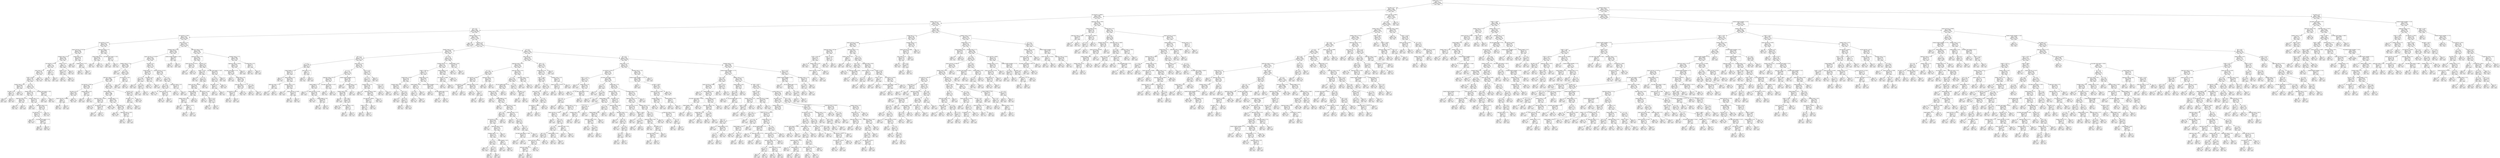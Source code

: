 digraph Tree {
node [shape=box] ;
0 [label="content_type <= 12.5\ngini = 0.5\nsamples = 54000\nvalue = [27000, 27000]\nclass = spam"] ;
1 [label="has_html <= 0.5\ngini = 0.2259\nsamples = 24686\nvalue = [3205, 21481]\nclass = ham"] ;
0 -> 1 [labeldistance=2.5, labelangle=45, headlabel="True"] ;
2 [label="raw_mail_len <= 18485.5\ngini = 0.4588\nsamples = 8513\nvalue = [3034, 5479]\nclass = ham"] ;
1 -> 2 ;
3 [label="headers_count <= 17.5\ngini = 0.4149\nsamples = 7559\nvalue = [2220, 5339]\nclass = ham"] ;
2 -> 3 ;
4 [label="the <= 0.5\ngini = 0.3562\nsamples = 6464\nvalue = [1499, 4965]\nclass = ham"] ;
3 -> 4 ;
5 [label="raw_mail_len <= 240.5\ngini = 0.1823\nsamples = 3234\nvalue = [328, 2906]\nclass = ham"] ;
4 -> 5 ;
6 [label="raw_mail_len <= 233.5\ngini = 0.4871\nsamples = 460\nvalue = [193, 267]\nclass = ham"] ;
5 -> 6 ;
7 [label="spaces_over_len <= 0.1314\ngini = 0.3692\nsamples = 348\nvalue = [85, 263]\nclass = ham"] ;
6 -> 7 ;
8 [label="recipient_count <= 6.5\ngini = 0.2381\nsamples = 304\nvalue = [42, 262]\nclass = ham"] ;
7 -> 8 ;
9 [label="raw_mail_len <= 227.0\ngini = 0.2\nsamples = 284\nvalue = [32, 252]\nclass = ham"] ;
8 -> 9 ;
10 [label="parts_count <= 1.5\ngini = 0.168\nsamples = 270\nvalue = [25, 245]\nclass = ham"] ;
9 -> 10 ;
11 [label="mailer <= 505.5\ngini = 0.2748\nsamples = 152\nvalue = [25, 127]\nclass = ham"] ;
10 -> 11 ;
12 [label="headers_count <= 14.5\ngini = 0.4688\nsamples = 24\nvalue = [15, 9]\nclass = spam"] ;
11 -> 12 ;
13 [label="has_link <= 0.5\ngini = 0.18\nsamples = 10\nvalue = [1, 9]\nclass = ham"] ;
12 -> 13 ;
14 [label="gini = 0.0\nsamples = 1\nvalue = [1, 0]\nclass = spam"] ;
13 -> 14 ;
15 [label="gini = 0.0\nsamples = 9\nvalue = [0, 9]\nclass = ham"] ;
13 -> 15 ;
16 [label="gini = 0.0\nsamples = 14\nvalue = [14, 0]\nclass = spam"] ;
12 -> 16 ;
17 [label="of <= 0.5\ngini = 0.144\nsamples = 128\nvalue = [10, 118]\nclass = ham"] ;
11 -> 17 ;
18 [label="headers_count <= 11.5\ngini = 0.1198\nsamples = 125\nvalue = [8, 117]\nclass = ham"] ;
17 -> 18 ;
19 [label="uppercase_count <= 10.5\ngini = 0.029\nsamples = 68\nvalue = [1, 67]\nclass = ham"] ;
18 -> 19 ;
20 [label="gini = 0.0\nsamples = 67\nvalue = [0, 67]\nclass = ham"] ;
19 -> 20 ;
21 [label="gini = 0.0\nsamples = 1\nvalue = [1, 0]\nclass = spam"] ;
19 -> 21 ;
22 [label="recipient_count <= 0.5\ngini = 0.2155\nsamples = 57\nvalue = [7, 50]\nclass = ham"] ;
18 -> 22 ;
23 [label="gini = 0.0\nsamples = 2\nvalue = [2, 0]\nclass = spam"] ;
22 -> 23 ;
24 [label="spell_error_count <= 0.5\ngini = 0.1653\nsamples = 55\nvalue = [5, 50]\nclass = ham"] ;
22 -> 24 ;
25 [label="raw_mail_len <= 1.5\ngini = 0.3512\nsamples = 22\nvalue = [5, 17]\nclass = ham"] ;
24 -> 25 ;
26 [label="gini = 0.0\nsamples = 15\nvalue = [0, 15]\nclass = ham"] ;
25 -> 26 ;
27 [label="raw_body_count_spaces <= 2.0\ngini = 0.4082\nsamples = 7\nvalue = [5, 2]\nclass = spam"] ;
25 -> 27 ;
28 [label="gini = 0.0\nsamples = 5\nvalue = [5, 0]\nclass = spam"] ;
27 -> 28 ;
29 [label="gini = 0.0\nsamples = 2\nvalue = [0, 2]\nclass = ham"] ;
27 -> 29 ;
30 [label="gini = 0.0\nsamples = 33\nvalue = [0, 33]\nclass = ham"] ;
24 -> 30 ;
31 [label="raw_body_count_spaces <= 18.0\ngini = 0.4444\nsamples = 3\nvalue = [2, 1]\nclass = spam"] ;
17 -> 31 ;
32 [label="gini = 0.0\nsamples = 2\nvalue = [2, 0]\nclass = spam"] ;
31 -> 32 ;
33 [label="gini = 0.0\nsamples = 1\nvalue = [0, 1]\nclass = ham"] ;
31 -> 33 ;
34 [label="gini = 0.0\nsamples = 118\nvalue = [0, 118]\nclass = ham"] ;
10 -> 34 ;
35 [label="has_link <= 0.5\ngini = 0.5\nsamples = 14\nvalue = [7, 7]\nclass = spam"] ;
9 -> 35 ;
36 [label="gini = 0.0\nsamples = 7\nvalue = [0, 7]\nclass = ham"] ;
35 -> 36 ;
37 [label="gini = 0.0\nsamples = 7\nvalue = [7, 0]\nclass = spam"] ;
35 -> 37 ;
38 [label="mailer <= 412.5\ngini = 0.5\nsamples = 20\nvalue = [10, 10]\nclass = spam"] ;
8 -> 38 ;
39 [label="mailer <= 71.0\ngini = 0.1653\nsamples = 11\nvalue = [10, 1]\nclass = spam"] ;
38 -> 39 ;
40 [label="gini = 0.0\nsamples = 1\nvalue = [0, 1]\nclass = ham"] ;
39 -> 40 ;
41 [label="gini = 0.0\nsamples = 10\nvalue = [10, 0]\nclass = spam"] ;
39 -> 41 ;
42 [label="gini = 0.0\nsamples = 9\nvalue = [0, 9]\nclass = ham"] ;
38 -> 42 ;
43 [label="content_type <= 9.5\ngini = 0.0444\nsamples = 44\nvalue = [43, 1]\nclass = spam"] ;
7 -> 43 ;
44 [label="gini = 0.0\nsamples = 42\nvalue = [42, 0]\nclass = spam"] ;
43 -> 44 ;
45 [label="headers_count <= 12.5\ngini = 0.5\nsamples = 2\nvalue = [1, 1]\nclass = spam"] ;
43 -> 45 ;
46 [label="gini = 0.0\nsamples = 1\nvalue = [0, 1]\nclass = ham"] ;
45 -> 46 ;
47 [label="gini = 0.0\nsamples = 1\nvalue = [1, 0]\nclass = spam"] ;
45 -> 47 ;
48 [label="spell_error_count <= 7.5\ngini = 0.0689\nsamples = 112\nvalue = [108, 4]\nclass = spam"] ;
6 -> 48 ;
49 [label="subject_length <= 8.0\ngini = 0.0183\nsamples = 108\nvalue = [107, 1]\nclass = spam"] ;
48 -> 49 ;
50 [label="gini = 0.0\nsamples = 1\nvalue = [0, 1]\nclass = ham"] ;
49 -> 50 ;
51 [label="gini = 0.0\nsamples = 107\nvalue = [107, 0]\nclass = spam"] ;
49 -> 51 ;
52 [label="raw_body_count_spaces <= 16.0\ngini = 0.375\nsamples = 4\nvalue = [1, 3]\nclass = ham"] ;
48 -> 52 ;
53 [label="gini = 0.0\nsamples = 1\nvalue = [1, 0]\nclass = spam"] ;
52 -> 53 ;
54 [label="gini = 0.0\nsamples = 3\nvalue = [0, 3]\nclass = ham"] ;
52 -> 54 ;
55 [label="parts_count <= 2.5\ngini = 0.0926\nsamples = 2774\nvalue = [135, 2639]\nclass = ham"] ;
5 -> 55 ;
56 [label="recipient_count <= 25.0\ngini = 0.0278\nsamples = 2338\nvalue = [33, 2305]\nclass = ham"] ;
55 -> 56 ;
57 [label="spaces_over_len <= 0.1218\ngini = 0.0254\nsamples = 2333\nvalue = [30, 2303]\nclass = ham"] ;
56 -> 57 ;
58 [label="headers_count <= 1.5\ngini = 0.0085\nsamples = 2102\nvalue = [9, 2093]\nclass = ham"] ;
57 -> 58 ;
59 [label="gini = 0.0\nsamples = 1\nvalue = [1, 0]\nclass = spam"] ;
58 -> 59 ;
60 [label="to <= 4.5\ngini = 0.0076\nsamples = 2101\nvalue = [8, 2093]\nclass = ham"] ;
58 -> 60 ;
61 [label="spell_error_count <= 7.5\ngini = 0.0067\nsamples = 2096\nvalue = [7, 2089]\nclass = ham"] ;
60 -> 61 ;
62 [label="raw_mail_len <= 799.5\ngini = 0.0465\nsamples = 168\nvalue = [4, 164]\nclass = ham"] ;
61 -> 62 ;
63 [label="has_link <= 0.5\ngini = 0.0239\nsamples = 165\nvalue = [2, 163]\nclass = ham"] ;
62 -> 63 ;
64 [label="spaces_over_len <= 0.0964\ngini = 0.5\nsamples = 4\nvalue = [2, 2]\nclass = spam"] ;
63 -> 64 ;
65 [label="gini = 0.0\nsamples = 2\nvalue = [0, 2]\nclass = ham"] ;
64 -> 65 ;
66 [label="gini = 0.0\nsamples = 2\nvalue = [2, 0]\nclass = spam"] ;
64 -> 66 ;
67 [label="gini = 0.0\nsamples = 161\nvalue = [0, 161]\nclass = ham"] ;
63 -> 67 ;
68 [label="subject_length <= 91.0\ngini = 0.4444\nsamples = 3\nvalue = [2, 1]\nclass = spam"] ;
62 -> 68 ;
69 [label="gini = 0.0\nsamples = 2\nvalue = [2, 0]\nclass = spam"] ;
68 -> 69 ;
70 [label="gini = 0.0\nsamples = 1\nvalue = [0, 1]\nclass = ham"] ;
68 -> 70 ;
71 [label="for <= 1.5\ngini = 0.0031\nsamples = 1928\nvalue = [3, 1925]\nclass = ham"] ;
61 -> 71 ;
72 [label="subject_length <= 15.5\ngini = 0.0021\nsamples = 1886\nvalue = [2, 1884]\nclass = ham"] ;
71 -> 72 ;
73 [label="uppercase_count <= 1829.5\ngini = 0.0213\nsamples = 93\nvalue = [1, 92]\nclass = ham"] ;
72 -> 73 ;
74 [label="gini = 0.0\nsamples = 85\nvalue = [0, 85]\nclass = ham"] ;
73 -> 74 ;
75 [label="raw_mail_len <= 5274.5\ngini = 0.2188\nsamples = 8\nvalue = [1, 7]\nclass = ham"] ;
73 -> 75 ;
76 [label="gini = 0.0\nsamples = 1\nvalue = [1, 0]\nclass = spam"] ;
75 -> 76 ;
77 [label="gini = 0.0\nsamples = 7\nvalue = [0, 7]\nclass = ham"] ;
75 -> 77 ;
78 [label="recipient_count <= 1.5\ngini = 0.0011\nsamples = 1793\nvalue = [1, 1792]\nclass = ham"] ;
72 -> 78 ;
79 [label="gini = 0.0\nsamples = 1549\nvalue = [0, 1549]\nclass = ham"] ;
78 -> 79 ;
80 [label="parts_count <= 0.5\ngini = 0.0082\nsamples = 244\nvalue = [1, 243]\nclass = ham"] ;
78 -> 80 ;
81 [label="gini = 0.0\nsamples = 236\nvalue = [0, 236]\nclass = ham"] ;
80 -> 81 ;
82 [label="uppercase_count <= 224.5\ngini = 0.2188\nsamples = 8\nvalue = [1, 7]\nclass = ham"] ;
80 -> 82 ;
83 [label="gini = 0.0\nsamples = 7\nvalue = [0, 7]\nclass = ham"] ;
82 -> 83 ;
84 [label="gini = 0.0\nsamples = 1\nvalue = [1, 0]\nclass = spam"] ;
82 -> 84 ;
85 [label="has_link <= 0.5\ngini = 0.0465\nsamples = 42\nvalue = [1, 41]\nclass = ham"] ;
71 -> 85 ;
86 [label="has_body <= 0.5\ngini = 0.5\nsamples = 2\nvalue = [1, 1]\nclass = spam"] ;
85 -> 86 ;
87 [label="gini = 0.0\nsamples = 1\nvalue = [0, 1]\nclass = ham"] ;
86 -> 87 ;
88 [label="gini = 0.0\nsamples = 1\nvalue = [1, 0]\nclass = spam"] ;
86 -> 88 ;
89 [label="gini = 0.0\nsamples = 40\nvalue = [0, 40]\nclass = ham"] ;
85 -> 89 ;
90 [label="raw_mail_len <= 742.5\ngini = 0.32\nsamples = 5\nvalue = [1, 4]\nclass = ham"] ;
60 -> 90 ;
91 [label="gini = 0.0\nsamples = 1\nvalue = [1, 0]\nclass = spam"] ;
90 -> 91 ;
92 [label="gini = 0.0\nsamples = 4\nvalue = [0, 4]\nclass = ham"] ;
90 -> 92 ;
93 [label="has_link <= 0.5\ngini = 0.1653\nsamples = 231\nvalue = [21, 210]\nclass = ham"] ;
57 -> 93 ;
94 [label="content_type <= 7.5\ngini = 0.4996\nsamples = 37\nvalue = [18, 19]\nclass = ham"] ;
93 -> 94 ;
95 [label="to <= 3.5\ngini = 0.1884\nsamples = 19\nvalue = [17, 2]\nclass = spam"] ;
94 -> 95 ;
96 [label="gini = 0.0\nsamples = 16\nvalue = [16, 0]\nclass = spam"] ;
95 -> 96 ;
97 [label="for <= 0.5\ngini = 0.4444\nsamples = 3\nvalue = [1, 2]\nclass = ham"] ;
95 -> 97 ;
98 [label="gini = 0.0\nsamples = 1\nvalue = [1, 0]\nclass = spam"] ;
97 -> 98 ;
99 [label="gini = 0.0\nsamples = 2\nvalue = [0, 2]\nclass = ham"] ;
97 -> 99 ;
100 [label="has_dollar <= 0.5\ngini = 0.1049\nsamples = 18\nvalue = [1, 17]\nclass = ham"] ;
94 -> 100 ;
101 [label="gini = 0.0\nsamples = 17\nvalue = [0, 17]\nclass = ham"] ;
100 -> 101 ;
102 [label="gini = 0.0\nsamples = 1\nvalue = [1, 0]\nclass = spam"] ;
100 -> 102 ;
103 [label="spaces_over_len <= 0.1221\ngini = 0.0304\nsamples = 194\nvalue = [3, 191]\nclass = ham"] ;
93 -> 103 ;
104 [label="gini = 0.0\nsamples = 1\nvalue = [1, 0]\nclass = spam"] ;
103 -> 104 ;
105 [label="of <= 2.5\ngini = 0.0205\nsamples = 193\nvalue = [2, 191]\nclass = ham"] ;
103 -> 105 ;
106 [label="for <= 1.5\ngini = 0.0106\nsamples = 187\nvalue = [1, 186]\nclass = ham"] ;
105 -> 106 ;
107 [label="gini = 0.0\nsamples = 176\nvalue = [0, 176]\nclass = ham"] ;
106 -> 107 ;
108 [label="spaces_over_len <= 0.1728\ngini = 0.1653\nsamples = 11\nvalue = [1, 10]\nclass = ham"] ;
106 -> 108 ;
109 [label="gini = 0.0\nsamples = 10\nvalue = [0, 10]\nclass = ham"] ;
108 -> 109 ;
110 [label="gini = 0.0\nsamples = 1\nvalue = [1, 0]\nclass = spam"] ;
108 -> 110 ;
111 [label="spell_error_count <= 14.5\ngini = 0.2778\nsamples = 6\nvalue = [1, 5]\nclass = ham"] ;
105 -> 111 ;
112 [label="gini = 0.0\nsamples = 5\nvalue = [0, 5]\nclass = ham"] ;
111 -> 112 ;
113 [label="gini = 0.0\nsamples = 1\nvalue = [1, 0]\nclass = spam"] ;
111 -> 113 ;
114 [label="content_transfer_encoding, <= 18.5\ngini = 0.48\nsamples = 5\nvalue = [3, 2]\nclass = spam"] ;
56 -> 114 ;
115 [label="gini = 0.0\nsamples = 2\nvalue = [0, 2]\nclass = ham"] ;
114 -> 115 ;
116 [label="gini = 0.0\nsamples = 3\nvalue = [3, 0]\nclass = spam"] ;
114 -> 116 ;
117 [label="spell_error_count <= 59.5\ngini = 0.3584\nsamples = 436\nvalue = [102, 334]\nclass = ham"] ;
55 -> 117 ;
118 [label="uppercase_count <= 22.5\ngini = 0.4901\nsamples = 156\nvalue = [89, 67]\nclass = spam"] ;
117 -> 118 ;
119 [label="spaces_over_len <= 0.0174\ngini = 0.054\nsamples = 36\nvalue = [1, 35]\nclass = ham"] ;
118 -> 119 ;
120 [label="gini = 0.0\nsamples = 1\nvalue = [1, 0]\nclass = spam"] ;
119 -> 120 ;
121 [label="gini = 0.0\nsamples = 35\nvalue = [0, 35]\nclass = ham"] ;
119 -> 121 ;
122 [label="has_link <= 0.5\ngini = 0.3911\nsamples = 120\nvalue = [88, 32]\nclass = spam"] ;
118 -> 122 ;
123 [label="mailer <= 122.0\ngini = 0.148\nsamples = 87\nvalue = [80, 7]\nclass = spam"] ;
122 -> 123 ;
124 [label="gini = 0.0\nsamples = 2\nvalue = [0, 2]\nclass = ham"] ;
123 -> 124 ;
125 [label="in <= 4.0\ngini = 0.1107\nsamples = 85\nvalue = [80, 5]\nclass = spam"] ;
123 -> 125 ;
126 [label="spaces_over_len <= 0.0503\ngini = 0.0907\nsamples = 84\nvalue = [80, 4]\nclass = spam"] ;
125 -> 126 ;
127 [label="subject_length <= 2.5\ngini = 0.0308\nsamples = 64\nvalue = [63, 1]\nclass = spam"] ;
126 -> 127 ;
128 [label="headers_count <= 16.5\ngini = 0.2778\nsamples = 6\nvalue = [5, 1]\nclass = spam"] ;
127 -> 128 ;
129 [label="gini = 0.0\nsamples = 4\nvalue = [4, 0]\nclass = spam"] ;
128 -> 129 ;
130 [label="raw_mail_len <= 317.0\ngini = 0.5\nsamples = 2\nvalue = [1, 1]\nclass = spam"] ;
128 -> 130 ;
131 [label="gini = 0.0\nsamples = 1\nvalue = [0, 1]\nclass = ham"] ;
130 -> 131 ;
132 [label="gini = 0.0\nsamples = 1\nvalue = [1, 0]\nclass = spam"] ;
130 -> 132 ;
133 [label="gini = 0.0\nsamples = 58\nvalue = [58, 0]\nclass = spam"] ;
127 -> 133 ;
134 [label="raw_mail_len <= 356.0\ngini = 0.255\nsamples = 20\nvalue = [17, 3]\nclass = spam"] ;
126 -> 134 ;
135 [label="gini = 0.0\nsamples = 2\nvalue = [0, 2]\nclass = ham"] ;
134 -> 135 ;
136 [label="has_cc <= 0.5\ngini = 0.1049\nsamples = 18\nvalue = [17, 1]\nclass = spam"] ;
134 -> 136 ;
137 [label="gini = 0.0\nsamples = 17\nvalue = [17, 0]\nclass = spam"] ;
136 -> 137 ;
138 [label="gini = 0.0\nsamples = 1\nvalue = [0, 1]\nclass = ham"] ;
136 -> 138 ;
139 [label="gini = 0.0\nsamples = 1\nvalue = [0, 1]\nclass = ham"] ;
125 -> 139 ;
140 [label="raw_body_count_spaces <= 118.5\ngini = 0.3673\nsamples = 33\nvalue = [8, 25]\nclass = ham"] ;
122 -> 140 ;
141 [label="a <= 0.5\ngini = 0.1913\nsamples = 28\nvalue = [3, 25]\nclass = ham"] ;
140 -> 141 ;
142 [label="has_dollar <= 0.5\ngini = 0.375\nsamples = 4\nvalue = [3, 1]\nclass = spam"] ;
141 -> 142 ;
143 [label="gini = 0.0\nsamples = 3\nvalue = [3, 0]\nclass = spam"] ;
142 -> 143 ;
144 [label="gini = 0.0\nsamples = 1\nvalue = [0, 1]\nclass = ham"] ;
142 -> 144 ;
145 [label="gini = 0.0\nsamples = 24\nvalue = [0, 24]\nclass = ham"] ;
141 -> 145 ;
146 [label="gini = 0.0\nsamples = 5\nvalue = [5, 0]\nclass = spam"] ;
140 -> 146 ;
147 [label="recipient_count <= 17.5\ngini = 0.0885\nsamples = 280\nvalue = [13, 267]\nclass = ham"] ;
117 -> 147 ;
148 [label="uppercase_count <= 7416.0\ngini = 0.0633\nsamples = 275\nvalue = [9, 266]\nclass = ham"] ;
147 -> 148 ;
149 [label="raw_body_count_spaces <= 5.5\ngini = 0.0431\nsamples = 272\nvalue = [6, 266]\nclass = ham"] ;
148 -> 149 ;
150 [label="gini = 0.0\nsamples = 3\nvalue = [3, 0]\nclass = spam"] ;
149 -> 150 ;
151 [label="content_type <= 8.5\ngini = 0.0221\nsamples = 269\nvalue = [3, 266]\nclass = ham"] ;
149 -> 151 ;
152 [label="spell_error_count <= 71.5\ngini = 0.0076\nsamples = 262\nvalue = [1, 261]\nclass = ham"] ;
151 -> 152 ;
153 [label="raw_mail_len <= 2447.5\ngini = 0.1975\nsamples = 9\nvalue = [1, 8]\nclass = ham"] ;
152 -> 153 ;
154 [label="gini = 0.0\nsamples = 8\nvalue = [0, 8]\nclass = ham"] ;
153 -> 154 ;
155 [label="gini = 0.0\nsamples = 1\nvalue = [1, 0]\nclass = spam"] ;
153 -> 155 ;
156 [label="gini = 0.0\nsamples = 253\nvalue = [0, 253]\nclass = ham"] ;
152 -> 156 ;
157 [label="of <= 1.0\ngini = 0.4082\nsamples = 7\nvalue = [2, 5]\nclass = ham"] ;
151 -> 157 ;
158 [label="gini = 0.0\nsamples = 5\nvalue = [0, 5]\nclass = ham"] ;
157 -> 158 ;
159 [label="gini = 0.0\nsamples = 2\nvalue = [2, 0]\nclass = spam"] ;
157 -> 159 ;
160 [label="gini = 0.0\nsamples = 3\nvalue = [3, 0]\nclass = spam"] ;
148 -> 160 ;
161 [label="content_type <= 6.5\ngini = 0.32\nsamples = 5\nvalue = [4, 1]\nclass = spam"] ;
147 -> 161 ;
162 [label="gini = 0.0\nsamples = 1\nvalue = [0, 1]\nclass = ham"] ;
161 -> 162 ;
163 [label="gini = 0.0\nsamples = 4\nvalue = [4, 0]\nclass = spam"] ;
161 -> 163 ;
164 [label="uppercase_count <= 0.5\ngini = 0.4622\nsamples = 3230\nvalue = [1171, 2059]\nclass = ham"] ;
4 -> 164 ;
165 [label="gini = 0.0\nsamples = 639\nvalue = [0, 639]\nclass = ham"] ;
164 -> 165 ;
166 [label="has_link <= 0.5\ngini = 0.4954\nsamples = 2591\nvalue = [1171, 1420]\nclass = ham"] ;
164 -> 166 ;
167 [label="headers_count <= 14.5\ngini = 0.3999\nsamples = 637\nvalue = [461, 176]\nclass = spam"] ;
166 -> 167 ;
168 [label="and <= 1.5\ngini = 0.4997\nsamples = 273\nvalue = [133, 140]\nclass = ham"] ;
167 -> 168 ;
169 [label="a <= 2.5\ngini = 0.2064\nsamples = 77\nvalue = [68, 9]\nclass = spam"] ;
168 -> 169 ;
170 [label="subject_length <= 7.0\ngini = 0.1123\nsamples = 67\nvalue = [63, 4]\nclass = spam"] ;
169 -> 170 ;
171 [label="gini = 0.0\nsamples = 2\nvalue = [0, 2]\nclass = ham"] ;
170 -> 171 ;
172 [label="subject_length <= 14.5\ngini = 0.0596\nsamples = 65\nvalue = [63, 2]\nclass = spam"] ;
170 -> 172 ;
173 [label="spell_error_count <= 7.0\ngini = 0.32\nsamples = 5\nvalue = [4, 1]\nclass = spam"] ;
172 -> 173 ;
174 [label="gini = 0.0\nsamples = 4\nvalue = [4, 0]\nclass = spam"] ;
173 -> 174 ;
175 [label="gini = 0.0\nsamples = 1\nvalue = [0, 1]\nclass = ham"] ;
173 -> 175 ;
176 [label="headers_count <= 13.5\ngini = 0.0328\nsamples = 60\nvalue = [59, 1]\nclass = spam"] ;
172 -> 176 ;
177 [label="gini = 0.0\nsamples = 51\nvalue = [51, 0]\nclass = spam"] ;
176 -> 177 ;
178 [label="spaces_over_len <= 0.1495\ngini = 0.1975\nsamples = 9\nvalue = [8, 1]\nclass = spam"] ;
176 -> 178 ;
179 [label="gini = 0.0\nsamples = 8\nvalue = [8, 0]\nclass = spam"] ;
178 -> 179 ;
180 [label="gini = 0.0\nsamples = 1\nvalue = [0, 1]\nclass = ham"] ;
178 -> 180 ;
181 [label="parts_count <= 2.5\ngini = 0.5\nsamples = 10\nvalue = [5, 5]\nclass = spam"] ;
169 -> 181 ;
182 [label="gini = 0.0\nsamples = 5\nvalue = [0, 5]\nclass = ham"] ;
181 -> 182 ;
183 [label="gini = 0.0\nsamples = 5\nvalue = [5, 0]\nclass = spam"] ;
181 -> 183 ;
184 [label="parts_count <= 2.5\ngini = 0.4433\nsamples = 196\nvalue = [65, 131]\nclass = ham"] ;
168 -> 184 ;
185 [label="in <= 2.5\ngini = 0.2793\nsamples = 143\nvalue = [24, 119]\nclass = ham"] ;
184 -> 185 ;
186 [label="uppercase_count <= 87.5\ngini = 0.4938\nsamples = 45\nvalue = [20, 25]\nclass = ham"] ;
185 -> 186 ;
187 [label="subject_length <= 7.5\ngini = 0.375\nsamples = 32\nvalue = [8, 24]\nclass = ham"] ;
186 -> 187 ;
188 [label="gini = 0.0\nsamples = 4\nvalue = [4, 0]\nclass = spam"] ;
187 -> 188 ;
189 [label="spaces_over_len <= 0.156\ngini = 0.2449\nsamples = 28\nvalue = [4, 24]\nclass = ham"] ;
187 -> 189 ;
190 [label="gini = 0.0\nsamples = 19\nvalue = [0, 19]\nclass = ham"] ;
189 -> 190 ;
191 [label="subject_length <= 74.0\ngini = 0.4938\nsamples = 9\nvalue = [4, 5]\nclass = ham"] ;
189 -> 191 ;
192 [label="gini = 0.0\nsamples = 4\nvalue = [4, 0]\nclass = spam"] ;
191 -> 192 ;
193 [label="gini = 0.0\nsamples = 5\nvalue = [0, 5]\nclass = ham"] ;
191 -> 193 ;
194 [label="raw_body_count_spaces <= 122.5\ngini = 0.142\nsamples = 13\nvalue = [12, 1]\nclass = spam"] ;
186 -> 194 ;
195 [label="gini = 0.0\nsamples = 1\nvalue = [0, 1]\nclass = ham"] ;
194 -> 195 ;
196 [label="gini = 0.0\nsamples = 12\nvalue = [12, 0]\nclass = spam"] ;
194 -> 196 ;
197 [label="content_transfer_encoding, <= 7.0\ngini = 0.0783\nsamples = 98\nvalue = [4, 94]\nclass = ham"] ;
185 -> 197 ;
198 [label="gini = 0.0\nsamples = 1\nvalue = [1, 0]\nclass = spam"] ;
197 -> 198 ;
199 [label="recipient_count <= 16.5\ngini = 0.0599\nsamples = 97\nvalue = [3, 94]\nclass = ham"] ;
197 -> 199 ;
200 [label="headers_count <= 2.0\ngini = 0.0408\nsamples = 96\nvalue = [2, 94]\nclass = ham"] ;
199 -> 200 ;
201 [label="gini = 0.0\nsamples = 1\nvalue = [1, 0]\nclass = spam"] ;
200 -> 201 ;
202 [label="the <= 44.0\ngini = 0.0208\nsamples = 95\nvalue = [1, 94]\nclass = ham"] ;
200 -> 202 ;
203 [label="gini = 0.0\nsamples = 90\nvalue = [0, 90]\nclass = ham"] ;
202 -> 203 ;
204 [label="spell_error_count <= 19.5\ngini = 0.32\nsamples = 5\nvalue = [1, 4]\nclass = ham"] ;
202 -> 204 ;
205 [label="gini = 0.0\nsamples = 1\nvalue = [1, 0]\nclass = spam"] ;
204 -> 205 ;
206 [label="gini = 0.0\nsamples = 4\nvalue = [0, 4]\nclass = ham"] ;
204 -> 206 ;
207 [label="gini = 0.0\nsamples = 1\nvalue = [1, 0]\nclass = spam"] ;
199 -> 207 ;
208 [label="has_cc <= 0.5\ngini = 0.3503\nsamples = 53\nvalue = [41, 12]\nclass = spam"] ;
184 -> 208 ;
209 [label="in <= 17.5\ngini = 0.2227\nsamples = 47\nvalue = [41, 6]\nclass = spam"] ;
208 -> 209 ;
210 [label="recipient_count <= 0.5\ngini = 0.1298\nsamples = 43\nvalue = [40, 3]\nclass = spam"] ;
209 -> 210 ;
211 [label="gini = 0.0\nsamples = 1\nvalue = [0, 1]\nclass = ham"] ;
210 -> 211 ;
212 [label="uppercase_count <= 209.0\ngini = 0.0907\nsamples = 42\nvalue = [40, 2]\nclass = spam"] ;
210 -> 212 ;
213 [label="raw_mail_len <= 3063.0\ngini = 0.2975\nsamples = 11\nvalue = [9, 2]\nclass = spam"] ;
212 -> 213 ;
214 [label="mailer <= 407.0\ngini = 0.18\nsamples = 10\nvalue = [9, 1]\nclass = spam"] ;
213 -> 214 ;
215 [label="gini = 0.0\nsamples = 9\nvalue = [9, 0]\nclass = spam"] ;
214 -> 215 ;
216 [label="gini = 0.0\nsamples = 1\nvalue = [0, 1]\nclass = ham"] ;
214 -> 216 ;
217 [label="gini = 0.0\nsamples = 1\nvalue = [0, 1]\nclass = ham"] ;
213 -> 217 ;
218 [label="gini = 0.0\nsamples = 31\nvalue = [31, 0]\nclass = spam"] ;
212 -> 218 ;
219 [label="for <= 19.5\ngini = 0.375\nsamples = 4\nvalue = [1, 3]\nclass = ham"] ;
209 -> 219 ;
220 [label="gini = 0.0\nsamples = 3\nvalue = [0, 3]\nclass = ham"] ;
219 -> 220 ;
221 [label="gini = 0.0\nsamples = 1\nvalue = [1, 0]\nclass = spam"] ;
219 -> 221 ;
222 [label="gini = 0.0\nsamples = 6\nvalue = [0, 6]\nclass = ham"] ;
208 -> 222 ;
223 [label="of <= 30.5\ngini = 0.1782\nsamples = 364\nvalue = [328, 36]\nclass = spam"] ;
167 -> 223 ;
224 [label="recipient_count <= 1.5\ngini = 0.132\nsamples = 352\nvalue = [327, 25]\nclass = spam"] ;
223 -> 224 ;
225 [label="mailer <= 934.5\ngini = 0.318\nsamples = 121\nvalue = [97, 24]\nclass = spam"] ;
224 -> 225 ;
226 [label="content_type <= 9.5\ngini = 0.1435\nsamples = 90\nvalue = [83, 7]\nclass = spam"] ;
225 -> 226 ;
227 [label="recipient_count <= 0.5\ngini = 0.0877\nsamples = 87\nvalue = [83, 4]\nclass = spam"] ;
226 -> 227 ;
228 [label="gini = 0.0\nsamples = 1\nvalue = [0, 1]\nclass = ham"] ;
227 -> 228 ;
229 [label="and <= 5.5\ngini = 0.0673\nsamples = 86\nvalue = [83, 3]\nclass = spam"] ;
227 -> 229 ;
230 [label="gini = 0.0\nsamples = 59\nvalue = [59, 0]\nclass = spam"] ;
229 -> 230 ;
231 [label="the <= 5.5\ngini = 0.1975\nsamples = 27\nvalue = [24, 3]\nclass = spam"] ;
229 -> 231 ;
232 [label="gini = 0.0\nsamples = 3\nvalue = [0, 3]\nclass = ham"] ;
231 -> 232 ;
233 [label="gini = 0.0\nsamples = 24\nvalue = [24, 0]\nclass = spam"] ;
231 -> 233 ;
234 [label="gini = 0.0\nsamples = 3\nvalue = [0, 3]\nclass = ham"] ;
226 -> 234 ;
235 [label="content_type <= 6.5\ngini = 0.4953\nsamples = 31\nvalue = [14, 17]\nclass = ham"] ;
225 -> 235 ;
236 [label="subject_length <= 96.5\ngini = 0.32\nsamples = 15\nvalue = [3, 12]\nclass = ham"] ;
235 -> 236 ;
237 [label="to <= 19.5\ngini = 0.142\nsamples = 13\nvalue = [1, 12]\nclass = ham"] ;
236 -> 237 ;
238 [label="gini = 0.0\nsamples = 12\nvalue = [0, 12]\nclass = ham"] ;
237 -> 238 ;
239 [label="gini = 0.0\nsamples = 1\nvalue = [1, 0]\nclass = spam"] ;
237 -> 239 ;
240 [label="gini = 0.0\nsamples = 2\nvalue = [2, 0]\nclass = spam"] ;
236 -> 240 ;
241 [label="content_transfer_encoding, <= 15.0\ngini = 0.4297\nsamples = 16\nvalue = [11, 5]\nclass = spam"] ;
235 -> 241 ;
242 [label="gini = 0.0\nsamples = 4\nvalue = [0, 4]\nclass = ham"] ;
241 -> 242 ;
243 [label="has_non_english_chars <= 0.5\ngini = 0.1528\nsamples = 12\nvalue = [11, 1]\nclass = spam"] ;
241 -> 243 ;
244 [label="gini = 0.0\nsamples = 11\nvalue = [11, 0]\nclass = spam"] ;
243 -> 244 ;
245 [label="gini = 0.0\nsamples = 1\nvalue = [0, 1]\nclass = ham"] ;
243 -> 245 ;
246 [label="subject_length <= 4.5\ngini = 0.0086\nsamples = 231\nvalue = [230, 1]\nclass = spam"] ;
224 -> 246 ;
247 [label="raw_mail_len <= 1068.0\ngini = 0.18\nsamples = 10\nvalue = [9, 1]\nclass = spam"] ;
246 -> 247 ;
248 [label="gini = 0.0\nsamples = 1\nvalue = [0, 1]\nclass = ham"] ;
247 -> 248 ;
249 [label="gini = 0.0\nsamples = 9\nvalue = [9, 0]\nclass = spam"] ;
247 -> 249 ;
250 [label="gini = 0.0\nsamples = 221\nvalue = [221, 0]\nclass = spam"] ;
246 -> 250 ;
251 [label="subject_length <= 46.0\ngini = 0.1528\nsamples = 12\nvalue = [1, 11]\nclass = ham"] ;
223 -> 251 ;
252 [label="gini = 0.0\nsamples = 11\nvalue = [0, 11]\nclass = ham"] ;
251 -> 252 ;
253 [label="gini = 0.0\nsamples = 1\nvalue = [1, 0]\nclass = spam"] ;
251 -> 253 ;
254 [label="of <= 0.5\ngini = 0.4627\nsamples = 1954\nvalue = [710, 1244]\nclass = ham"] ;
166 -> 254 ;
255 [label="parts_count <= 1.5\ngini = 0.4833\nsamples = 612\nvalue = [362, 250]\nclass = spam"] ;
254 -> 255 ;
256 [label="uppercase_count <= 19.5\ngini = 0.4104\nsamples = 482\nvalue = [343, 139]\nclass = spam"] ;
255 -> 256 ;
257 [label="to <= 2.5\ngini = 0.4692\nsamples = 141\nvalue = [53, 88]\nclass = ham"] ;
256 -> 257 ;
258 [label="raw_mail_len <= 259.0\ngini = 0.084\nsamples = 91\nvalue = [4, 87]\nclass = ham"] ;
257 -> 258 ;
259 [label="raw_mail_len <= 230.5\ngini = 0.4898\nsamples = 7\nvalue = [3, 4]\nclass = ham"] ;
258 -> 259 ;
260 [label="gini = 0.0\nsamples = 4\nvalue = [0, 4]\nclass = ham"] ;
259 -> 260 ;
261 [label="gini = 0.0\nsamples = 3\nvalue = [3, 0]\nclass = spam"] ;
259 -> 261 ;
262 [label="uppercase_count <= 18.5\ngini = 0.0235\nsamples = 84\nvalue = [1, 83]\nclass = ham"] ;
258 -> 262 ;
263 [label="gini = 0.0\nsamples = 82\nvalue = [0, 82]\nclass = ham"] ;
262 -> 263 ;
264 [label="for <= 1.5\ngini = 0.5\nsamples = 2\nvalue = [1, 1]\nclass = spam"] ;
262 -> 264 ;
265 [label="gini = 0.0\nsamples = 1\nvalue = [0, 1]\nclass = ham"] ;
264 -> 265 ;
266 [label="gini = 0.0\nsamples = 1\nvalue = [1, 0]\nclass = spam"] ;
264 -> 266 ;
267 [label="uppercase_count <= 17.5\ngini = 0.0392\nsamples = 50\nvalue = [49, 1]\nclass = spam"] ;
257 -> 267 ;
268 [label="gini = 0.0\nsamples = 49\nvalue = [49, 0]\nclass = spam"] ;
267 -> 268 ;
269 [label="gini = 0.0\nsamples = 1\nvalue = [0, 1]\nclass = ham"] ;
267 -> 269 ;
270 [label="spell_error_count <= 32.5\ngini = 0.2544\nsamples = 341\nvalue = [290, 51]\nclass = spam"] ;
256 -> 270 ;
271 [label="a <= 2.5\ngini = 0.1658\nsamples = 318\nvalue = [289, 29]\nclass = spam"] ;
270 -> 271 ;
272 [label="has_non_english_chars <= 0.5\ngini = 0.1323\nsamples = 309\nvalue = [287, 22]\nclass = spam"] ;
271 -> 272 ;
273 [label="headers_count <= 10.0\ngini = 0.1165\nsamples = 306\nvalue = [287, 19]\nclass = spam"] ;
272 -> 273 ;
274 [label="gini = 0.0\nsamples = 2\nvalue = [0, 2]\nclass = ham"] ;
273 -> 274 ;
275 [label="subject_length <= 10.0\ngini = 0.1056\nsamples = 304\nvalue = [287, 17]\nclass = spam"] ;
273 -> 275 ;
276 [label="gini = 0.0\nsamples = 2\nvalue = [0, 2]\nclass = ham"] ;
275 -> 276 ;
277 [label="spaces_over_len <= 0.1198\ngini = 0.0944\nsamples = 302\nvalue = [287, 15]\nclass = spam"] ;
275 -> 277 ;
278 [label="and <= 3.5\ngini = 0.0456\nsamples = 257\nvalue = [251, 6]\nclass = spam"] ;
277 -> 278 ;
279 [label="raw_mail_len <= 279.5\ngini = 0.0309\nsamples = 255\nvalue = [251, 4]\nclass = spam"] ;
278 -> 279 ;
280 [label="gini = 0.0\nsamples = 1\nvalue = [0, 1]\nclass = ham"] ;
279 -> 280 ;
281 [label="uppercase_count <= 91.0\ngini = 0.0233\nsamples = 254\nvalue = [251, 3]\nclass = spam"] ;
279 -> 281 ;
282 [label="recipient_count <= 7.0\ngini = 0.0157\nsamples = 253\nvalue = [251, 2]\nclass = spam"] ;
281 -> 282 ;
283 [label="a <= 1.5\ngini = 0.0079\nsamples = 251\nvalue = [250, 1]\nclass = spam"] ;
282 -> 283 ;
284 [label="gini = 0.0\nsamples = 247\nvalue = [247, 0]\nclass = spam"] ;
283 -> 284 ;
285 [label="and <= 0.5\ngini = 0.375\nsamples = 4\nvalue = [3, 1]\nclass = spam"] ;
283 -> 285 ;
286 [label="gini = 0.0\nsamples = 1\nvalue = [0, 1]\nclass = ham"] ;
285 -> 286 ;
287 [label="gini = 0.0\nsamples = 3\nvalue = [3, 0]\nclass = spam"] ;
285 -> 287 ;
288 [label="subject_length <= 40.0\ngini = 0.5\nsamples = 2\nvalue = [1, 1]\nclass = spam"] ;
282 -> 288 ;
289 [label="gini = 0.0\nsamples = 1\nvalue = [1, 0]\nclass = spam"] ;
288 -> 289 ;
290 [label="gini = 0.0\nsamples = 1\nvalue = [0, 1]\nclass = ham"] ;
288 -> 290 ;
291 [label="gini = 0.0\nsamples = 1\nvalue = [0, 1]\nclass = ham"] ;
281 -> 291 ;
292 [label="gini = 0.0\nsamples = 2\nvalue = [0, 2]\nclass = ham"] ;
278 -> 292 ;
293 [label="uppercase_count <= 21.5\ngini = 0.32\nsamples = 45\nvalue = [36, 9]\nclass = spam"] ;
277 -> 293 ;
294 [label="gini = 0.0\nsamples = 4\nvalue = [0, 4]\nclass = ham"] ;
293 -> 294 ;
295 [label="in <= 0.5\ngini = 0.2142\nsamples = 41\nvalue = [36, 5]\nclass = spam"] ;
293 -> 295 ;
296 [label="gini = 0.0\nsamples = 31\nvalue = [31, 0]\nclass = spam"] ;
295 -> 296 ;
297 [label="for <= 2.5\ngini = 0.5\nsamples = 10\nvalue = [5, 5]\nclass = spam"] ;
295 -> 297 ;
298 [label="raw_body_count_spaces <= 138.5\ngini = 0.2778\nsamples = 6\nvalue = [1, 5]\nclass = ham"] ;
297 -> 298 ;
299 [label="gini = 0.0\nsamples = 5\nvalue = [0, 5]\nclass = ham"] ;
298 -> 299 ;
300 [label="gini = 0.0\nsamples = 1\nvalue = [1, 0]\nclass = spam"] ;
298 -> 300 ;
301 [label="gini = 0.0\nsamples = 4\nvalue = [4, 0]\nclass = spam"] ;
297 -> 301 ;
302 [label="gini = 0.0\nsamples = 3\nvalue = [0, 3]\nclass = ham"] ;
272 -> 302 ;
303 [label="a <= 3.5\ngini = 0.3457\nsamples = 9\nvalue = [2, 7]\nclass = ham"] ;
271 -> 303 ;
304 [label="gini = 0.0\nsamples = 6\nvalue = [0, 6]\nclass = ham"] ;
303 -> 304 ;
305 [label="has_dollar <= 0.5\ngini = 0.4444\nsamples = 3\nvalue = [2, 1]\nclass = spam"] ;
303 -> 305 ;
306 [label="gini = 0.0\nsamples = 2\nvalue = [2, 0]\nclass = spam"] ;
305 -> 306 ;
307 [label="gini = 0.0\nsamples = 1\nvalue = [0, 1]\nclass = ham"] ;
305 -> 307 ;
308 [label="uppercase_count <= 53.0\ngini = 0.0832\nsamples = 23\nvalue = [1, 22]\nclass = ham"] ;
270 -> 308 ;
309 [label="gini = 0.0\nsamples = 1\nvalue = [1, 0]\nclass = spam"] ;
308 -> 309 ;
310 [label="gini = 0.0\nsamples = 22\nvalue = [0, 22]\nclass = ham"] ;
308 -> 310 ;
311 [label="and <= 7.0\ngini = 0.2496\nsamples = 130\nvalue = [19, 111]\nclass = ham"] ;
255 -> 311 ;
312 [label="content_type <= 6.5\ngini = 0.1761\nsamples = 123\nvalue = [12, 111]\nclass = ham"] ;
311 -> 312 ;
313 [label="mailer <= 209.5\ngini = 0.0868\nsamples = 110\nvalue = [5, 105]\nclass = ham"] ;
312 -> 313 ;
314 [label="gini = 0.0\nsamples = 1\nvalue = [1, 0]\nclass = spam"] ;
313 -> 314 ;
315 [label="a <= 9.5\ngini = 0.0707\nsamples = 109\nvalue = [4, 105]\nclass = ham"] ;
313 -> 315 ;
316 [label="parts_count <= 2.5\ngini = 0.054\nsamples = 108\nvalue = [3, 105]\nclass = ham"] ;
315 -> 316 ;
317 [label="gini = 0.0\nsamples = 88\nvalue = [0, 88]\nclass = ham"] ;
316 -> 317 ;
318 [label="a <= 0.5\ngini = 0.255\nsamples = 20\nvalue = [3, 17]\nclass = ham"] ;
316 -> 318 ;
319 [label="raw_mail_len <= 3460.5\ngini = 0.375\nsamples = 4\nvalue = [3, 1]\nclass = spam"] ;
318 -> 319 ;
320 [label="gini = 0.0\nsamples = 3\nvalue = [3, 0]\nclass = spam"] ;
319 -> 320 ;
321 [label="gini = 0.0\nsamples = 1\nvalue = [0, 1]\nclass = ham"] ;
319 -> 321 ;
322 [label="gini = 0.0\nsamples = 16\nvalue = [0, 16]\nclass = ham"] ;
318 -> 322 ;
323 [label="gini = 0.0\nsamples = 1\nvalue = [1, 0]\nclass = spam"] ;
315 -> 323 ;
324 [label="headers_count <= 14.5\ngini = 0.497\nsamples = 13\nvalue = [7, 6]\nclass = spam"] ;
312 -> 324 ;
325 [label="spaces_over_len <= 0.0733\ngini = 0.375\nsamples = 8\nvalue = [2, 6]\nclass = ham"] ;
324 -> 325 ;
326 [label="gini = 0.0\nsamples = 2\nvalue = [2, 0]\nclass = spam"] ;
325 -> 326 ;
327 [label="gini = 0.0\nsamples = 6\nvalue = [0, 6]\nclass = ham"] ;
325 -> 327 ;
328 [label="gini = 0.0\nsamples = 5\nvalue = [5, 0]\nclass = spam"] ;
324 -> 328 ;
329 [label="gini = 0.0\nsamples = 7\nvalue = [7, 0]\nclass = spam"] ;
311 -> 329 ;
330 [label="the <= 6.5\ngini = 0.3841\nsamples = 1342\nvalue = [348, 994]\nclass = ham"] ;
254 -> 330 ;
331 [label="parts_count <= 1.5\ngini = 0.2146\nsamples = 720\nvalue = [88, 632]\nclass = ham"] ;
330 -> 331 ;
332 [label="raw_mail_len <= 633.5\ngini = 0.306\nsamples = 419\nvalue = [79, 340]\nclass = ham"] ;
331 -> 332 ;
333 [label="mailer <= 175.5\ngini = 0.0575\nsamples = 135\nvalue = [4, 131]\nclass = ham"] ;
332 -> 333 ;
334 [label="gini = 0.0\nsamples = 1\nvalue = [1, 0]\nclass = spam"] ;
333 -> 334 ;
335 [label="content_type <= 3.0\ngini = 0.0438\nsamples = 134\nvalue = [3, 131]\nclass = ham"] ;
333 -> 335 ;
336 [label="gini = 0.0\nsamples = 122\nvalue = [0, 122]\nclass = ham"] ;
335 -> 336 ;
337 [label="raw_body_count_spaces <= 54.5\ngini = 0.375\nsamples = 12\nvalue = [3, 9]\nclass = ham"] ;
335 -> 337 ;
338 [label="for <= 0.5\ngini = 0.375\nsamples = 4\nvalue = [3, 1]\nclass = spam"] ;
337 -> 338 ;
339 [label="gini = 0.0\nsamples = 1\nvalue = [0, 1]\nclass = ham"] ;
338 -> 339 ;
340 [label="gini = 0.0\nsamples = 3\nvalue = [3, 0]\nclass = spam"] ;
338 -> 340 ;
341 [label="gini = 0.0\nsamples = 8\nvalue = [0, 8]\nclass = ham"] ;
337 -> 341 ;
342 [label="raw_body_count_spaces <= 87.5\ngini = 0.3887\nsamples = 284\nvalue = [75, 209]\nclass = ham"] ;
332 -> 342 ;
343 [label="a <= 0.5\ngini = 0.375\nsamples = 20\nvalue = [15, 5]\nclass = spam"] ;
342 -> 343 ;
344 [label="gini = 0.0\nsamples = 11\nvalue = [11, 0]\nclass = spam"] ;
343 -> 344 ;
345 [label="of <= 3.5\ngini = 0.4938\nsamples = 9\nvalue = [4, 5]\nclass = ham"] ;
343 -> 345 ;
346 [label="gini = 0.0\nsamples = 5\nvalue = [0, 5]\nclass = ham"] ;
345 -> 346 ;
347 [label="gini = 0.0\nsamples = 4\nvalue = [4, 0]\nclass = spam"] ;
345 -> 347 ;
348 [label="content_type <= 3.0\ngini = 0.3512\nsamples = 264\nvalue = [60, 204]\nclass = ham"] ;
342 -> 348 ;
349 [label="uppercase_count <= 73.0\ngini = 0.4344\nsamples = 138\nvalue = [44, 94]\nclass = ham"] ;
348 -> 349 ;
350 [label="subject_length <= 52.5\ngini = 0.2542\nsamples = 87\nvalue = [13, 74]\nclass = ham"] ;
349 -> 350 ;
351 [label="headers_count <= 15.5\ngini = 0.1229\nsamples = 76\nvalue = [5, 71]\nclass = ham"] ;
350 -> 351 ;
352 [label="spaces_over_len <= 0.1057\ngini = 0.101\nsamples = 75\nvalue = [4, 71]\nclass = ham"] ;
351 -> 352 ;
353 [label="gini = 0.0\nsamples = 1\nvalue = [1, 0]\nclass = spam"] ;
352 -> 353 ;
354 [label="for <= 3.5\ngini = 0.0778\nsamples = 74\nvalue = [3, 71]\nclass = ham"] ;
352 -> 354 ;
355 [label="to <= 5.5\ngini = 0.054\nsamples = 72\nvalue = [2, 70]\nclass = ham"] ;
354 -> 355 ;
356 [label="and <= 0.5\ngini = 0.0294\nsamples = 67\nvalue = [1, 66]\nclass = ham"] ;
355 -> 356 ;
357 [label="spaces_over_len <= 0.1525\ngini = 0.1327\nsamples = 14\nvalue = [1, 13]\nclass = ham"] ;
356 -> 357 ;
358 [label="spell_error_count <= 3.5\ngini = 0.4444\nsamples = 3\nvalue = [1, 2]\nclass = ham"] ;
357 -> 358 ;
359 [label="gini = 0.0\nsamples = 1\nvalue = [1, 0]\nclass = spam"] ;
358 -> 359 ;
360 [label="gini = 0.0\nsamples = 2\nvalue = [0, 2]\nclass = ham"] ;
358 -> 360 ;
361 [label="gini = 0.0\nsamples = 11\nvalue = [0, 11]\nclass = ham"] ;
357 -> 361 ;
362 [label="gini = 0.0\nsamples = 53\nvalue = [0, 53]\nclass = ham"] ;
356 -> 362 ;
363 [label="subject_length <= 39.5\ngini = 0.32\nsamples = 5\nvalue = [1, 4]\nclass = ham"] ;
355 -> 363 ;
364 [label="gini = 0.0\nsamples = 4\nvalue = [0, 4]\nclass = ham"] ;
363 -> 364 ;
365 [label="gini = 0.0\nsamples = 1\nvalue = [1, 0]\nclass = spam"] ;
363 -> 365 ;
366 [label="spell_error_count <= 9.0\ngini = 0.5\nsamples = 2\nvalue = [1, 1]\nclass = spam"] ;
354 -> 366 ;
367 [label="gini = 0.0\nsamples = 1\nvalue = [1, 0]\nclass = spam"] ;
366 -> 367 ;
368 [label="gini = 0.0\nsamples = 1\nvalue = [0, 1]\nclass = ham"] ;
366 -> 368 ;
369 [label="gini = 0.0\nsamples = 1\nvalue = [1, 0]\nclass = spam"] ;
351 -> 369 ;
370 [label="of <= 3.0\ngini = 0.3967\nsamples = 11\nvalue = [8, 3]\nclass = spam"] ;
350 -> 370 ;
371 [label="recipient_count <= 1.5\ngini = 0.375\nsamples = 4\nvalue = [1, 3]\nclass = ham"] ;
370 -> 371 ;
372 [label="gini = 0.0\nsamples = 3\nvalue = [0, 3]\nclass = ham"] ;
371 -> 372 ;
373 [label="gini = 0.0\nsamples = 1\nvalue = [1, 0]\nclass = spam"] ;
371 -> 373 ;
374 [label="gini = 0.0\nsamples = 7\nvalue = [7, 0]\nclass = spam"] ;
370 -> 374 ;
375 [label="has_dollar <= 0.5\ngini = 0.4767\nsamples = 51\nvalue = [31, 20]\nclass = spam"] ;
349 -> 375 ;
376 [label="a <= 7.5\ngini = 0.2188\nsamples = 24\nvalue = [21, 3]\nclass = spam"] ;
375 -> 376 ;
377 [label="subject_length <= 60.5\ngini = 0.1588\nsamples = 23\nvalue = [21, 2]\nclass = spam"] ;
376 -> 377 ;
378 [label="spell_error_count <= 24.0\ngini = 0.0868\nsamples = 22\nvalue = [21, 1]\nclass = spam"] ;
377 -> 378 ;
379 [label="gini = 0.0\nsamples = 19\nvalue = [19, 0]\nclass = spam"] ;
378 -> 379 ;
380 [label="a <= 2.0\ngini = 0.4444\nsamples = 3\nvalue = [2, 1]\nclass = spam"] ;
378 -> 380 ;
381 [label="gini = 0.0\nsamples = 2\nvalue = [2, 0]\nclass = spam"] ;
380 -> 381 ;
382 [label="gini = 0.0\nsamples = 1\nvalue = [0, 1]\nclass = ham"] ;
380 -> 382 ;
383 [label="gini = 0.0\nsamples = 1\nvalue = [0, 1]\nclass = ham"] ;
377 -> 383 ;
384 [label="gini = 0.0\nsamples = 1\nvalue = [0, 1]\nclass = ham"] ;
376 -> 384 ;
385 [label="uppercase_count <= 86.0\ngini = 0.4664\nsamples = 27\nvalue = [10, 17]\nclass = ham"] ;
375 -> 385 ;
386 [label="gini = 0.0\nsamples = 5\nvalue = [5, 0]\nclass = spam"] ;
385 -> 386 ;
387 [label="spell_error_count <= 5.5\ngini = 0.3512\nsamples = 22\nvalue = [5, 17]\nclass = ham"] ;
385 -> 387 ;
388 [label="gini = 0.0\nsamples = 2\nvalue = [2, 0]\nclass = spam"] ;
387 -> 388 ;
389 [label="the <= 3.5\ngini = 0.255\nsamples = 20\nvalue = [3, 17]\nclass = ham"] ;
387 -> 389 ;
390 [label="gini = 0.0\nsamples = 11\nvalue = [0, 11]\nclass = ham"] ;
389 -> 390 ;
391 [label="of <= 5.5\ngini = 0.4444\nsamples = 9\nvalue = [3, 6]\nclass = ham"] ;
389 -> 391 ;
392 [label="to <= 10.0\ngini = 0.375\nsamples = 4\nvalue = [3, 1]\nclass = spam"] ;
391 -> 392 ;
393 [label="gini = 0.0\nsamples = 3\nvalue = [3, 0]\nclass = spam"] ;
392 -> 393 ;
394 [label="gini = 0.0\nsamples = 1\nvalue = [0, 1]\nclass = ham"] ;
392 -> 394 ;
395 [label="gini = 0.0\nsamples = 5\nvalue = [0, 5]\nclass = ham"] ;
391 -> 395 ;
396 [label="recipient_count <= 3.0\ngini = 0.2217\nsamples = 126\nvalue = [16, 110]\nclass = ham"] ;
348 -> 396 ;
397 [label="uppercase_count <= 52.5\ngini = 0.189\nsamples = 123\nvalue = [13, 110]\nclass = ham"] ;
396 -> 397 ;
398 [label="spaces_over_len <= 0.1275\ngini = 0.4444\nsamples = 18\nvalue = [6, 12]\nclass = ham"] ;
397 -> 398 ;
399 [label="gini = 0.0\nsamples = 9\nvalue = [0, 9]\nclass = ham"] ;
398 -> 399 ;
400 [label="mailer <= 448.5\ngini = 0.4444\nsamples = 9\nvalue = [6, 3]\nclass = spam"] ;
398 -> 400 ;
401 [label="gini = 0.0\nsamples = 2\nvalue = [0, 2]\nclass = ham"] ;
400 -> 401 ;
402 [label="a <= 1.0\ngini = 0.2449\nsamples = 7\nvalue = [6, 1]\nclass = spam"] ;
400 -> 402 ;
403 [label="gini = 0.0\nsamples = 1\nvalue = [0, 1]\nclass = ham"] ;
402 -> 403 ;
404 [label="gini = 0.0\nsamples = 6\nvalue = [6, 0]\nclass = spam"] ;
402 -> 404 ;
405 [label="headers_count <= 13.5\ngini = 0.1244\nsamples = 105\nvalue = [7, 98]\nclass = ham"] ;
397 -> 405 ;
406 [label="the <= 3.5\ngini = 0.3122\nsamples = 31\nvalue = [6, 25]\nclass = ham"] ;
405 -> 406 ;
407 [label="uppercase_count <= 96.0\ngini = 0.497\nsamples = 13\nvalue = [6, 7]\nclass = ham"] ;
406 -> 407 ;
408 [label="gini = 0.0\nsamples = 5\nvalue = [0, 5]\nclass = ham"] ;
407 -> 408 ;
409 [label="has_dollar <= 0.5\ngini = 0.375\nsamples = 8\nvalue = [6, 2]\nclass = spam"] ;
407 -> 409 ;
410 [label="uppercase_count <= 104.5\ngini = 0.4444\nsamples = 3\nvalue = [1, 2]\nclass = ham"] ;
409 -> 410 ;
411 [label="gini = 0.0\nsamples = 1\nvalue = [1, 0]\nclass = spam"] ;
410 -> 411 ;
412 [label="gini = 0.0\nsamples = 2\nvalue = [0, 2]\nclass = ham"] ;
410 -> 412 ;
413 [label="gini = 0.0\nsamples = 5\nvalue = [5, 0]\nclass = spam"] ;
409 -> 413 ;
414 [label="gini = 0.0\nsamples = 18\nvalue = [0, 18]\nclass = ham"] ;
406 -> 414 ;
415 [label="spell_error_count <= 378.5\ngini = 0.0267\nsamples = 74\nvalue = [1, 73]\nclass = ham"] ;
405 -> 415 ;
416 [label="gini = 0.0\nsamples = 72\nvalue = [0, 72]\nclass = ham"] ;
415 -> 416 ;
417 [label="to <= 5.0\ngini = 0.5\nsamples = 2\nvalue = [1, 1]\nclass = spam"] ;
415 -> 417 ;
418 [label="gini = 0.0\nsamples = 1\nvalue = [0, 1]\nclass = ham"] ;
417 -> 418 ;
419 [label="gini = 0.0\nsamples = 1\nvalue = [1, 0]\nclass = spam"] ;
417 -> 419 ;
420 [label="gini = 0.0\nsamples = 3\nvalue = [3, 0]\nclass = spam"] ;
396 -> 420 ;
421 [label="recipient_count <= 14.0\ngini = 0.058\nsamples = 301\nvalue = [9, 292]\nclass = ham"] ;
331 -> 421 ;
422 [label="content_transfer_encoding, <= 13.0\ngini = 0.0395\nsamples = 298\nvalue = [6, 292]\nclass = ham"] ;
421 -> 422 ;
423 [label="gini = 0.0\nsamples = 1\nvalue = [1, 0]\nclass = spam"] ;
422 -> 423 ;
424 [label="mailer <= 548.5\ngini = 0.0331\nsamples = 297\nvalue = [5, 292]\nclass = ham"] ;
422 -> 424 ;
425 [label="spaces_over_len <= 0.1028\ngini = 0.2285\nsamples = 38\nvalue = [5, 33]\nclass = ham"] ;
424 -> 425 ;
426 [label="recipient_count <= 5.5\ngini = 0.0588\nsamples = 33\nvalue = [1, 32]\nclass = ham"] ;
425 -> 426 ;
427 [label="gini = 0.0\nsamples = 32\nvalue = [0, 32]\nclass = ham"] ;
426 -> 427 ;
428 [label="gini = 0.0\nsamples = 1\nvalue = [1, 0]\nclass = spam"] ;
426 -> 428 ;
429 [label="subject_length <= 50.0\ngini = 0.32\nsamples = 5\nvalue = [4, 1]\nclass = spam"] ;
425 -> 429 ;
430 [label="gini = 0.0\nsamples = 4\nvalue = [4, 0]\nclass = spam"] ;
429 -> 430 ;
431 [label="gini = 0.0\nsamples = 1\nvalue = [0, 1]\nclass = ham"] ;
429 -> 431 ;
432 [label="gini = 0.0\nsamples = 259\nvalue = [0, 259]\nclass = ham"] ;
424 -> 432 ;
433 [label="gini = 0.0\nsamples = 3\nvalue = [3, 0]\nclass = spam"] ;
421 -> 433 ;
434 [label="recipient_count <= 1.5\ngini = 0.4866\nsamples = 622\nvalue = [260, 362]\nclass = ham"] ;
330 -> 434 ;
435 [label="content_transfer_encoding, <= 17.0\ngini = 0.4585\nsamples = 545\nvalue = [194, 351]\nclass = ham"] ;
434 -> 435 ;
436 [label="the <= 26.5\ngini = 0.447\nsamples = 86\nvalue = [57, 29]\nclass = spam"] ;
435 -> 436 ;
437 [label="spaces_over_len <= 0.0565\ngini = 0.4861\nsamples = 48\nvalue = [20, 28]\nclass = ham"] ;
436 -> 437 ;
438 [label="gini = 0.0\nsamples = 10\nvalue = [10, 0]\nclass = spam"] ;
437 -> 438 ;
439 [label="subject_length <= 40.5\ngini = 0.3878\nsamples = 38\nvalue = [10, 28]\nclass = ham"] ;
437 -> 439 ;
440 [label="raw_body_count_spaces <= 246.5\ngini = 0.18\nsamples = 20\nvalue = [2, 18]\nclass = ham"] ;
439 -> 440 ;
441 [label="subject_length <= 30.5\ngini = 0.5\nsamples = 4\nvalue = [2, 2]\nclass = spam"] ;
440 -> 441 ;
442 [label="gini = 0.0\nsamples = 2\nvalue = [0, 2]\nclass = ham"] ;
441 -> 442 ;
443 [label="gini = 0.0\nsamples = 2\nvalue = [2, 0]\nclass = spam"] ;
441 -> 443 ;
444 [label="gini = 0.0\nsamples = 16\nvalue = [0, 16]\nclass = ham"] ;
440 -> 444 ;
445 [label="subject_length <= 61.5\ngini = 0.4938\nsamples = 18\nvalue = [8, 10]\nclass = ham"] ;
439 -> 445 ;
446 [label="spell_error_count <= 70.0\ngini = 0.4898\nsamples = 14\nvalue = [8, 6]\nclass = spam"] ;
445 -> 446 ;
447 [label="content_type <= 3.0\ngini = 0.2449\nsamples = 7\nvalue = [6, 1]\nclass = spam"] ;
446 -> 447 ;
448 [label="gini = 0.0\nsamples = 1\nvalue = [0, 1]\nclass = ham"] ;
447 -> 448 ;
449 [label="gini = 0.0\nsamples = 6\nvalue = [6, 0]\nclass = spam"] ;
447 -> 449 ;
450 [label="a <= 12.0\ngini = 0.4082\nsamples = 7\nvalue = [2, 5]\nclass = ham"] ;
446 -> 450 ;
451 [label="gini = 0.0\nsamples = 5\nvalue = [0, 5]\nclass = ham"] ;
450 -> 451 ;
452 [label="gini = 0.0\nsamples = 2\nvalue = [2, 0]\nclass = spam"] ;
450 -> 452 ;
453 [label="gini = 0.0\nsamples = 4\nvalue = [0, 4]\nclass = ham"] ;
445 -> 453 ;
454 [label="mailer <= 781.5\ngini = 0.0512\nsamples = 38\nvalue = [37, 1]\nclass = spam"] ;
436 -> 454 ;
455 [label="gini = 0.0\nsamples = 1\nvalue = [0, 1]\nclass = ham"] ;
454 -> 455 ;
456 [label="gini = 0.0\nsamples = 37\nvalue = [37, 0]\nclass = spam"] ;
454 -> 456 ;
457 [label="headers_count <= 11.5\ngini = 0.4188\nsamples = 459\nvalue = [137, 322]\nclass = ham"] ;
435 -> 457 ;
458 [label="subject_length <= 40.5\ngini = 0.2268\nsamples = 23\nvalue = [20, 3]\nclass = spam"] ;
457 -> 458 ;
459 [label="and <= 12.5\ngini = 0.0907\nsamples = 21\nvalue = [20, 1]\nclass = spam"] ;
458 -> 459 ;
460 [label="gini = 0.0\nsamples = 19\nvalue = [19, 0]\nclass = spam"] ;
459 -> 460 ;
461 [label="has_non_english_chars <= 0.5\ngini = 0.5\nsamples = 2\nvalue = [1, 1]\nclass = spam"] ;
459 -> 461 ;
462 [label="gini = 0.0\nsamples = 1\nvalue = [0, 1]\nclass = ham"] ;
461 -> 462 ;
463 [label="gini = 0.0\nsamples = 1\nvalue = [1, 0]\nclass = spam"] ;
461 -> 463 ;
464 [label="gini = 0.0\nsamples = 2\nvalue = [0, 2]\nclass = ham"] ;
458 -> 464 ;
465 [label="mailer <= 497.5\ngini = 0.3927\nsamples = 436\nvalue = [117, 319]\nclass = ham"] ;
457 -> 465 ;
466 [label="mailer <= 218.0\ngini = 0.4753\nsamples = 36\nvalue = [22, 14]\nclass = spam"] ;
465 -> 466 ;
467 [label="headers_count <= 14.5\ngini = 0.3599\nsamples = 17\nvalue = [4, 13]\nclass = ham"] ;
466 -> 467 ;
468 [label="mailer <= 168.0\ngini = 0.4444\nsamples = 6\nvalue = [4, 2]\nclass = spam"] ;
467 -> 468 ;
469 [label="gini = 0.0\nsamples = 4\nvalue = [4, 0]\nclass = spam"] ;
468 -> 469 ;
470 [label="gini = 0.0\nsamples = 2\nvalue = [0, 2]\nclass = ham"] ;
468 -> 470 ;
471 [label="gini = 0.0\nsamples = 11\nvalue = [0, 11]\nclass = ham"] ;
467 -> 471 ;
472 [label="spaces_over_len <= 0.0869\ngini = 0.0997\nsamples = 19\nvalue = [18, 1]\nclass = spam"] ;
466 -> 472 ;
473 [label="gini = 0.0\nsamples = 1\nvalue = [0, 1]\nclass = ham"] ;
472 -> 473 ;
474 [label="gini = 0.0\nsamples = 18\nvalue = [18, 0]\nclass = spam"] ;
472 -> 474 ;
475 [label="parts_count <= 1.5\ngini = 0.3622\nsamples = 400\nvalue = [95, 305]\nclass = ham"] ;
465 -> 475 ;
476 [label="has_dollar <= 0.5\ngini = 0.4543\nsamples = 215\nvalue = [75, 140]\nclass = ham"] ;
475 -> 476 ;
477 [label="headers_count <= 12.5\ngini = 0.4998\nsamples = 94\nvalue = [48, 46]\nclass = spam"] ;
476 -> 477 ;
478 [label="for <= 5.0\ngini = 0.2449\nsamples = 21\nvalue = [3, 18]\nclass = ham"] ;
477 -> 478 ;
479 [label="and <= 1.5\ngini = 0.18\nsamples = 20\nvalue = [2, 18]\nclass = ham"] ;
478 -> 479 ;
480 [label="gini = 0.0\nsamples = 1\nvalue = [1, 0]\nclass = spam"] ;
479 -> 480 ;
481 [label="subject_length <= 32.0\ngini = 0.0997\nsamples = 19\nvalue = [1, 18]\nclass = ham"] ;
479 -> 481 ;
482 [label="a <= 2.5\ngini = 0.32\nsamples = 5\nvalue = [1, 4]\nclass = ham"] ;
481 -> 482 ;
483 [label="gini = 0.0\nsamples = 1\nvalue = [1, 0]\nclass = spam"] ;
482 -> 483 ;
484 [label="gini = 0.0\nsamples = 4\nvalue = [0, 4]\nclass = ham"] ;
482 -> 484 ;
485 [label="gini = 0.0\nsamples = 14\nvalue = [0, 14]\nclass = ham"] ;
481 -> 485 ;
486 [label="gini = 0.0\nsamples = 1\nvalue = [1, 0]\nclass = spam"] ;
478 -> 486 ;
487 [label="spaces_over_len <= 0.1157\ngini = 0.4729\nsamples = 73\nvalue = [45, 28]\nclass = spam"] ;
477 -> 487 ;
488 [label="of <= 12.5\ngini = 0.2188\nsamples = 16\nvalue = [2, 14]\nclass = ham"] ;
487 -> 488 ;
489 [label="subject_length <= 50.5\ngini = 0.1244\nsamples = 15\nvalue = [1, 14]\nclass = ham"] ;
488 -> 489 ;
490 [label="gini = 0.0\nsamples = 13\nvalue = [0, 13]\nclass = ham"] ;
489 -> 490 ;
491 [label="the <= 11.5\ngini = 0.5\nsamples = 2\nvalue = [1, 1]\nclass = spam"] ;
489 -> 491 ;
492 [label="gini = 0.0\nsamples = 1\nvalue = [1, 0]\nclass = spam"] ;
491 -> 492 ;
493 [label="gini = 0.0\nsamples = 1\nvalue = [0, 1]\nclass = ham"] ;
491 -> 493 ;
494 [label="gini = 0.0\nsamples = 1\nvalue = [1, 0]\nclass = spam"] ;
488 -> 494 ;
495 [label="content_type <= 3.0\ngini = 0.3706\nsamples = 57\nvalue = [43, 14]\nclass = spam"] ;
487 -> 495 ;
496 [label="has_non_english_chars <= 0.5\ngini = 0.0768\nsamples = 25\nvalue = [24, 1]\nclass = spam"] ;
495 -> 496 ;
497 [label="gini = 0.0\nsamples = 21\nvalue = [21, 0]\nclass = spam"] ;
496 -> 497 ;
498 [label="spell_error_count <= 17.5\ngini = 0.375\nsamples = 4\nvalue = [3, 1]\nclass = spam"] ;
496 -> 498 ;
499 [label="gini = 0.0\nsamples = 1\nvalue = [0, 1]\nclass = ham"] ;
498 -> 499 ;
500 [label="gini = 0.0\nsamples = 3\nvalue = [3, 0]\nclass = spam"] ;
498 -> 500 ;
501 [label="a <= 6.5\ngini = 0.4824\nsamples = 32\nvalue = [19, 13]\nclass = spam"] ;
495 -> 501 ;
502 [label="spaces_over_len <= 0.1522\ngini = 0.4915\nsamples = 23\nvalue = [10, 13]\nclass = ham"] ;
501 -> 502 ;
503 [label="spell_error_count <= 8.0\ngini = 0.4938\nsamples = 18\nvalue = [10, 8]\nclass = spam"] ;
502 -> 503 ;
504 [label="a <= 1.0\ngini = 0.2778\nsamples = 6\nvalue = [1, 5]\nclass = ham"] ;
503 -> 504 ;
505 [label="gini = 0.0\nsamples = 1\nvalue = [1, 0]\nclass = spam"] ;
504 -> 505 ;
506 [label="gini = 0.0\nsamples = 5\nvalue = [0, 5]\nclass = ham"] ;
504 -> 506 ;
507 [label="spaces_over_len <= 0.1244\ngini = 0.375\nsamples = 12\nvalue = [9, 3]\nclass = spam"] ;
503 -> 507 ;
508 [label="gini = 0.0\nsamples = 3\nvalue = [0, 3]\nclass = ham"] ;
507 -> 508 ;
509 [label="gini = 0.0\nsamples = 9\nvalue = [9, 0]\nclass = spam"] ;
507 -> 509 ;
510 [label="gini = 0.0\nsamples = 5\nvalue = [0, 5]\nclass = ham"] ;
502 -> 510 ;
511 [label="gini = 0.0\nsamples = 9\nvalue = [9, 0]\nclass = spam"] ;
501 -> 511 ;
512 [label="the <= 46.0\ngini = 0.3467\nsamples = 121\nvalue = [27, 94]\nclass = ham"] ;
476 -> 512 ;
513 [label="raw_mail_len <= 4716.0\ngini = 0.2934\nsamples = 112\nvalue = [20, 92]\nclass = ham"] ;
512 -> 513 ;
514 [label="the <= 10.5\ngini = 0.4543\nsamples = 43\nvalue = [15, 28]\nclass = ham"] ;
513 -> 514 ;
515 [label="raw_body_count_spaces <= 558.5\ngini = 0.1244\nsamples = 15\nvalue = [1, 14]\nclass = ham"] ;
514 -> 515 ;
516 [label="gini = 0.0\nsamples = 14\nvalue = [0, 14]\nclass = ham"] ;
515 -> 516 ;
517 [label="gini = 0.0\nsamples = 1\nvalue = [1, 0]\nclass = spam"] ;
515 -> 517 ;
518 [label="subject_length <= 52.5\ngini = 0.5\nsamples = 28\nvalue = [14, 14]\nclass = spam"] ;
514 -> 518 ;
519 [label="a <= 4.5\ngini = 0.4764\nsamples = 23\nvalue = [14, 9]\nclass = spam"] ;
518 -> 519 ;
520 [label="uppercase_count <= 141.5\ngini = 0.42\nsamples = 10\nvalue = [3, 7]\nclass = ham"] ;
519 -> 520 ;
521 [label="gini = 0.0\nsamples = 6\nvalue = [0, 6]\nclass = ham"] ;
520 -> 521 ;
522 [label="subject_length <= 27.0\ngini = 0.375\nsamples = 4\nvalue = [3, 1]\nclass = spam"] ;
520 -> 522 ;
523 [label="gini = 0.0\nsamples = 1\nvalue = [0, 1]\nclass = ham"] ;
522 -> 523 ;
524 [label="gini = 0.0\nsamples = 3\nvalue = [3, 0]\nclass = spam"] ;
522 -> 524 ;
525 [label="to <= 19.0\ngini = 0.2604\nsamples = 13\nvalue = [11, 2]\nclass = spam"] ;
519 -> 525 ;
526 [label="spaces_over_len <= 0.1151\ngini = 0.1528\nsamples = 12\nvalue = [11, 1]\nclass = spam"] ;
525 -> 526 ;
527 [label="gini = 0.0\nsamples = 1\nvalue = [0, 1]\nclass = ham"] ;
526 -> 527 ;
528 [label="gini = 0.0\nsamples = 11\nvalue = [11, 0]\nclass = spam"] ;
526 -> 528 ;
529 [label="gini = 0.0\nsamples = 1\nvalue = [0, 1]\nclass = ham"] ;
525 -> 529 ;
530 [label="gini = 0.0\nsamples = 5\nvalue = [0, 5]\nclass = ham"] ;
518 -> 530 ;
531 [label="for <= 3.5\ngini = 0.1344\nsamples = 69\nvalue = [5, 64]\nclass = ham"] ;
513 -> 531 ;
532 [label="parts_count <= 0.5\ngini = 0.48\nsamples = 5\nvalue = [3, 2]\nclass = spam"] ;
531 -> 532 ;
533 [label="gini = 0.0\nsamples = 3\nvalue = [3, 0]\nclass = spam"] ;
532 -> 533 ;
534 [label="gini = 0.0\nsamples = 2\nvalue = [0, 2]\nclass = ham"] ;
532 -> 534 ;
535 [label="and <= 50.5\ngini = 0.0605\nsamples = 64\nvalue = [2, 62]\nclass = ham"] ;
531 -> 535 ;
536 [label="raw_mail_len <= 6437.5\ngini = 0.0312\nsamples = 63\nvalue = [1, 62]\nclass = ham"] ;
535 -> 536 ;
537 [label="raw_mail_len <= 6165.0\ngini = 0.1244\nsamples = 15\nvalue = [1, 14]\nclass = ham"] ;
536 -> 537 ;
538 [label="gini = 0.0\nsamples = 14\nvalue = [0, 14]\nclass = ham"] ;
537 -> 538 ;
539 [label="gini = 0.0\nsamples = 1\nvalue = [1, 0]\nclass = spam"] ;
537 -> 539 ;
540 [label="gini = 0.0\nsamples = 48\nvalue = [0, 48]\nclass = ham"] ;
536 -> 540 ;
541 [label="gini = 0.0\nsamples = 1\nvalue = [1, 0]\nclass = spam"] ;
535 -> 541 ;
542 [label="headers_count <= 12.5\ngini = 0.3457\nsamples = 9\nvalue = [7, 2]\nclass = spam"] ;
512 -> 542 ;
543 [label="gini = 0.0\nsamples = 1\nvalue = [0, 1]\nclass = ham"] ;
542 -> 543 ;
544 [label="and <= 18.5\ngini = 0.2188\nsamples = 8\nvalue = [7, 1]\nclass = spam"] ;
542 -> 544 ;
545 [label="gini = 0.0\nsamples = 1\nvalue = [0, 1]\nclass = ham"] ;
544 -> 545 ;
546 [label="gini = 0.0\nsamples = 7\nvalue = [7, 0]\nclass = spam"] ;
544 -> 546 ;
547 [label="the <= 15.5\ngini = 0.1928\nsamples = 185\nvalue = [20, 165]\nclass = ham"] ;
475 -> 547 ;
548 [label="uppercase_count <= 1125.0\ngini = 0.0196\nsamples = 101\nvalue = [1, 100]\nclass = ham"] ;
547 -> 548 ;
549 [label="gini = 0.0\nsamples = 98\nvalue = [0, 98]\nclass = ham"] ;
548 -> 549 ;
550 [label="of <= 5.0\ngini = 0.4444\nsamples = 3\nvalue = [1, 2]\nclass = ham"] ;
548 -> 550 ;
551 [label="gini = 0.0\nsamples = 2\nvalue = [0, 2]\nclass = ham"] ;
550 -> 551 ;
552 [label="gini = 0.0\nsamples = 1\nvalue = [1, 0]\nclass = spam"] ;
550 -> 552 ;
553 [label="headers_count <= 15.5\ngini = 0.3501\nsamples = 84\nvalue = [19, 65]\nclass = ham"] ;
547 -> 553 ;
554 [label="parts_count <= 2.5\ngini = 0.4522\nsamples = 55\nvalue = [19, 36]\nclass = ham"] ;
553 -> 554 ;
555 [label="spell_error_count <= 13.5\ngini = 0.1327\nsamples = 28\nvalue = [2, 26]\nclass = ham"] ;
554 -> 555 ;
556 [label="gini = 0.0\nsamples = 2\nvalue = [2, 0]\nclass = spam"] ;
555 -> 556 ;
557 [label="gini = 0.0\nsamples = 26\nvalue = [0, 26]\nclass = ham"] ;
555 -> 557 ;
558 [label="spell_error_count <= 350.5\ngini = 0.4664\nsamples = 27\nvalue = [17, 10]\nclass = spam"] ;
554 -> 558 ;
559 [label="a <= 30.0\ngini = 0.3084\nsamples = 21\nvalue = [17, 4]\nclass = spam"] ;
558 -> 559 ;
560 [label="and <= 30.0\ngini = 0.1884\nsamples = 19\nvalue = [17, 2]\nclass = spam"] ;
559 -> 560 ;
561 [label="gini = 0.0\nsamples = 13\nvalue = [13, 0]\nclass = spam"] ;
560 -> 561 ;
562 [label="raw_mail_len <= 6701.0\ngini = 0.4444\nsamples = 6\nvalue = [4, 2]\nclass = spam"] ;
560 -> 562 ;
563 [label="gini = 0.0\nsamples = 2\nvalue = [0, 2]\nclass = ham"] ;
562 -> 563 ;
564 [label="gini = 0.0\nsamples = 4\nvalue = [4, 0]\nclass = spam"] ;
562 -> 564 ;
565 [label="gini = 0.0\nsamples = 2\nvalue = [0, 2]\nclass = ham"] ;
559 -> 565 ;
566 [label="gini = 0.0\nsamples = 6\nvalue = [0, 6]\nclass = ham"] ;
558 -> 566 ;
567 [label="gini = 0.0\nsamples = 29\nvalue = [0, 29]\nclass = ham"] ;
553 -> 567 ;
568 [label="has_cc <= 0.5\ngini = 0.2449\nsamples = 77\nvalue = [66, 11]\nclass = spam"] ;
434 -> 568 ;
569 [label="content_transfer_encoding, <= 10.5\ngini = 0.0894\nsamples = 64\nvalue = [61, 3]\nclass = spam"] ;
568 -> 569 ;
570 [label="gini = 0.0\nsamples = 2\nvalue = [0, 2]\nclass = ham"] ;
569 -> 570 ;
571 [label="has_non_english_chars <= 0.5\ngini = 0.0317\nsamples = 62\nvalue = [61, 1]\nclass = spam"] ;
569 -> 571 ;
572 [label="gini = 0.0\nsamples = 59\nvalue = [59, 0]\nclass = spam"] ;
571 -> 572 ;
573 [label="to <= 23.0\ngini = 0.4444\nsamples = 3\nvalue = [2, 1]\nclass = spam"] ;
571 -> 573 ;
574 [label="gini = 0.0\nsamples = 2\nvalue = [2, 0]\nclass = spam"] ;
573 -> 574 ;
575 [label="gini = 0.0\nsamples = 1\nvalue = [0, 1]\nclass = ham"] ;
573 -> 575 ;
576 [label="headers_count <= 15.5\ngini = 0.4734\nsamples = 13\nvalue = [5, 8]\nclass = ham"] ;
568 -> 576 ;
577 [label="to <= 20.0\ngini = 0.1975\nsamples = 9\nvalue = [1, 8]\nclass = ham"] ;
576 -> 577 ;
578 [label="gini = 0.0\nsamples = 8\nvalue = [0, 8]\nclass = ham"] ;
577 -> 578 ;
579 [label="gini = 0.0\nsamples = 1\nvalue = [1, 0]\nclass = spam"] ;
577 -> 579 ;
580 [label="gini = 0.0\nsamples = 4\nvalue = [4, 0]\nclass = spam"] ;
576 -> 580 ;
581 [label="has_link <= 0.5\ngini = 0.4498\nsamples = 1095\nvalue = [721, 374]\nclass = spam"] ;
3 -> 581 ;
582 [label="content_type <= 7.5\ngini = 0.1904\nsamples = 563\nvalue = [503, 60]\nclass = spam"] ;
581 -> 582 ;
583 [label="spaces_over_len <= 0.0166\ngini = 0.0995\nsamples = 514\nvalue = [487, 27]\nclass = spam"] ;
582 -> 583 ;
584 [label="uppercase_count <= 50.0\ngini = 0.3658\nsamples = 83\nvalue = [63, 20]\nclass = spam"] ;
583 -> 584 ;
585 [label="mailer <= 933.5\ngini = 0.0317\nsamples = 62\nvalue = [61, 1]\nclass = spam"] ;
584 -> 585 ;
586 [label="gini = 0.0\nsamples = 56\nvalue = [56, 0]\nclass = spam"] ;
585 -> 586 ;
587 [label="headers_count <= 19.5\ngini = 0.2778\nsamples = 6\nvalue = [5, 1]\nclass = spam"] ;
585 -> 587 ;
588 [label="spaces_over_len <= 0.0077\ngini = 0.5\nsamples = 2\nvalue = [1, 1]\nclass = spam"] ;
587 -> 588 ;
589 [label="gini = 0.0\nsamples = 1\nvalue = [0, 1]\nclass = ham"] ;
588 -> 589 ;
590 [label="gini = 0.0\nsamples = 1\nvalue = [1, 0]\nclass = spam"] ;
588 -> 590 ;
591 [label="gini = 0.0\nsamples = 4\nvalue = [4, 0]\nclass = spam"] ;
587 -> 591 ;
592 [label="mailer <= 1225.0\ngini = 0.1723\nsamples = 21\nvalue = [2, 19]\nclass = ham"] ;
584 -> 592 ;
593 [label="gini = 0.0\nsamples = 19\nvalue = [0, 19]\nclass = ham"] ;
592 -> 593 ;
594 [label="gini = 0.0\nsamples = 2\nvalue = [2, 0]\nclass = spam"] ;
592 -> 594 ;
595 [label="uppercase_count <= 1.0\ngini = 0.032\nsamples = 431\nvalue = [424, 7]\nclass = spam"] ;
583 -> 595 ;
596 [label="headers_count <= 19.5\ngini = 0.5\nsamples = 2\nvalue = [1, 1]\nclass = spam"] ;
595 -> 596 ;
597 [label="gini = 0.0\nsamples = 1\nvalue = [1, 0]\nclass = spam"] ;
596 -> 597 ;
598 [label="gini = 0.0\nsamples = 1\nvalue = [0, 1]\nclass = ham"] ;
596 -> 598 ;
599 [label="of <= 7.5\ngini = 0.0276\nsamples = 429\nvalue = [423, 6]\nclass = spam"] ;
595 -> 599 ;
600 [label="the <= 13.5\ngini = 0.006\nsamples = 335\nvalue = [334, 1]\nclass = spam"] ;
599 -> 600 ;
601 [label="gini = 0.0\nsamples = 302\nvalue = [302, 0]\nclass = spam"] ;
600 -> 601 ;
602 [label="uppercase_count <= 44.0\ngini = 0.0588\nsamples = 33\nvalue = [32, 1]\nclass = spam"] ;
600 -> 602 ;
603 [label="gini = 0.0\nsamples = 1\nvalue = [0, 1]\nclass = ham"] ;
602 -> 603 ;
604 [label="gini = 0.0\nsamples = 32\nvalue = [32, 0]\nclass = spam"] ;
602 -> 604 ;
605 [label="uppercase_count <= 95.0\ngini = 0.1007\nsamples = 94\nvalue = [89, 5]\nclass = spam"] ;
599 -> 605 ;
606 [label="spaces_over_len <= 0.1542\ngini = 0.5\nsamples = 6\nvalue = [3, 3]\nclass = spam"] ;
605 -> 606 ;
607 [label="in <= 3.5\ngini = 0.375\nsamples = 4\nvalue = [1, 3]\nclass = ham"] ;
606 -> 607 ;
608 [label="gini = 0.0\nsamples = 1\nvalue = [1, 0]\nclass = spam"] ;
607 -> 608 ;
609 [label="gini = 0.0\nsamples = 3\nvalue = [0, 3]\nclass = ham"] ;
607 -> 609 ;
610 [label="gini = 0.0\nsamples = 2\nvalue = [2, 0]\nclass = spam"] ;
606 -> 610 ;
611 [label="mailer <= 275.0\ngini = 0.0444\nsamples = 88\nvalue = [86, 2]\nclass = spam"] ;
605 -> 611 ;
612 [label="mailer <= 188.5\ngini = 0.5\nsamples = 2\nvalue = [1, 1]\nclass = spam"] ;
611 -> 612 ;
613 [label="gini = 0.0\nsamples = 1\nvalue = [1, 0]\nclass = spam"] ;
612 -> 613 ;
614 [label="gini = 0.0\nsamples = 1\nvalue = [0, 1]\nclass = ham"] ;
612 -> 614 ;
615 [label="raw_mail_len <= 2236.0\ngini = 0.023\nsamples = 86\nvalue = [85, 1]\nclass = spam"] ;
611 -> 615 ;
616 [label="raw_body_count_spaces <= 290.0\ngini = 0.2449\nsamples = 7\nvalue = [6, 1]\nclass = spam"] ;
615 -> 616 ;
617 [label="gini = 0.0\nsamples = 6\nvalue = [6, 0]\nclass = spam"] ;
616 -> 617 ;
618 [label="gini = 0.0\nsamples = 1\nvalue = [0, 1]\nclass = ham"] ;
616 -> 618 ;
619 [label="gini = 0.0\nsamples = 79\nvalue = [79, 0]\nclass = spam"] ;
615 -> 619 ;
620 [label="recipient_count <= 1.5\ngini = 0.4398\nsamples = 49\nvalue = [16, 33]\nclass = ham"] ;
582 -> 620 ;
621 [label="spaces_over_len <= 0.2088\ngini = 0.1928\nsamples = 37\nvalue = [4, 33]\nclass = ham"] ;
620 -> 621 ;
622 [label="parts_count <= 2.5\ngini = 0.1078\nsamples = 35\nvalue = [2, 33]\nclass = ham"] ;
621 -> 622 ;
623 [label="gini = 0.0\nsamples = 32\nvalue = [0, 32]\nclass = ham"] ;
622 -> 623 ;
624 [label="and <= 16.5\ngini = 0.4444\nsamples = 3\nvalue = [2, 1]\nclass = spam"] ;
622 -> 624 ;
625 [label="gini = 0.0\nsamples = 2\nvalue = [2, 0]\nclass = spam"] ;
624 -> 625 ;
626 [label="gini = 0.0\nsamples = 1\nvalue = [0, 1]\nclass = ham"] ;
624 -> 626 ;
627 [label="gini = 0.0\nsamples = 2\nvalue = [2, 0]\nclass = spam"] ;
621 -> 627 ;
628 [label="gini = 0.0\nsamples = 12\nvalue = [12, 0]\nclass = spam"] ;
620 -> 628 ;
629 [label="headers_count <= 20.5\ngini = 0.4837\nsamples = 532\nvalue = [218, 314]\nclass = ham"] ;
581 -> 629 ;
630 [label="content_type <= 3.0\ngini = 0.4375\nsamples = 430\nvalue = [139, 291]\nclass = ham"] ;
629 -> 630 ;
631 [label="subject_length <= 29.0\ngini = 0.0928\nsamples = 41\nvalue = [39, 2]\nclass = spam"] ;
630 -> 631 ;
632 [label="gini = 0.0\nsamples = 2\nvalue = [0, 2]\nclass = ham"] ;
631 -> 632 ;
633 [label="gini = 0.0\nsamples = 39\nvalue = [39, 0]\nclass = spam"] ;
631 -> 633 ;
634 [label="recipient_count <= 1.5\ngini = 0.382\nsamples = 389\nvalue = [100, 289]\nclass = ham"] ;
630 -> 634 ;
635 [label="in <= 9.5\ngini = 0.3025\nsamples = 323\nvalue = [60, 263]\nclass = ham"] ;
634 -> 635 ;
636 [label="spaces_over_len <= 0.2363\ngini = 0.2407\nsamples = 293\nvalue = [41, 252]\nclass = ham"] ;
635 -> 636 ;
637 [label="headers_count <= 18.5\ngini = 0.2277\nsamples = 290\nvalue = [38, 252]\nclass = ham"] ;
636 -> 637 ;
638 [label="raw_mail_len <= 392.0\ngini = 0.1372\nsamples = 162\nvalue = [12, 150]\nclass = ham"] ;
637 -> 638 ;
639 [label="parts_count <= 0.5\ngini = 0.4444\nsamples = 3\nvalue = [2, 1]\nclass = spam"] ;
638 -> 639 ;
640 [label="gini = 0.0\nsamples = 1\nvalue = [0, 1]\nclass = ham"] ;
639 -> 640 ;
641 [label="gini = 0.0\nsamples = 2\nvalue = [2, 0]\nclass = spam"] ;
639 -> 641 ;
642 [label="mailer <= 503.5\ngini = 0.1179\nsamples = 159\nvalue = [10, 149]\nclass = ham"] ;
638 -> 642 ;
643 [label="spell_error_count <= 1.5\ngini = 0.2449\nsamples = 49\nvalue = [7, 42]\nclass = ham"] ;
642 -> 643 ;
644 [label="gini = 0.0\nsamples = 1\nvalue = [1, 0]\nclass = spam"] ;
643 -> 644 ;
645 [label="spell_error_count <= 372.5\ngini = 0.2188\nsamples = 48\nvalue = [6, 42]\nclass = ham"] ;
643 -> 645 ;
646 [label="and <= 3.5\ngini = 0.1901\nsamples = 47\nvalue = [5, 42]\nclass = ham"] ;
645 -> 646 ;
647 [label="gini = 0.0\nsamples = 29\nvalue = [0, 29]\nclass = ham"] ;
646 -> 647 ;
648 [label="a <= 0.5\ngini = 0.4012\nsamples = 18\nvalue = [5, 13]\nclass = ham"] ;
646 -> 648 ;
649 [label="gini = 0.0\nsamples = 3\nvalue = [3, 0]\nclass = spam"] ;
648 -> 649 ;
650 [label="spaces_over_len <= 0.0791\ngini = 0.2311\nsamples = 15\nvalue = [2, 13]\nclass = ham"] ;
648 -> 650 ;
651 [label="gini = 0.0\nsamples = 1\nvalue = [1, 0]\nclass = spam"] ;
650 -> 651 ;
652 [label="a <= 11.5\ngini = 0.1327\nsamples = 14\nvalue = [1, 13]\nclass = ham"] ;
650 -> 652 ;
653 [label="gini = 0.0\nsamples = 11\nvalue = [0, 11]\nclass = ham"] ;
652 -> 653 ;
654 [label="and <= 8.5\ngini = 0.4444\nsamples = 3\nvalue = [1, 2]\nclass = ham"] ;
652 -> 654 ;
655 [label="gini = 0.0\nsamples = 1\nvalue = [1, 0]\nclass = spam"] ;
654 -> 655 ;
656 [label="gini = 0.0\nsamples = 2\nvalue = [0, 2]\nclass = ham"] ;
654 -> 656 ;
657 [label="gini = 0.0\nsamples = 1\nvalue = [1, 0]\nclass = spam"] ;
645 -> 657 ;
658 [label="the <= 30.5\ngini = 0.0531\nsamples = 110\nvalue = [3, 107]\nclass = ham"] ;
642 -> 658 ;
659 [label="for <= 9.5\ngini = 0.0364\nsamples = 108\nvalue = [2, 106]\nclass = ham"] ;
658 -> 659 ;
660 [label="subject_length <= 30.5\ngini = 0.0192\nsamples = 103\nvalue = [1, 102]\nclass = ham"] ;
659 -> 660 ;
661 [label="the <= 16.0\ngini = 0.1528\nsamples = 12\nvalue = [1, 11]\nclass = ham"] ;
660 -> 661 ;
662 [label="gini = 0.0\nsamples = 11\nvalue = [0, 11]\nclass = ham"] ;
661 -> 662 ;
663 [label="gini = 0.0\nsamples = 1\nvalue = [1, 0]\nclass = spam"] ;
661 -> 663 ;
664 [label="gini = 0.0\nsamples = 91\nvalue = [0, 91]\nclass = ham"] ;
660 -> 664 ;
665 [label="parts_count <= 2.0\ngini = 0.32\nsamples = 5\nvalue = [1, 4]\nclass = ham"] ;
659 -> 665 ;
666 [label="gini = 0.0\nsamples = 4\nvalue = [0, 4]\nclass = ham"] ;
665 -> 666 ;
667 [label="gini = 0.0\nsamples = 1\nvalue = [1, 0]\nclass = spam"] ;
665 -> 667 ;
668 [label="a <= 6.5\ngini = 0.5\nsamples = 2\nvalue = [1, 1]\nclass = spam"] ;
658 -> 668 ;
669 [label="gini = 0.0\nsamples = 1\nvalue = [0, 1]\nclass = ham"] ;
668 -> 669 ;
670 [label="gini = 0.0\nsamples = 1\nvalue = [1, 0]\nclass = spam"] ;
668 -> 670 ;
671 [label="parts_count <= 2.5\ngini = 0.3237\nsamples = 128\nvalue = [26, 102]\nclass = ham"] ;
637 -> 671 ;
672 [label="mailer <= 1284.0\ngini = 0.2524\nsamples = 108\nvalue = [16, 92]\nclass = ham"] ;
671 -> 672 ;
673 [label="for <= 9.5\ngini = 0.12\nsamples = 78\nvalue = [5, 73]\nclass = ham"] ;
672 -> 673 ;
674 [label="spell_error_count <= 3.0\ngini = 0.0758\nsamples = 76\nvalue = [3, 73]\nclass = ham"] ;
673 -> 674 ;
675 [label="parts_count <= 1.5\ngini = 0.4082\nsamples = 7\nvalue = [2, 5]\nclass = ham"] ;
674 -> 675 ;
676 [label="gini = 0.0\nsamples = 2\nvalue = [2, 0]\nclass = spam"] ;
675 -> 676 ;
677 [label="gini = 0.0\nsamples = 5\nvalue = [0, 5]\nclass = ham"] ;
675 -> 677 ;
678 [label="in <= 6.5\ngini = 0.0286\nsamples = 69\nvalue = [1, 68]\nclass = ham"] ;
674 -> 678 ;
679 [label="gini = 0.0\nsamples = 63\nvalue = [0, 63]\nclass = ham"] ;
678 -> 679 ;
680 [label="the <= 11.0\ngini = 0.2778\nsamples = 6\nvalue = [1, 5]\nclass = ham"] ;
678 -> 680 ;
681 [label="gini = 0.0\nsamples = 1\nvalue = [1, 0]\nclass = spam"] ;
680 -> 681 ;
682 [label="gini = 0.0\nsamples = 5\nvalue = [0, 5]\nclass = ham"] ;
680 -> 682 ;
683 [label="gini = 0.0\nsamples = 2\nvalue = [2, 0]\nclass = spam"] ;
673 -> 683 ;
684 [label="in <= 2.5\ngini = 0.4644\nsamples = 30\nvalue = [11, 19]\nclass = ham"] ;
672 -> 684 ;
685 [label="spaces_over_len <= 0.0479\ngini = 0.2311\nsamples = 15\nvalue = [2, 13]\nclass = ham"] ;
684 -> 685 ;
686 [label="gini = 0.0\nsamples = 1\nvalue = [1, 0]\nclass = spam"] ;
685 -> 686 ;
687 [label="and <= 2.5\ngini = 0.1327\nsamples = 14\nvalue = [1, 13]\nclass = ham"] ;
685 -> 687 ;
688 [label="is_mulipart <= 0.5\ngini = 0.375\nsamples = 4\nvalue = [1, 3]\nclass = ham"] ;
687 -> 688 ;
689 [label="gini = 0.0\nsamples = 3\nvalue = [0, 3]\nclass = ham"] ;
688 -> 689 ;
690 [label="gini = 0.0\nsamples = 1\nvalue = [1, 0]\nclass = spam"] ;
688 -> 690 ;
691 [label="gini = 0.0\nsamples = 10\nvalue = [0, 10]\nclass = ham"] ;
687 -> 691 ;
692 [label="and <= 10.5\ngini = 0.48\nsamples = 15\nvalue = [9, 6]\nclass = spam"] ;
684 -> 692 ;
693 [label="spell_error_count <= 5.0\ngini = 0.18\nsamples = 10\nvalue = [9, 1]\nclass = spam"] ;
692 -> 693 ;
694 [label="gini = 0.0\nsamples = 1\nvalue = [0, 1]\nclass = ham"] ;
693 -> 694 ;
695 [label="gini = 0.0\nsamples = 9\nvalue = [9, 0]\nclass = spam"] ;
693 -> 695 ;
696 [label="gini = 0.0\nsamples = 5\nvalue = [0, 5]\nclass = ham"] ;
692 -> 696 ;
697 [label="spaces_over_len <= 0.1013\ngini = 0.5\nsamples = 20\nvalue = [10, 10]\nclass = spam"] ;
671 -> 697 ;
698 [label="subject_length <= 12.0\ngini = 0.2975\nsamples = 11\nvalue = [2, 9]\nclass = ham"] ;
697 -> 698 ;
699 [label="gini = 0.0\nsamples = 1\nvalue = [1, 0]\nclass = spam"] ;
698 -> 699 ;
700 [label="the <= 12.0\ngini = 0.18\nsamples = 10\nvalue = [1, 9]\nclass = ham"] ;
698 -> 700 ;
701 [label="gini = 0.0\nsamples = 8\nvalue = [0, 8]\nclass = ham"] ;
700 -> 701 ;
702 [label="uppercase_count <= 233.5\ngini = 0.5\nsamples = 2\nvalue = [1, 1]\nclass = spam"] ;
700 -> 702 ;
703 [label="gini = 0.0\nsamples = 1\nvalue = [1, 0]\nclass = spam"] ;
702 -> 703 ;
704 [label="gini = 0.0\nsamples = 1\nvalue = [0, 1]\nclass = ham"] ;
702 -> 704 ;
705 [label="of <= 15.0\ngini = 0.1975\nsamples = 9\nvalue = [8, 1]\nclass = spam"] ;
697 -> 705 ;
706 [label="gini = 0.0\nsamples = 8\nvalue = [8, 0]\nclass = spam"] ;
705 -> 706 ;
707 [label="gini = 0.0\nsamples = 1\nvalue = [0, 1]\nclass = ham"] ;
705 -> 707 ;
708 [label="gini = 0.0\nsamples = 3\nvalue = [3, 0]\nclass = spam"] ;
636 -> 708 ;
709 [label="and <= 23.5\ngini = 0.4644\nsamples = 30\nvalue = [19, 11]\nclass = spam"] ;
635 -> 709 ;
710 [label="raw_body_count_spaces <= 552.0\ngini = 0.1107\nsamples = 17\nvalue = [16, 1]\nclass = spam"] ;
709 -> 710 ;
711 [label="gini = 0.0\nsamples = 1\nvalue = [0, 1]\nclass = ham"] ;
710 -> 711 ;
712 [label="gini = 0.0\nsamples = 16\nvalue = [16, 0]\nclass = spam"] ;
710 -> 712 ;
713 [label="subject_length <= 29.5\ngini = 0.355\nsamples = 13\nvalue = [3, 10]\nclass = ham"] ;
709 -> 713 ;
714 [label="a <= 8.0\ngini = 0.375\nsamples = 4\nvalue = [3, 1]\nclass = spam"] ;
713 -> 714 ;
715 [label="gini = 0.0\nsamples = 1\nvalue = [0, 1]\nclass = ham"] ;
714 -> 715 ;
716 [label="gini = 0.0\nsamples = 3\nvalue = [3, 0]\nclass = spam"] ;
714 -> 716 ;
717 [label="gini = 0.0\nsamples = 9\nvalue = [0, 9]\nclass = ham"] ;
713 -> 717 ;
718 [label="raw_mail_len <= 989.0\ngini = 0.4775\nsamples = 66\nvalue = [40, 26]\nclass = spam"] ;
634 -> 718 ;
719 [label="recipient_count <= 31.5\ngini = 0.2934\nsamples = 28\nvalue = [5, 23]\nclass = ham"] ;
718 -> 719 ;
720 [label="spaces_over_len <= 0.1216\ngini = 0.2041\nsamples = 26\nvalue = [3, 23]\nclass = ham"] ;
719 -> 720 ;
721 [label="parts_count <= 2.5\ngini = 0.0799\nsamples = 24\nvalue = [1, 23]\nclass = ham"] ;
720 -> 721 ;
722 [label="gini = 0.0\nsamples = 23\nvalue = [0, 23]\nclass = ham"] ;
721 -> 722 ;
723 [label="gini = 0.0\nsamples = 1\nvalue = [1, 0]\nclass = spam"] ;
721 -> 723 ;
724 [label="gini = 0.0\nsamples = 2\nvalue = [2, 0]\nclass = spam"] ;
720 -> 724 ;
725 [label="gini = 0.0\nsamples = 2\nvalue = [2, 0]\nclass = spam"] ;
719 -> 725 ;
726 [label="content_transfer_encoding, <= 11.5\ngini = 0.1454\nsamples = 38\nvalue = [35, 3]\nclass = spam"] ;
718 -> 726 ;
727 [label="to <= 8.0\ngini = 0.4444\nsamples = 3\nvalue = [1, 2]\nclass = ham"] ;
726 -> 727 ;
728 [label="gini = 0.0\nsamples = 1\nvalue = [1, 0]\nclass = spam"] ;
727 -> 728 ;
729 [label="gini = 0.0\nsamples = 2\nvalue = [0, 2]\nclass = ham"] ;
727 -> 729 ;
730 [label="has_body <= 0.5\ngini = 0.0555\nsamples = 35\nvalue = [34, 1]\nclass = spam"] ;
726 -> 730 ;
731 [label="parts_count <= 0.5\ngini = 0.5\nsamples = 2\nvalue = [1, 1]\nclass = spam"] ;
730 -> 731 ;
732 [label="gini = 0.0\nsamples = 1\nvalue = [0, 1]\nclass = ham"] ;
731 -> 732 ;
733 [label="gini = 0.0\nsamples = 1\nvalue = [1, 0]\nclass = spam"] ;
731 -> 733 ;
734 [label="gini = 0.0\nsamples = 33\nvalue = [33, 0]\nclass = spam"] ;
730 -> 734 ;
735 [label="of <= 3.5\ngini = 0.3493\nsamples = 102\nvalue = [79, 23]\nclass = spam"] ;
629 -> 735 ;
736 [label="headers_count <= 23.5\ngini = 0.4824\nsamples = 32\nvalue = [13, 19]\nclass = ham"] ;
735 -> 736 ;
737 [label="spaces_over_len <= 0.1384\ngini = 0.3935\nsamples = 26\nvalue = [7, 19]\nclass = ham"] ;
736 -> 737 ;
738 [label="raw_body_count_spaces <= 28.0\ngini = 0.2355\nsamples = 22\nvalue = [3, 19]\nclass = ham"] ;
737 -> 738 ;
739 [label="gini = 0.0\nsamples = 3\nvalue = [3, 0]\nclass = spam"] ;
738 -> 739 ;
740 [label="gini = 0.0\nsamples = 19\nvalue = [0, 19]\nclass = ham"] ;
738 -> 740 ;
741 [label="gini = 0.0\nsamples = 4\nvalue = [4, 0]\nclass = spam"] ;
737 -> 741 ;
742 [label="gini = 0.0\nsamples = 6\nvalue = [6, 0]\nclass = spam"] ;
736 -> 742 ;
743 [label="content_transfer_encoding, <= 13.5\ngini = 0.1078\nsamples = 70\nvalue = [66, 4]\nclass = spam"] ;
735 -> 743 ;
744 [label="spaces_over_len <= 0.1021\ngini = 0.5\nsamples = 6\nvalue = [3, 3]\nclass = spam"] ;
743 -> 744 ;
745 [label="gini = 0.0\nsamples = 3\nvalue = [3, 0]\nclass = spam"] ;
744 -> 745 ;
746 [label="gini = 0.0\nsamples = 3\nvalue = [0, 3]\nclass = ham"] ;
744 -> 746 ;
747 [label="uppercase_count <= 2718.0\ngini = 0.0308\nsamples = 64\nvalue = [63, 1]\nclass = spam"] ;
743 -> 747 ;
748 [label="gini = 0.0\nsamples = 63\nvalue = [63, 0]\nclass = spam"] ;
747 -> 748 ;
749 [label="gini = 0.0\nsamples = 1\nvalue = [0, 1]\nclass = ham"] ;
747 -> 749 ;
750 [label="uppercase_count <= 739.0\ngini = 0.2504\nsamples = 954\nvalue = [814, 140]\nclass = spam"] ;
2 -> 750 ;
751 [label="subject_length <= 16.0\ngini = 0.1014\nsamples = 56\nvalue = [3, 53]\nclass = ham"] ;
750 -> 751 ;
752 [label="spell_error_count <= 1420.0\ngini = 0.4444\nsamples = 3\nvalue = [2, 1]\nclass = spam"] ;
751 -> 752 ;
753 [label="gini = 0.0\nsamples = 2\nvalue = [2, 0]\nclass = spam"] ;
752 -> 753 ;
754 [label="gini = 0.0\nsamples = 1\nvalue = [0, 1]\nclass = ham"] ;
752 -> 754 ;
755 [label="raw_mail_len <= 19347.5\ngini = 0.037\nsamples = 53\nvalue = [1, 52]\nclass = ham"] ;
751 -> 755 ;
756 [label="in <= 3.0\ngini = 0.2778\nsamples = 6\nvalue = [1, 5]\nclass = ham"] ;
755 -> 756 ;
757 [label="gini = 0.0\nsamples = 1\nvalue = [1, 0]\nclass = spam"] ;
756 -> 757 ;
758 [label="gini = 0.0\nsamples = 5\nvalue = [0, 5]\nclass = ham"] ;
756 -> 758 ;
759 [label="gini = 0.0\nsamples = 47\nvalue = [0, 47]\nclass = ham"] ;
755 -> 759 ;
760 [label="content_type <= 6.5\ngini = 0.175\nsamples = 898\nvalue = [811, 87]\nclass = spam"] ;
750 -> 760 ;
761 [label="in <= 32.5\ngini = 0.4918\nsamples = 156\nvalue = [88, 68]\nclass = spam"] ;
760 -> 761 ;
762 [label="recipient_count <= 3.5\ngini = 0.1362\nsamples = 68\nvalue = [5, 63]\nclass = ham"] ;
761 -> 762 ;
763 [label="spaces_over_len <= 0.2076\ngini = 0.0868\nsamples = 66\nvalue = [3, 63]\nclass = ham"] ;
762 -> 763 ;
764 [label="subject_length <= 30.5\ngini = 0.0596\nsamples = 65\nvalue = [2, 63]\nclass = ham"] ;
763 -> 764 ;
765 [label="headers_count <= 14.0\ngini = 0.4444\nsamples = 6\nvalue = [2, 4]\nclass = ham"] ;
764 -> 765 ;
766 [label="gini = 0.0\nsamples = 2\nvalue = [2, 0]\nclass = spam"] ;
765 -> 766 ;
767 [label="gini = 0.0\nsamples = 4\nvalue = [0, 4]\nclass = ham"] ;
765 -> 767 ;
768 [label="gini = 0.0\nsamples = 59\nvalue = [0, 59]\nclass = ham"] ;
764 -> 768 ;
769 [label="gini = 0.0\nsamples = 1\nvalue = [1, 0]\nclass = spam"] ;
763 -> 769 ;
770 [label="gini = 0.0\nsamples = 2\nvalue = [2, 0]\nclass = spam"] ;
762 -> 770 ;
771 [label="spell_error_count <= 1438.0\ngini = 0.1072\nsamples = 88\nvalue = [83, 5]\nclass = spam"] ;
761 -> 771 ;
772 [label="for <= 18.5\ngini = 0.0681\nsamples = 85\nvalue = [82, 3]\nclass = spam"] ;
771 -> 772 ;
773 [label="parts_count <= 2.0\ngini = 0.4444\nsamples = 6\nvalue = [4, 2]\nclass = spam"] ;
772 -> 773 ;
774 [label="gini = 0.0\nsamples = 2\nvalue = [0, 2]\nclass = ham"] ;
773 -> 774 ;
775 [label="gini = 0.0\nsamples = 4\nvalue = [4, 0]\nclass = spam"] ;
773 -> 775 ;
776 [label="raw_mail_len <= 44401.0\ngini = 0.025\nsamples = 79\nvalue = [78, 1]\nclass = spam"] ;
772 -> 776 ;
777 [label="gini = 0.0\nsamples = 76\nvalue = [76, 0]\nclass = spam"] ;
776 -> 777 ;
778 [label="has_non_english_chars <= 0.5\ngini = 0.4444\nsamples = 3\nvalue = [2, 1]\nclass = spam"] ;
776 -> 778 ;
779 [label="gini = 0.0\nsamples = 2\nvalue = [2, 0]\nclass = spam"] ;
778 -> 779 ;
780 [label="gini = 0.0\nsamples = 1\nvalue = [0, 1]\nclass = ham"] ;
778 -> 780 ;
781 [label="spell_error_count <= 1736.5\ngini = 0.4444\nsamples = 3\nvalue = [1, 2]\nclass = ham"] ;
771 -> 781 ;
782 [label="gini = 0.0\nsamples = 2\nvalue = [0, 2]\nclass = ham"] ;
781 -> 782 ;
783 [label="gini = 0.0\nsamples = 1\nvalue = [1, 0]\nclass = spam"] ;
781 -> 783 ;
784 [label="spaces_over_len <= 0.2222\ngini = 0.0499\nsamples = 742\nvalue = [723, 19]\nclass = spam"] ;
760 -> 784 ;
785 [label="subject_length <= 127.0\ngini = 0.0424\nsamples = 738\nvalue = [722, 16]\nclass = spam"] ;
784 -> 785 ;
786 [label="content_type <= 7.5\ngini = 0.0348\nsamples = 733\nvalue = [720, 13]\nclass = spam"] ;
785 -> 786 ;
787 [label="uppercase_count <= 1495.0\ngini = 0.0129\nsamples = 617\nvalue = [613, 4]\nclass = spam"] ;
786 -> 787 ;
788 [label="to <= 10.0\ngini = 0.2449\nsamples = 7\nvalue = [6, 1]\nclass = spam"] ;
787 -> 788 ;
789 [label="gini = 0.0\nsamples = 1\nvalue = [0, 1]\nclass = ham"] ;
788 -> 789 ;
790 [label="gini = 0.0\nsamples = 6\nvalue = [6, 0]\nclass = spam"] ;
788 -> 790 ;
791 [label="headers_count <= 13.5\ngini = 0.0098\nsamples = 610\nvalue = [607, 3]\nclass = spam"] ;
787 -> 791 ;
792 [label="spaces_over_len <= 0.0058\ngini = 0.142\nsamples = 13\nvalue = [12, 1]\nclass = spam"] ;
791 -> 792 ;
793 [label="gini = 0.0\nsamples = 12\nvalue = [12, 0]\nclass = spam"] ;
792 -> 793 ;
794 [label="gini = 0.0\nsamples = 1\nvalue = [0, 1]\nclass = ham"] ;
792 -> 794 ;
795 [label="headers_count <= 14.5\ngini = 0.0067\nsamples = 597\nvalue = [595, 2]\nclass = spam"] ;
791 -> 795 ;
796 [label="uppercase_count <= 18635.5\ngini = 0.0396\nsamples = 99\nvalue = [97, 2]\nclass = spam"] ;
795 -> 796 ;
797 [label="uppercase_count <= 15162.0\ngini = 0.2778\nsamples = 6\nvalue = [5, 1]\nclass = spam"] ;
796 -> 797 ;
798 [label="gini = 0.0\nsamples = 5\nvalue = [5, 0]\nclass = spam"] ;
797 -> 798 ;
799 [label="gini = 0.0\nsamples = 1\nvalue = [0, 1]\nclass = ham"] ;
797 -> 799 ;
800 [label="parts_count <= 5.5\ngini = 0.0213\nsamples = 93\nvalue = [92, 1]\nclass = spam"] ;
796 -> 800 ;
801 [label="gini = 0.0\nsamples = 86\nvalue = [86, 0]\nclass = spam"] ;
800 -> 801 ;
802 [label="and <= 1.0\ngini = 0.2449\nsamples = 7\nvalue = [6, 1]\nclass = spam"] ;
800 -> 802 ;
803 [label="gini = 0.0\nsamples = 1\nvalue = [0, 1]\nclass = ham"] ;
802 -> 803 ;
804 [label="gini = 0.0\nsamples = 6\nvalue = [6, 0]\nclass = spam"] ;
802 -> 804 ;
805 [label="gini = 0.0\nsamples = 498\nvalue = [498, 0]\nclass = spam"] ;
795 -> 805 ;
806 [label="the <= 2.5\ngini = 0.1431\nsamples = 116\nvalue = [107, 9]\nclass = spam"] ;
786 -> 806 ;
807 [label="headers_count <= 18.5\ngini = 0.2449\nsamples = 7\nvalue = [1, 6]\nclass = ham"] ;
806 -> 807 ;
808 [label="gini = 0.0\nsamples = 6\nvalue = [0, 6]\nclass = ham"] ;
807 -> 808 ;
809 [label="gini = 0.0\nsamples = 1\nvalue = [1, 0]\nclass = spam"] ;
807 -> 809 ;
810 [label="to <= 1.5\ngini = 0.0535\nsamples = 109\nvalue = [106, 3]\nclass = spam"] ;
806 -> 810 ;
811 [label="gini = 0.0\nsamples = 1\nvalue = [0, 1]\nclass = ham"] ;
810 -> 811 ;
812 [label="raw_body_count_spaces <= 6335.0\ngini = 0.0364\nsamples = 108\nvalue = [106, 2]\nclass = spam"] ;
810 -> 812 ;
813 [label="the <= 5.0\ngini = 0.0185\nsamples = 107\nvalue = [106, 1]\nclass = spam"] ;
812 -> 813 ;
814 [label="headers_count <= 12.0\ngini = 0.4444\nsamples = 3\nvalue = [2, 1]\nclass = spam"] ;
813 -> 814 ;
815 [label="gini = 0.0\nsamples = 2\nvalue = [2, 0]\nclass = spam"] ;
814 -> 815 ;
816 [label="gini = 0.0\nsamples = 1\nvalue = [0, 1]\nclass = ham"] ;
814 -> 816 ;
817 [label="gini = 0.0\nsamples = 104\nvalue = [104, 0]\nclass = spam"] ;
813 -> 817 ;
818 [label="gini = 0.0\nsamples = 1\nvalue = [0, 1]\nclass = ham"] ;
812 -> 818 ;
819 [label="spell_error_count <= 6082.0\ngini = 0.48\nsamples = 5\nvalue = [2, 3]\nclass = ham"] ;
785 -> 819 ;
820 [label="gini = 0.0\nsamples = 3\nvalue = [0, 3]\nclass = ham"] ;
819 -> 820 ;
821 [label="gini = 0.0\nsamples = 2\nvalue = [2, 0]\nclass = spam"] ;
819 -> 821 ;
822 [label="parts_count <= 1.5\ngini = 0.375\nsamples = 4\nvalue = [1, 3]\nclass = ham"] ;
784 -> 822 ;
823 [label="gini = 0.0\nsamples = 3\nvalue = [0, 3]\nclass = ham"] ;
822 -> 823 ;
824 [label="gini = 0.0\nsamples = 1\nvalue = [1, 0]\nclass = spam"] ;
822 -> 824 ;
825 [label="spaces_over_len <= 0.8015\ngini = 0.0209\nsamples = 16173\nvalue = [171, 16002]\nclass = ham"] ;
1 -> 825 ;
826 [label="a <= 19.5\ngini = 0.0182\nsamples = 16150\nvalue = [148, 16002]\nclass = ham"] ;
825 -> 826 ;
827 [label="headers_count <= 21.5\ngini = 0.0131\nsamples = 15875\nvalue = [105, 15770]\nclass = ham"] ;
826 -> 827 ;
828 [label="headers_count <= 18.5\ngini = 0.0116\nsamples = 15829\nvalue = [92, 15737]\nclass = ham"] ;
827 -> 828 ;
829 [label="the <= 50.5\ngini = 0.008\nsamples = 15385\nvalue = [62, 15323]\nclass = ham"] ;
828 -> 829 ;
830 [label="to <= 8.5\ngini = 0.0071\nsamples = 15335\nvalue = [55, 15280]\nclass = ham"] ;
829 -> 830 ;
831 [label="the <= 18.5\ngini = 0.0039\nsamples = 14185\nvalue = [28, 14157]\nclass = ham"] ;
830 -> 831 ;
832 [label="spell_error_count <= 18.5\ngini = 0.0037\nsamples = 14153\nvalue = [26, 14127]\nclass = ham"] ;
831 -> 832 ;
833 [label="content_type <= 3.0\ngini = 0.0279\nsamples = 635\nvalue = [9, 626]\nclass = ham"] ;
832 -> 833 ;
834 [label="gini = 0.0\nsamples = 4\nvalue = [4, 0]\nclass = spam"] ;
833 -> 834 ;
835 [label="uppercase_count <= 195.5\ngini = 0.0157\nsamples = 631\nvalue = [5, 626]\nclass = ham"] ;
833 -> 835 ;
836 [label="recipient_count <= 14.5\ngini = 0.0064\nsamples = 626\nvalue = [2, 624]\nclass = ham"] ;
835 -> 836 ;
837 [label="content_transfer_encoding, <= 19.5\ngini = 0.0032\nsamples = 625\nvalue = [1, 624]\nclass = ham"] ;
836 -> 837 ;
838 [label="gini = 0.0\nsamples = 590\nvalue = [0, 590]\nclass = ham"] ;
837 -> 838 ;
839 [label="subject_length <= 0.5\ngini = 0.0555\nsamples = 35\nvalue = [1, 34]\nclass = ham"] ;
837 -> 839 ;
840 [label="gini = 0.0\nsamples = 1\nvalue = [1, 0]\nclass = spam"] ;
839 -> 840 ;
841 [label="gini = 0.0\nsamples = 34\nvalue = [0, 34]\nclass = ham"] ;
839 -> 841 ;
842 [label="gini = 0.0\nsamples = 1\nvalue = [1, 0]\nclass = spam"] ;
836 -> 842 ;
843 [label="in <= 0.5\ngini = 0.48\nsamples = 5\nvalue = [3, 2]\nclass = spam"] ;
835 -> 843 ;
844 [label="gini = 0.0\nsamples = 2\nvalue = [0, 2]\nclass = ham"] ;
843 -> 844 ;
845 [label="gini = 0.0\nsamples = 3\nvalue = [3, 0]\nclass = spam"] ;
843 -> 845 ;
846 [label="mailer <= 355.0\ngini = 0.0025\nsamples = 13518\nvalue = [17, 13501]\nclass = ham"] ;
832 -> 846 ;
847 [label="mailer <= 322.5\ngini = 0.0383\nsamples = 307\nvalue = [6, 301]\nclass = ham"] ;
846 -> 847 ;
848 [label="the <= 2.5\ngini = 0.026\nsamples = 304\nvalue = [4, 300]\nclass = ham"] ;
847 -> 848 ;
849 [label="uppercase_count <= 24.0\ngini = 0.0069\nsamples = 288\nvalue = [1, 287]\nclass = ham"] ;
848 -> 849 ;
850 [label="spaces_over_len <= 0.0413\ngini = 0.2188\nsamples = 8\nvalue = [1, 7]\nclass = ham"] ;
849 -> 850 ;
851 [label="has_body <= 0.5\ngini = 0.5\nsamples = 2\nvalue = [1, 1]\nclass = spam"] ;
850 -> 851 ;
852 [label="gini = 0.0\nsamples = 1\nvalue = [1, 0]\nclass = spam"] ;
851 -> 852 ;
853 [label="gini = 0.0\nsamples = 1\nvalue = [0, 1]\nclass = ham"] ;
851 -> 853 ;
854 [label="gini = 0.0\nsamples = 6\nvalue = [0, 6]\nclass = ham"] ;
850 -> 854 ;
855 [label="gini = 0.0\nsamples = 280\nvalue = [0, 280]\nclass = ham"] ;
849 -> 855 ;
856 [label="raw_body_count_spaces <= 138.0\ngini = 0.3047\nsamples = 16\nvalue = [3, 13]\nclass = ham"] ;
848 -> 856 ;
857 [label="gini = 0.0\nsamples = 3\nvalue = [3, 0]\nclass = spam"] ;
856 -> 857 ;
858 [label="gini = 0.0\nsamples = 13\nvalue = [0, 13]\nclass = ham"] ;
856 -> 858 ;
859 [label="a <= 2.5\ngini = 0.4444\nsamples = 3\nvalue = [2, 1]\nclass = spam"] ;
847 -> 859 ;
860 [label="gini = 0.0\nsamples = 2\nvalue = [2, 0]\nclass = spam"] ;
859 -> 860 ;
861 [label="gini = 0.0\nsamples = 1\nvalue = [0, 1]\nclass = ham"] ;
859 -> 861 ;
862 [label="of <= 5.5\ngini = 0.0017\nsamples = 13211\nvalue = [11, 13200]\nclass = ham"] ;
846 -> 862 ;
863 [label="spell_error_count <= 52.5\ngini = 0.0009\nsamples = 12682\nvalue = [6, 12676]\nclass = ham"] ;
862 -> 863 ;
864 [label="uppercase_count <= 344.5\ngini = 0.0033\nsamples = 3658\nvalue = [6, 3652]\nclass = ham"] ;
863 -> 864 ;
865 [label="spaces_over_len <= 0.1135\ngini = 0.0022\nsamples = 3646\nvalue = [4, 3642]\nclass = ham"] ;
864 -> 865 ;
866 [label="gini = 0.0\nsamples = 3182\nvalue = [0, 3182]\nclass = ham"] ;
865 -> 866 ;
867 [label="spaces_over_len <= 0.1136\ngini = 0.0171\nsamples = 464\nvalue = [4, 460]\nclass = ham"] ;
865 -> 867 ;
868 [label="gini = 0.0\nsamples = 1\nvalue = [1, 0]\nclass = spam"] ;
867 -> 868 ;
869 [label="spell_error_count <= 51.5\ngini = 0.0129\nsamples = 463\nvalue = [3, 460]\nclass = ham"] ;
867 -> 869 ;
870 [label="has_link <= 0.5\ngini = 0.0087\nsamples = 457\nvalue = [2, 455]\nclass = ham"] ;
869 -> 870 ;
871 [label="content_transfer_encoding, <= 7.0\ngini = 0.1172\nsamples = 16\nvalue = [1, 15]\nclass = ham"] ;
870 -> 871 ;
872 [label="gini = 0.0\nsamples = 1\nvalue = [1, 0]\nclass = spam"] ;
871 -> 872 ;
873 [label="gini = 0.0\nsamples = 15\nvalue = [0, 15]\nclass = ham"] ;
871 -> 873 ;
874 [label="subject_length <= 18.5\ngini = 0.0045\nsamples = 441\nvalue = [1, 440]\nclass = ham"] ;
870 -> 874 ;
875 [label="subject_length <= 17.5\ngini = 0.0322\nsamples = 61\nvalue = [1, 60]\nclass = ham"] ;
874 -> 875 ;
876 [label="gini = 0.0\nsamples = 55\nvalue = [0, 55]\nclass = ham"] ;
875 -> 876 ;
877 [label="uppercase_count <= 14.0\ngini = 0.2778\nsamples = 6\nvalue = [1, 5]\nclass = ham"] ;
875 -> 877 ;
878 [label="gini = 0.0\nsamples = 5\nvalue = [0, 5]\nclass = ham"] ;
877 -> 878 ;
879 [label="gini = 0.0\nsamples = 1\nvalue = [1, 0]\nclass = spam"] ;
877 -> 879 ;
880 [label="gini = 0.0\nsamples = 380\nvalue = [0, 380]\nclass = ham"] ;
874 -> 880 ;
881 [label="uppercase_count <= 74.5\ngini = 0.2778\nsamples = 6\nvalue = [1, 5]\nclass = ham"] ;
869 -> 881 ;
882 [label="gini = 0.0\nsamples = 5\nvalue = [0, 5]\nclass = ham"] ;
881 -> 882 ;
883 [label="gini = 0.0\nsamples = 1\nvalue = [1, 0]\nclass = spam"] ;
881 -> 883 ;
884 [label="has_body <= 0.5\ngini = 0.2778\nsamples = 12\nvalue = [2, 10]\nclass = ham"] ;
864 -> 884 ;
885 [label="has_link <= 0.5\ngini = 0.4444\nsamples = 3\nvalue = [2, 1]\nclass = spam"] ;
884 -> 885 ;
886 [label="gini = 0.0\nsamples = 1\nvalue = [0, 1]\nclass = ham"] ;
885 -> 886 ;
887 [label="gini = 0.0\nsamples = 2\nvalue = [2, 0]\nclass = spam"] ;
885 -> 887 ;
888 [label="gini = 0.0\nsamples = 9\nvalue = [0, 9]\nclass = ham"] ;
884 -> 888 ;
889 [label="gini = 0.0\nsamples = 9024\nvalue = [0, 9024]\nclass = ham"] ;
863 -> 889 ;
890 [label="subject_length <= 0.5\ngini = 0.0187\nsamples = 529\nvalue = [5, 524]\nclass = ham"] ;
862 -> 890 ;
891 [label="gini = 0.0\nsamples = 1\nvalue = [1, 0]\nclass = spam"] ;
890 -> 891 ;
892 [label="uppercase_count <= 1289.5\ngini = 0.015\nsamples = 528\nvalue = [4, 524]\nclass = ham"] ;
890 -> 892 ;
893 [label="has_body <= 0.5\ngini = 0.0077\nsamples = 518\nvalue = [2, 516]\nclass = ham"] ;
892 -> 893 ;
894 [label="uppercase_count <= 149.5\ngini = 0.1244\nsamples = 30\nvalue = [2, 28]\nclass = ham"] ;
893 -> 894 ;
895 [label="gini = 0.0\nsamples = 26\nvalue = [0, 26]\nclass = ham"] ;
894 -> 895 ;
896 [label="raw_mail_len <= 4462.0\ngini = 0.5\nsamples = 4\nvalue = [2, 2]\nclass = spam"] ;
894 -> 896 ;
897 [label="gini = 0.0\nsamples = 2\nvalue = [2, 0]\nclass = spam"] ;
896 -> 897 ;
898 [label="gini = 0.0\nsamples = 2\nvalue = [0, 2]\nclass = ham"] ;
896 -> 898 ;
899 [label="gini = 0.0\nsamples = 488\nvalue = [0, 488]\nclass = ham"] ;
893 -> 899 ;
900 [label="the <= 10.0\ngini = 0.32\nsamples = 10\nvalue = [2, 8]\nclass = ham"] ;
892 -> 900 ;
901 [label="gini = 0.0\nsamples = 2\nvalue = [2, 0]\nclass = spam"] ;
900 -> 901 ;
902 [label="gini = 0.0\nsamples = 8\nvalue = [0, 8]\nclass = ham"] ;
900 -> 902 ;
903 [label="for <= 9.5\ngini = 0.1172\nsamples = 32\nvalue = [2, 30]\nclass = ham"] ;
831 -> 903 ;
904 [label="and <= 3.5\ngini = 0.0624\nsamples = 31\nvalue = [1, 30]\nclass = ham"] ;
903 -> 904 ;
905 [label="gini = 0.0\nsamples = 1\nvalue = [1, 0]\nclass = spam"] ;
904 -> 905 ;
906 [label="gini = 0.0\nsamples = 30\nvalue = [0, 30]\nclass = ham"] ;
904 -> 906 ;
907 [label="gini = 0.0\nsamples = 1\nvalue = [1, 0]\nclass = spam"] ;
903 -> 907 ;
908 [label="headers_count <= 13.5\ngini = 0.0459\nsamples = 1150\nvalue = [27, 1123]\nclass = ham"] ;
830 -> 908 ;
909 [label="gini = 0.0\nsamples = 937\nvalue = [0, 937]\nclass = ham"] ;
908 -> 909 ;
910 [label="content_type <= 6.5\ngini = 0.2214\nsamples = 213\nvalue = [27, 186]\nclass = ham"] ;
908 -> 910 ;
911 [label="gini = 0.0\nsamples = 97\nvalue = [0, 97]\nclass = ham"] ;
910 -> 911 ;
912 [label="spell_error_count <= 264.5\ngini = 0.3572\nsamples = 116\nvalue = [27, 89]\nclass = ham"] ;
910 -> 912 ;
913 [label="subject_length <= 7.5\ngini = 0.1928\nsamples = 74\nvalue = [8, 66]\nclass = ham"] ;
912 -> 913 ;
914 [label="gini = 0.0\nsamples = 1\nvalue = [1, 0]\nclass = spam"] ;
913 -> 914 ;
915 [label="in <= 0.5\ngini = 0.1734\nsamples = 73\nvalue = [7, 66]\nclass = ham"] ;
913 -> 915 ;
916 [label="raw_body_count_spaces <= 281.0\ngini = 0.5\nsamples = 4\nvalue = [2, 2]\nclass = spam"] ;
915 -> 916 ;
917 [label="gini = 0.0\nsamples = 2\nvalue = [0, 2]\nclass = ham"] ;
916 -> 917 ;
918 [label="gini = 0.0\nsamples = 2\nvalue = [2, 0]\nclass = spam"] ;
916 -> 918 ;
919 [label="the <= 19.5\ngini = 0.1344\nsamples = 69\nvalue = [5, 64]\nclass = ham"] ;
915 -> 919 ;
920 [label="in <= 7.5\ngini = 0.0357\nsamples = 55\nvalue = [1, 54]\nclass = ham"] ;
919 -> 920 ;
921 [label="gini = 0.0\nsamples = 50\nvalue = [0, 50]\nclass = ham"] ;
920 -> 921 ;
922 [label="spaces_over_len <= 0.1023\ngini = 0.32\nsamples = 5\nvalue = [1, 4]\nclass = ham"] ;
920 -> 922 ;
923 [label="gini = 0.0\nsamples = 1\nvalue = [1, 0]\nclass = spam"] ;
922 -> 923 ;
924 [label="gini = 0.0\nsamples = 4\nvalue = [0, 4]\nclass = ham"] ;
922 -> 924 ;
925 [label="and <= 15.5\ngini = 0.4082\nsamples = 14\nvalue = [4, 10]\nclass = ham"] ;
919 -> 925 ;
926 [label="has_body <= 0.5\ngini = 0.32\nsamples = 5\nvalue = [4, 1]\nclass = spam"] ;
925 -> 926 ;
927 [label="gini = 0.0\nsamples = 4\nvalue = [4, 0]\nclass = spam"] ;
926 -> 927 ;
928 [label="gini = 0.0\nsamples = 1\nvalue = [0, 1]\nclass = ham"] ;
926 -> 928 ;
929 [label="gini = 0.0\nsamples = 9\nvalue = [0, 9]\nclass = ham"] ;
925 -> 929 ;
930 [label="mailer <= 312.5\ngini = 0.4955\nsamples = 42\nvalue = [19, 23]\nclass = ham"] ;
912 -> 930 ;
931 [label="gini = 0.0\nsamples = 8\nvalue = [0, 8]\nclass = ham"] ;
930 -> 931 ;
932 [label="the <= 19.0\ngini = 0.4931\nsamples = 34\nvalue = [19, 15]\nclass = spam"] ;
930 -> 932 ;
933 [label="has_dollar <= 0.5\ngini = 0.4628\nsamples = 22\nvalue = [8, 14]\nclass = ham"] ;
932 -> 933 ;
934 [label="for <= 4.5\ngini = 0.4734\nsamples = 13\nvalue = [8, 5]\nclass = spam"] ;
933 -> 934 ;
935 [label="uppercase_count <= 3314.0\ngini = 0.2778\nsamples = 6\nvalue = [1, 5]\nclass = ham"] ;
934 -> 935 ;
936 [label="gini = 0.0\nsamples = 5\nvalue = [0, 5]\nclass = ham"] ;
935 -> 936 ;
937 [label="gini = 0.0\nsamples = 1\nvalue = [1, 0]\nclass = spam"] ;
935 -> 937 ;
938 [label="gini = 0.0\nsamples = 7\nvalue = [7, 0]\nclass = spam"] ;
934 -> 938 ;
939 [label="gini = 0.0\nsamples = 9\nvalue = [0, 9]\nclass = ham"] ;
933 -> 939 ;
940 [label="in <= 3.0\ngini = 0.1528\nsamples = 12\nvalue = [11, 1]\nclass = spam"] ;
932 -> 940 ;
941 [label="gini = 0.0\nsamples = 1\nvalue = [0, 1]\nclass = ham"] ;
940 -> 941 ;
942 [label="gini = 0.0\nsamples = 11\nvalue = [11, 0]\nclass = spam"] ;
940 -> 942 ;
943 [label="spaces_over_len <= 0.0966\ngini = 0.2408\nsamples = 50\nvalue = [7, 43]\nclass = ham"] ;
829 -> 943 ;
944 [label="gini = 0.0\nsamples = 7\nvalue = [7, 0]\nclass = spam"] ;
943 -> 944 ;
945 [label="gini = 0.0\nsamples = 43\nvalue = [0, 43]\nclass = ham"] ;
943 -> 945 ;
946 [label="spell_error_count <= 23.5\ngini = 0.126\nsamples = 444\nvalue = [30, 414]\nclass = ham"] ;
828 -> 946 ;
947 [label="parts_count <= 1.5\ngini = 0.4444\nsamples = 27\nvalue = [18, 9]\nclass = spam"] ;
946 -> 947 ;
948 [label="gini = 0.0\nsamples = 9\nvalue = [0, 9]\nclass = ham"] ;
947 -> 948 ;
949 [label="gini = 0.0\nsamples = 18\nvalue = [18, 0]\nclass = spam"] ;
947 -> 949 ;
950 [label="has_cc <= 0.5\ngini = 0.0559\nsamples = 417\nvalue = [12, 405]\nclass = ham"] ;
946 -> 950 ;
951 [label="to <= 17.0\ngini = 0.0244\nsamples = 405\nvalue = [5, 400]\nclass = ham"] ;
950 -> 951 ;
952 [label="and <= 5.5\ngini = 0.0149\nsamples = 399\nvalue = [3, 396]\nclass = ham"] ;
951 -> 952 ;
953 [label="gini = 0.0\nsamples = 353\nvalue = [0, 353]\nclass = ham"] ;
952 -> 953 ;
954 [label="uppercase_count <= 244.0\ngini = 0.1219\nsamples = 46\nvalue = [3, 43]\nclass = ham"] ;
952 -> 954 ;
955 [label="content_transfer_encoding, <= 15.0\ngini = 0.4444\nsamples = 3\nvalue = [2, 1]\nclass = spam"] ;
954 -> 955 ;
956 [label="gini = 0.0\nsamples = 1\nvalue = [0, 1]\nclass = ham"] ;
955 -> 956 ;
957 [label="gini = 0.0\nsamples = 2\nvalue = [2, 0]\nclass = spam"] ;
955 -> 957 ;
958 [label="subject_length <= 67.0\ngini = 0.0454\nsamples = 43\nvalue = [1, 42]\nclass = ham"] ;
954 -> 958 ;
959 [label="gini = 0.0\nsamples = 39\nvalue = [0, 39]\nclass = ham"] ;
958 -> 959 ;
960 [label="the <= 13.5\ngini = 0.375\nsamples = 4\nvalue = [1, 3]\nclass = ham"] ;
958 -> 960 ;
961 [label="gini = 0.0\nsamples = 3\nvalue = [0, 3]\nclass = ham"] ;
960 -> 961 ;
962 [label="gini = 0.0\nsamples = 1\nvalue = [1, 0]\nclass = spam"] ;
960 -> 962 ;
963 [label="in <= 11.5\ngini = 0.4444\nsamples = 6\nvalue = [2, 4]\nclass = ham"] ;
951 -> 963 ;
964 [label="gini = 0.0\nsamples = 2\nvalue = [2, 0]\nclass = spam"] ;
963 -> 964 ;
965 [label="gini = 0.0\nsamples = 4\nvalue = [0, 4]\nclass = ham"] ;
963 -> 965 ;
966 [label="spell_error_count <= 186.0\ngini = 0.4861\nsamples = 12\nvalue = [7, 5]\nclass = spam"] ;
950 -> 966 ;
967 [label="raw_mail_len <= 1162.0\ngini = 0.2778\nsamples = 6\nvalue = [1, 5]\nclass = ham"] ;
966 -> 967 ;
968 [label="gini = 0.0\nsamples = 1\nvalue = [1, 0]\nclass = spam"] ;
967 -> 968 ;
969 [label="gini = 0.0\nsamples = 5\nvalue = [0, 5]\nclass = ham"] ;
967 -> 969 ;
970 [label="gini = 0.0\nsamples = 6\nvalue = [6, 0]\nclass = spam"] ;
966 -> 970 ;
971 [label="mailer <= 294.5\ngini = 0.4055\nsamples = 46\nvalue = [13, 33]\nclass = ham"] ;
827 -> 971 ;
972 [label="gini = 0.0\nsamples = 7\nvalue = [7, 0]\nclass = spam"] ;
971 -> 972 ;
973 [label="mailer <= 1336.5\ngini = 0.2604\nsamples = 39\nvalue = [6, 33]\nclass = ham"] ;
971 -> 973 ;
974 [label="spell_error_count <= 29.5\ngini = 0.0666\nsamples = 29\nvalue = [1, 28]\nclass = ham"] ;
973 -> 974 ;
975 [label="gini = 0.0\nsamples = 1\nvalue = [1, 0]\nclass = spam"] ;
974 -> 975 ;
976 [label="gini = 0.0\nsamples = 28\nvalue = [0, 28]\nclass = ham"] ;
974 -> 976 ;
977 [label="and <= 3.5\ngini = 0.5\nsamples = 10\nvalue = [5, 5]\nclass = spam"] ;
973 -> 977 ;
978 [label="gini = 0.0\nsamples = 5\nvalue = [0, 5]\nclass = ham"] ;
977 -> 978 ;
979 [label="gini = 0.0\nsamples = 5\nvalue = [5, 0]\nclass = spam"] ;
977 -> 979 ;
980 [label="uppercase_count <= 698.5\ngini = 0.2638\nsamples = 275\nvalue = [43, 232]\nclass = ham"] ;
826 -> 980 ;
981 [label="gini = 0.0\nsamples = 206\nvalue = [0, 206]\nclass = ham"] ;
980 -> 981 ;
982 [label="mailer <= 1141.0\ngini = 0.4696\nsamples = 69\nvalue = [43, 26]\nclass = spam"] ;
980 -> 982 ;
983 [label="spaces_over_len <= 0.071\ngini = 0.2188\nsamples = 24\nvalue = [3, 21]\nclass = ham"] ;
982 -> 983 ;
984 [label="gini = 0.0\nsamples = 3\nvalue = [3, 0]\nclass = spam"] ;
983 -> 984 ;
985 [label="gini = 0.0\nsamples = 21\nvalue = [0, 21]\nclass = ham"] ;
983 -> 985 ;
986 [label="of <= 19.0\ngini = 0.1975\nsamples = 45\nvalue = [40, 5]\nclass = spam"] ;
982 -> 986 ;
987 [label="gini = 0.0\nsamples = 3\nvalue = [0, 3]\nclass = ham"] ;
986 -> 987 ;
988 [label="spaces_over_len <= 0.1831\ngini = 0.0907\nsamples = 42\nvalue = [40, 2]\nclass = spam"] ;
986 -> 988 ;
989 [label="headers_count <= 13.0\ngini = 0.0476\nsamples = 41\nvalue = [40, 1]\nclass = spam"] ;
988 -> 989 ;
990 [label="gini = 0.0\nsamples = 1\nvalue = [0, 1]\nclass = ham"] ;
989 -> 990 ;
991 [label="gini = 0.0\nsamples = 40\nvalue = [40, 0]\nclass = spam"] ;
989 -> 991 ;
992 [label="gini = 0.0\nsamples = 1\nvalue = [0, 1]\nclass = ham"] ;
988 -> 992 ;
993 [label="gini = 0.0\nsamples = 23\nvalue = [23, 0]\nclass = spam"] ;
825 -> 993 ;
994 [label="recipient_count <= 1.5\ngini = 0.3057\nsamples = 29314\nvalue = [23795, 5519]\nclass = spam"] ;
0 -> 994 [labeldistance=2.5, labelangle=-45, headlabel="False"] ;
995 [label="uppercase_count <= 0.5\ngini = 0.4979\nsamples = 10647\nvalue = [5665, 4982]\nclass = spam"] ;
994 -> 995 ;
996 [label="mailer <= 1329.5\ngini = 0.2862\nsamples = 4468\nvalue = [3695, 773]\nclass = spam"] ;
995 -> 996 ;
997 [label="headers_count <= 17.5\ngini = 0.0377\nsamples = 521\nvalue = [10, 511]\nclass = ham"] ;
996 -> 997 ;
998 [label="spaces_over_len <= 0.2927\ngini = 0.0155\nsamples = 511\nvalue = [4, 507]\nclass = ham"] ;
997 -> 998 ;
999 [label="subject_length <= 4.5\ngini = 0.0117\nsamples = 510\nvalue = [3, 507]\nclass = ham"] ;
998 -> 999 ;
1000 [label="headers_count <= 14.5\ngini = 0.2778\nsamples = 12\nvalue = [2, 10]\nclass = ham"] ;
999 -> 1000 ;
1001 [label="gini = 0.0\nsamples = 10\nvalue = [0, 10]\nclass = ham"] ;
1000 -> 1001 ;
1002 [label="gini = 0.0\nsamples = 2\nvalue = [2, 0]\nclass = spam"] ;
1000 -> 1002 ;
1003 [label="headers_count <= 15.5\ngini = 0.004\nsamples = 498\nvalue = [1, 497]\nclass = ham"] ;
999 -> 1003 ;
1004 [label="gini = 0.0\nsamples = 466\nvalue = [0, 466]\nclass = ham"] ;
1003 -> 1004 ;
1005 [label="content_transfer_encoding, <= 13.5\ngini = 0.0605\nsamples = 32\nvalue = [1, 31]\nclass = ham"] ;
1003 -> 1005 ;
1006 [label="gini = 0.0\nsamples = 30\nvalue = [0, 30]\nclass = ham"] ;
1005 -> 1006 ;
1007 [label="raw_body_count_spaces <= 148.0\ngini = 0.5\nsamples = 2\nvalue = [1, 1]\nclass = spam"] ;
1005 -> 1007 ;
1008 [label="gini = 0.0\nsamples = 1\nvalue = [1, 0]\nclass = spam"] ;
1007 -> 1008 ;
1009 [label="gini = 0.0\nsamples = 1\nvalue = [0, 1]\nclass = ham"] ;
1007 -> 1009 ;
1010 [label="gini = 0.0\nsamples = 1\nvalue = [1, 0]\nclass = spam"] ;
998 -> 1010 ;
1011 [label="mailer <= 858.0\ngini = 0.48\nsamples = 10\nvalue = [6, 4]\nclass = spam"] ;
997 -> 1011 ;
1012 [label="gini = 0.0\nsamples = 6\nvalue = [6, 0]\nclass = spam"] ;
1011 -> 1012 ;
1013 [label="gini = 0.0\nsamples = 4\nvalue = [0, 4]\nclass = ham"] ;
1011 -> 1013 ;
1014 [label="headers_count <= 12.5\ngini = 0.1239\nsamples = 3947\nvalue = [3685, 262]\nclass = spam"] ;
996 -> 1014 ;
1015 [label="gini = 0.0\nsamples = 156\nvalue = [0, 156]\nclass = ham"] ;
1014 -> 1015 ;
1016 [label="headers_count <= 14.5\ngini = 0.0544\nsamples = 3791\nvalue = [3685, 106]\nclass = spam"] ;
1014 -> 1016 ;
1017 [label="has_non_english_chars <= 0.5\ngini = 0.0354\nsamples = 3716\nvalue = [3649, 67]\nclass = spam"] ;
1016 -> 1017 ;
1018 [label="raw_mail_len <= 3.0\ngini = 0.0323\nsamples = 3710\nvalue = [3649, 61]\nclass = spam"] ;
1017 -> 1018 ;
1019 [label="gini = 0.0\nsamples = 5\nvalue = [0, 5]\nclass = ham"] ;
1018 -> 1019 ;
1020 [label="to <= 16.5\ngini = 0.0298\nsamples = 3705\nvalue = [3649, 56]\nclass = spam"] ;
1018 -> 1020 ;
1021 [label="headers_count <= 13.5\ngini = 0.0152\nsamples = 3393\nvalue = [3367, 26]\nclass = spam"] ;
1020 -> 1021 ;
1022 [label="recipient_count <= 0.5\ngini = 0.0889\nsamples = 236\nvalue = [225, 11]\nclass = spam"] ;
1021 -> 1022 ;
1023 [label="gini = 0.0\nsamples = 225\nvalue = [225, 0]\nclass = spam"] ;
1022 -> 1023 ;
1024 [label="gini = 0.0\nsamples = 11\nvalue = [0, 11]\nclass = ham"] ;
1022 -> 1024 ;
1025 [label="has_link <= 0.5\ngini = 0.0095\nsamples = 3157\nvalue = [3142, 15]\nclass = spam"] ;
1021 -> 1025 ;
1026 [label="in <= 3.5\ngini = 0.0015\nsamples = 2634\nvalue = [2632, 2]\nclass = spam"] ;
1025 -> 1026 ;
1027 [label="gini = 0.0\nsamples = 2194\nvalue = [2194, 0]\nclass = spam"] ;
1026 -> 1027 ;
1028 [label="and <= 0.5\ngini = 0.009\nsamples = 440\nvalue = [438, 2]\nclass = spam"] ;
1026 -> 1028 ;
1029 [label="content_transfer_encoding, <= 11.5\ngini = 0.1327\nsamples = 14\nvalue = [13, 1]\nclass = spam"] ;
1028 -> 1029 ;
1030 [label="gini = 0.0\nsamples = 13\nvalue = [13, 0]\nclass = spam"] ;
1029 -> 1030 ;
1031 [label="gini = 0.0\nsamples = 1\nvalue = [0, 1]\nclass = ham"] ;
1029 -> 1031 ;
1032 [label="spaces_over_len <= 0.1385\ngini = 0.0047\nsamples = 426\nvalue = [425, 1]\nclass = spam"] ;
1028 -> 1032 ;
1033 [label="spaces_over_len <= 0.1384\ngini = 0.022\nsamples = 90\nvalue = [89, 1]\nclass = spam"] ;
1032 -> 1033 ;
1034 [label="gini = 0.0\nsamples = 89\nvalue = [89, 0]\nclass = spam"] ;
1033 -> 1034 ;
1035 [label="gini = 0.0\nsamples = 1\nvalue = [0, 1]\nclass = ham"] ;
1033 -> 1035 ;
1036 [label="gini = 0.0\nsamples = 336\nvalue = [336, 0]\nclass = spam"] ;
1032 -> 1036 ;
1037 [label="spaces_over_len <= 0.1645\ngini = 0.0485\nsamples = 523\nvalue = [510, 13]\nclass = spam"] ;
1025 -> 1037 ;
1038 [label="the <= 1.5\ngini = 0.0145\nsamples = 410\nvalue = [407, 3]\nclass = spam"] ;
1037 -> 1038 ;
1039 [label="and <= 6.5\ngini = 0.0508\nsamples = 115\nvalue = [112, 3]\nclass = spam"] ;
1038 -> 1039 ;
1040 [label="has_dollar <= 0.5\ngini = 0.0175\nsamples = 113\nvalue = [112, 1]\nclass = spam"] ;
1039 -> 1040 ;
1041 [label="gini = 0.0\nsamples = 109\nvalue = [109, 0]\nclass = spam"] ;
1040 -> 1041 ;
1042 [label="raw_mail_len <= 612.0\ngini = 0.375\nsamples = 4\nvalue = [3, 1]\nclass = spam"] ;
1040 -> 1042 ;
1043 [label="gini = 0.0\nsamples = 3\nvalue = [3, 0]\nclass = spam"] ;
1042 -> 1043 ;
1044 [label="gini = 0.0\nsamples = 1\nvalue = [0, 1]\nclass = ham"] ;
1042 -> 1044 ;
1045 [label="gini = 0.0\nsamples = 2\nvalue = [0, 2]\nclass = ham"] ;
1039 -> 1045 ;
1046 [label="gini = 0.0\nsamples = 295\nvalue = [295, 0]\nclass = spam"] ;
1038 -> 1046 ;
1047 [label="and <= 2.5\ngini = 0.1613\nsamples = 113\nvalue = [103, 10]\nclass = spam"] ;
1037 -> 1047 ;
1048 [label="gini = 0.0\nsamples = 79\nvalue = [79, 0]\nclass = spam"] ;
1047 -> 1048 ;
1049 [label="the <= 6.0\ngini = 0.4152\nsamples = 34\nvalue = [24, 10]\nclass = spam"] ;
1047 -> 1049 ;
1050 [label="to <= 3.5\ngini = 0.4938\nsamples = 18\nvalue = [8, 10]\nclass = ham"] ;
1049 -> 1050 ;
1051 [label="gini = 0.0\nsamples = 6\nvalue = [0, 6]\nclass = ham"] ;
1050 -> 1051 ;
1052 [label="and <= 6.5\ngini = 0.4444\nsamples = 12\nvalue = [8, 4]\nclass = spam"] ;
1050 -> 1052 ;
1053 [label="spell_error_count <= 7.5\ngini = 0.1975\nsamples = 9\nvalue = [8, 1]\nclass = spam"] ;
1052 -> 1053 ;
1054 [label="gini = 0.0\nsamples = 1\nvalue = [0, 1]\nclass = ham"] ;
1053 -> 1054 ;
1055 [label="gini = 0.0\nsamples = 8\nvalue = [8, 0]\nclass = spam"] ;
1053 -> 1055 ;
1056 [label="gini = 0.0\nsamples = 3\nvalue = [0, 3]\nclass = ham"] ;
1052 -> 1056 ;
1057 [label="gini = 0.0\nsamples = 16\nvalue = [16, 0]\nclass = spam"] ;
1049 -> 1057 ;
1058 [label="raw_body_count_spaces <= 351.0\ngini = 0.1738\nsamples = 312\nvalue = [282, 30]\nclass = spam"] ;
1020 -> 1058 ;
1059 [label="and <= 9.5\ngini = 0.3662\nsamples = 29\nvalue = [7, 22]\nclass = ham"] ;
1058 -> 1059 ;
1060 [label="gini = 0.0\nsamples = 7\nvalue = [7, 0]\nclass = spam"] ;
1059 -> 1060 ;
1061 [label="gini = 0.0\nsamples = 22\nvalue = [0, 22]\nclass = ham"] ;
1059 -> 1061 ;
1062 [label="content_transfer_encoding, <= 19.5\ngini = 0.0549\nsamples = 283\nvalue = [275, 8]\nclass = spam"] ;
1058 -> 1062 ;
1063 [label="headers_count <= 13.5\ngini = 0.0418\nsamples = 281\nvalue = [275, 6]\nclass = spam"] ;
1062 -> 1063 ;
1064 [label="recipient_count <= 0.5\ngini = 0.1244\nsamples = 90\nvalue = [84, 6]\nclass = spam"] ;
1063 -> 1064 ;
1065 [label="gini = 0.0\nsamples = 84\nvalue = [84, 0]\nclass = spam"] ;
1064 -> 1065 ;
1066 [label="gini = 0.0\nsamples = 6\nvalue = [0, 6]\nclass = ham"] ;
1064 -> 1066 ;
1067 [label="gini = 0.0\nsamples = 191\nvalue = [191, 0]\nclass = spam"] ;
1063 -> 1067 ;
1068 [label="gini = 0.0\nsamples = 2\nvalue = [0, 2]\nclass = ham"] ;
1062 -> 1068 ;
1069 [label="gini = 0.0\nsamples = 6\nvalue = [0, 6]\nclass = ham"] ;
1017 -> 1069 ;
1070 [label="raw_mail_len <= 86.0\ngini = 0.4992\nsamples = 75\nvalue = [36, 39]\nclass = ham"] ;
1016 -> 1070 ;
1071 [label="content_transfer_encoding, <= 9.5\ngini = 0.0588\nsamples = 33\nvalue = [32, 1]\nclass = spam"] ;
1070 -> 1071 ;
1072 [label="gini = 0.0\nsamples = 1\nvalue = [0, 1]\nclass = ham"] ;
1071 -> 1072 ;
1073 [label="gini = 0.0\nsamples = 32\nvalue = [32, 0]\nclass = spam"] ;
1071 -> 1073 ;
1074 [label="subject_length <= 61.5\ngini = 0.1723\nsamples = 42\nvalue = [4, 38]\nclass = ham"] ;
1070 -> 1074 ;
1075 [label="gini = 0.0\nsamples = 36\nvalue = [0, 36]\nclass = ham"] ;
1074 -> 1075 ;
1076 [label="to <= 2.5\ngini = 0.4444\nsamples = 6\nvalue = [4, 2]\nclass = spam"] ;
1074 -> 1076 ;
1077 [label="gini = 0.0\nsamples = 2\nvalue = [0, 2]\nclass = ham"] ;
1076 -> 1077 ;
1078 [label="gini = 0.0\nsamples = 4\nvalue = [4, 0]\nclass = spam"] ;
1076 -> 1078 ;
1079 [label="content_transfer_encoding, <= 15.5\ngini = 0.4343\nsamples = 6179\nvalue = [1970, 4209]\nclass = ham"] ;
995 -> 1079 ;
1080 [label="headers_count <= 19.5\ngini = 0.2829\nsamples = 3484\nvalue = [594, 2890]\nclass = ham"] ;
1079 -> 1080 ;
1081 [label="mailer <= 425.0\ngini = 0.1703\nsamples = 3012\nvalue = [283, 2729]\nclass = ham"] ;
1080 -> 1081 ;
1082 [label="content_transfer_encoding, <= 7.0\ngini = 0.4595\nsamples = 453\nvalue = [162, 291]\nclass = ham"] ;
1081 -> 1082 ;
1083 [label="mailer <= 158.5\ngini = 0.4997\nsamples = 311\nvalue = [159, 152]\nclass = spam"] ;
1082 -> 1083 ;
1084 [label="mailer <= 138.0\ngini = 0.3274\nsamples = 160\nvalue = [33, 127]\nclass = ham"] ;
1083 -> 1084 ;
1085 [label="has_link <= 0.5\ngini = 0.2392\nsamples = 36\nvalue = [31, 5]\nclass = spam"] ;
1084 -> 1085 ;
1086 [label="gini = 0.0\nsamples = 31\nvalue = [31, 0]\nclass = spam"] ;
1085 -> 1086 ;
1087 [label="gini = 0.0\nsamples = 5\nvalue = [0, 5]\nclass = ham"] ;
1085 -> 1087 ;
1088 [label="uppercase_count <= 705.5\ngini = 0.0317\nsamples = 124\nvalue = [2, 122]\nclass = ham"] ;
1084 -> 1088 ;
1089 [label="mailer <= 155.0\ngini = 0.0161\nsamples = 123\nvalue = [1, 122]\nclass = ham"] ;
1088 -> 1089 ;
1090 [label="gini = 0.0\nsamples = 114\nvalue = [0, 114]\nclass = ham"] ;
1089 -> 1090 ;
1091 [label="a <= 2.0\ngini = 0.1975\nsamples = 9\nvalue = [1, 8]\nclass = ham"] ;
1089 -> 1091 ;
1092 [label="gini = 0.0\nsamples = 8\nvalue = [0, 8]\nclass = ham"] ;
1091 -> 1092 ;
1093 [label="gini = 0.0\nsamples = 1\nvalue = [1, 0]\nclass = spam"] ;
1091 -> 1093 ;
1094 [label="gini = 0.0\nsamples = 1\nvalue = [1, 0]\nclass = spam"] ;
1088 -> 1094 ;
1095 [label="spaces_over_len <= 0.0825\ngini = 0.2763\nsamples = 151\nvalue = [126, 25]\nclass = spam"] ;
1083 -> 1095 ;
1096 [label="gini = 0.0\nsamples = 9\nvalue = [0, 9]\nclass = ham"] ;
1095 -> 1096 ;
1097 [label="content_transfer_encoding, <= 4.0\ngini = 0.2\nsamples = 142\nvalue = [126, 16]\nclass = spam"] ;
1095 -> 1097 ;
1098 [label="subject_length <= 13.5\ngini = 0.1975\nsamples = 9\nvalue = [1, 8]\nclass = ham"] ;
1097 -> 1098 ;
1099 [label="gini = 0.0\nsamples = 1\nvalue = [1, 0]\nclass = spam"] ;
1098 -> 1099 ;
1100 [label="gini = 0.0\nsamples = 8\nvalue = [0, 8]\nclass = ham"] ;
1098 -> 1100 ;
1101 [label="recipient_count <= 0.5\ngini = 0.1131\nsamples = 133\nvalue = [125, 8]\nclass = spam"] ;
1097 -> 1101 ;
1102 [label="gini = 0.0\nsamples = 3\nvalue = [0, 3]\nclass = ham"] ;
1101 -> 1102 ;
1103 [label="to <= 1.5\ngini = 0.074\nsamples = 130\nvalue = [125, 5]\nclass = spam"] ;
1101 -> 1103 ;
1104 [label="gini = 0.0\nsamples = 99\nvalue = [99, 0]\nclass = spam"] ;
1103 -> 1104 ;
1105 [label="spell_error_count <= 0.5\ngini = 0.2706\nsamples = 31\nvalue = [26, 5]\nclass = spam"] ;
1103 -> 1105 ;
1106 [label="gini = 0.0\nsamples = 4\nvalue = [0, 4]\nclass = ham"] ;
1105 -> 1106 ;
1107 [label="and <= 21.5\ngini = 0.0713\nsamples = 27\nvalue = [26, 1]\nclass = spam"] ;
1105 -> 1107 ;
1108 [label="gini = 0.0\nsamples = 24\nvalue = [24, 0]\nclass = spam"] ;
1107 -> 1108 ;
1109 [label="in <= 27.5\ngini = 0.4444\nsamples = 3\nvalue = [2, 1]\nclass = spam"] ;
1107 -> 1109 ;
1110 [label="gini = 0.0\nsamples = 1\nvalue = [0, 1]\nclass = ham"] ;
1109 -> 1110 ;
1111 [label="gini = 0.0\nsamples = 2\nvalue = [2, 0]\nclass = spam"] ;
1109 -> 1111 ;
1112 [label="mailer <= 33.0\ngini = 0.0414\nsamples = 142\nvalue = [3, 139]\nclass = ham"] ;
1082 -> 1112 ;
1113 [label="raw_body_count_spaces <= 149.0\ngini = 0.5\nsamples = 2\nvalue = [1, 1]\nclass = spam"] ;
1112 -> 1113 ;
1114 [label="gini = 0.0\nsamples = 1\nvalue = [0, 1]\nclass = ham"] ;
1113 -> 1114 ;
1115 [label="gini = 0.0\nsamples = 1\nvalue = [1, 0]\nclass = spam"] ;
1113 -> 1115 ;
1116 [label="uppercase_count <= 17.0\ngini = 0.0282\nsamples = 140\nvalue = [2, 138]\nclass = ham"] ;
1112 -> 1116 ;
1117 [label="gini = 0.0\nsamples = 1\nvalue = [1, 0]\nclass = spam"] ;
1116 -> 1117 ;
1118 [label="raw_mail_len <= 348.0\ngini = 0.0143\nsamples = 139\nvalue = [1, 138]\nclass = ham"] ;
1116 -> 1118 ;
1119 [label="raw_mail_len <= 285.5\ngini = 0.1653\nsamples = 11\nvalue = [1, 10]\nclass = ham"] ;
1118 -> 1119 ;
1120 [label="gini = 0.0\nsamples = 10\nvalue = [0, 10]\nclass = ham"] ;
1119 -> 1120 ;
1121 [label="gini = 0.0\nsamples = 1\nvalue = [1, 0]\nclass = spam"] ;
1119 -> 1121 ;
1122 [label="gini = 0.0\nsamples = 128\nvalue = [0, 128]\nclass = ham"] ;
1118 -> 1122 ;
1123 [label="headers_count <= 18.5\ngini = 0.0901\nsamples = 2559\nvalue = [121, 2438]\nclass = ham"] ;
1081 -> 1123 ;
1124 [label="in <= 47.0\ngini = 0.0673\nsamples = 2380\nvalue = [83, 2297]\nclass = ham"] ;
1123 -> 1124 ;
1125 [label="content_transfer_encoding, <= 8.5\ngini = 0.0658\nsamples = 2378\nvalue = [81, 2297]\nclass = ham"] ;
1124 -> 1125 ;
1126 [label="spell_error_count <= 12.5\ngini = 0.1095\nsamples = 1342\nvalue = [78, 1264]\nclass = ham"] ;
1125 -> 1126 ;
1127 [label="spaces_over_len <= 0.1787\ngini = 0.2391\nsamples = 461\nvalue = [64, 397]\nclass = ham"] ;
1126 -> 1127 ;
1128 [label="raw_body_count_spaces <= 56.5\ngini = 0.2058\nsamples = 438\nvalue = [51, 387]\nclass = ham"] ;
1127 -> 1128 ;
1129 [label="has_link <= 0.5\ngini = 0.0911\nsamples = 209\nvalue = [10, 199]\nclass = ham"] ;
1128 -> 1129 ;
1130 [label="spaces_over_len <= 0.1422\ngini = 0.3856\nsamples = 23\nvalue = [6, 17]\nclass = ham"] ;
1129 -> 1130 ;
1131 [label="headers_count <= 13.5\ngini = 0.255\nsamples = 20\nvalue = [3, 17]\nclass = ham"] ;
1130 -> 1131 ;
1132 [label="gini = 0.0\nsamples = 1\nvalue = [1, 0]\nclass = spam"] ;
1131 -> 1132 ;
1133 [label="spell_error_count <= 0.5\ngini = 0.1884\nsamples = 19\nvalue = [2, 17]\nclass = ham"] ;
1131 -> 1133 ;
1134 [label="gini = 0.0\nsamples = 1\nvalue = [1, 0]\nclass = spam"] ;
1133 -> 1134 ;
1135 [label="spaces_over_len <= 0.1259\ngini = 0.1049\nsamples = 18\nvalue = [1, 17]\nclass = ham"] ;
1133 -> 1135 ;
1136 [label="gini = 0.0\nsamples = 16\nvalue = [0, 16]\nclass = ham"] ;
1135 -> 1136 ;
1137 [label="headers_count <= 14.5\ngini = 0.5\nsamples = 2\nvalue = [1, 1]\nclass = spam"] ;
1135 -> 1137 ;
1138 [label="gini = 0.0\nsamples = 1\nvalue = [1, 0]\nclass = spam"] ;
1137 -> 1138 ;
1139 [label="gini = 0.0\nsamples = 1\nvalue = [0, 1]\nclass = ham"] ;
1137 -> 1139 ;
1140 [label="gini = 0.0\nsamples = 3\nvalue = [3, 0]\nclass = spam"] ;
1130 -> 1140 ;
1141 [label="content_transfer_encoding, <= 2.5\ngini = 0.0421\nsamples = 186\nvalue = [4, 182]\nclass = ham"] ;
1129 -> 1141 ;
1142 [label="gini = 0.0\nsamples = 2\nvalue = [2, 0]\nclass = spam"] ;
1141 -> 1142 ;
1143 [label="subject_length <= 12.5\ngini = 0.0215\nsamples = 184\nvalue = [2, 182]\nclass = ham"] ;
1141 -> 1143 ;
1144 [label="raw_body_count_spaces <= 14.5\ngini = 0.1653\nsamples = 11\nvalue = [1, 10]\nclass = ham"] ;
1143 -> 1144 ;
1145 [label="gini = 0.0\nsamples = 1\nvalue = [1, 0]\nclass = spam"] ;
1144 -> 1145 ;
1146 [label="gini = 0.0\nsamples = 10\nvalue = [0, 10]\nclass = ham"] ;
1144 -> 1146 ;
1147 [label="of <= 0.5\ngini = 0.0115\nsamples = 173\nvalue = [1, 172]\nclass = ham"] ;
1143 -> 1147 ;
1148 [label="gini = 0.0\nsamples = 138\nvalue = [0, 138]\nclass = ham"] ;
1147 -> 1148 ;
1149 [label="spaces_over_len <= 0.0811\ngini = 0.0555\nsamples = 35\nvalue = [1, 34]\nclass = ham"] ;
1147 -> 1149 ;
1150 [label="subject_length <= 58.5\ngini = 0.375\nsamples = 4\nvalue = [1, 3]\nclass = ham"] ;
1149 -> 1150 ;
1151 [label="gini = 0.0\nsamples = 3\nvalue = [0, 3]\nclass = ham"] ;
1150 -> 1151 ;
1152 [label="gini = 0.0\nsamples = 1\nvalue = [1, 0]\nclass = spam"] ;
1150 -> 1152 ;
1153 [label="gini = 0.0\nsamples = 31\nvalue = [0, 31]\nclass = ham"] ;
1149 -> 1153 ;
1154 [label="spaces_over_len <= 0.1367\ngini = 0.294\nsamples = 229\nvalue = [41, 188]\nclass = ham"] ;
1128 -> 1154 ;
1155 [label="uppercase_count <= 21.5\ngini = 0.4789\nsamples = 73\nvalue = [29, 44]\nclass = ham"] ;
1154 -> 1155 ;
1156 [label="content_transfer_encoding, <= 4.0\ngini = 0.1653\nsamples = 11\nvalue = [10, 1]\nclass = spam"] ;
1155 -> 1156 ;
1157 [label="gini = 0.0\nsamples = 1\nvalue = [0, 1]\nclass = ham"] ;
1156 -> 1157 ;
1158 [label="gini = 0.0\nsamples = 10\nvalue = [10, 0]\nclass = spam"] ;
1156 -> 1158 ;
1159 [label="to <= 2.5\ngini = 0.4251\nsamples = 62\nvalue = [19, 43]\nclass = ham"] ;
1155 -> 1159 ;
1160 [label="mailer <= 726.0\ngini = 0.2509\nsamples = 34\nvalue = [5, 29]\nclass = ham"] ;
1159 -> 1160 ;
1161 [label="mailer <= 517.5\ngini = 0.5\nsamples = 8\nvalue = [4, 4]\nclass = spam"] ;
1160 -> 1161 ;
1162 [label="gini = 0.0\nsamples = 4\nvalue = [0, 4]\nclass = ham"] ;
1161 -> 1162 ;
1163 [label="gini = 0.0\nsamples = 4\nvalue = [4, 0]\nclass = spam"] ;
1161 -> 1163 ;
1164 [label="headers_count <= 17.5\ngini = 0.074\nsamples = 26\nvalue = [1, 25]\nclass = ham"] ;
1160 -> 1164 ;
1165 [label="gini = 0.0\nsamples = 23\nvalue = [0, 23]\nclass = ham"] ;
1164 -> 1165 ;
1166 [label="spell_error_count <= 7.5\ngini = 0.4444\nsamples = 3\nvalue = [1, 2]\nclass = ham"] ;
1164 -> 1166 ;
1167 [label="gini = 0.0\nsamples = 1\nvalue = [1, 0]\nclass = spam"] ;
1166 -> 1167 ;
1168 [label="gini = 0.0\nsamples = 2\nvalue = [0, 2]\nclass = ham"] ;
1166 -> 1168 ;
1169 [label="has_dollar <= 0.5\ngini = 0.5\nsamples = 28\nvalue = [14, 14]\nclass = spam"] ;
1159 -> 1169 ;
1170 [label="subject_length <= 23.0\ngini = 0.3367\nsamples = 14\nvalue = [11, 3]\nclass = spam"] ;
1169 -> 1170 ;
1171 [label="and <= 5.0\ngini = 0.4444\nsamples = 3\nvalue = [1, 2]\nclass = ham"] ;
1170 -> 1171 ;
1172 [label="gini = 0.0\nsamples = 2\nvalue = [0, 2]\nclass = ham"] ;
1171 -> 1172 ;
1173 [label="gini = 0.0\nsamples = 1\nvalue = [1, 0]\nclass = spam"] ;
1171 -> 1173 ;
1174 [label="uppercase_count <= 29.5\ngini = 0.1653\nsamples = 11\nvalue = [10, 1]\nclass = spam"] ;
1170 -> 1174 ;
1175 [label="gini = 0.0\nsamples = 1\nvalue = [0, 1]\nclass = ham"] ;
1174 -> 1175 ;
1176 [label="gini = 0.0\nsamples = 10\nvalue = [10, 0]\nclass = spam"] ;
1174 -> 1176 ;
1177 [label="to <= 4.5\ngini = 0.3367\nsamples = 14\nvalue = [3, 11]\nclass = ham"] ;
1169 -> 1177 ;
1178 [label="mailer <= 943.5\ngini = 0.48\nsamples = 5\nvalue = [3, 2]\nclass = spam"] ;
1177 -> 1178 ;
1179 [label="gini = 0.0\nsamples = 2\nvalue = [0, 2]\nclass = ham"] ;
1178 -> 1179 ;
1180 [label="gini = 0.0\nsamples = 3\nvalue = [3, 0]\nclass = spam"] ;
1178 -> 1180 ;
1181 [label="gini = 0.0\nsamples = 9\nvalue = [0, 9]\nclass = ham"] ;
1177 -> 1181 ;
1182 [label="uppercase_count <= 46.0\ngini = 0.142\nsamples = 156\nvalue = [12, 144]\nclass = ham"] ;
1154 -> 1182 ;
1183 [label="subject_length <= 12.0\ngini = 0.0526\nsamples = 111\nvalue = [3, 108]\nclass = ham"] ;
1182 -> 1183 ;
1184 [label="gini = 0.0\nsamples = 1\nvalue = [1, 0]\nclass = spam"] ;
1183 -> 1184 ;
1185 [label="in <= 5.5\ngini = 0.0357\nsamples = 110\nvalue = [2, 108]\nclass = ham"] ;
1183 -> 1185 ;
1186 [label="spaces_over_len <= 0.1404\ngini = 0.0183\nsamples = 108\nvalue = [1, 107]\nclass = ham"] ;
1185 -> 1186 ;
1187 [label="spaces_over_len <= 0.1401\ngini = 0.1327\nsamples = 14\nvalue = [1, 13]\nclass = ham"] ;
1186 -> 1187 ;
1188 [label="gini = 0.0\nsamples = 13\nvalue = [0, 13]\nclass = ham"] ;
1187 -> 1188 ;
1189 [label="gini = 0.0\nsamples = 1\nvalue = [1, 0]\nclass = spam"] ;
1187 -> 1189 ;
1190 [label="gini = 0.0\nsamples = 94\nvalue = [0, 94]\nclass = ham"] ;
1186 -> 1190 ;
1191 [label="spell_error_count <= 2.5\ngini = 0.5\nsamples = 2\nvalue = [1, 1]\nclass = spam"] ;
1185 -> 1191 ;
1192 [label="gini = 0.0\nsamples = 1\nvalue = [0, 1]\nclass = ham"] ;
1191 -> 1192 ;
1193 [label="gini = 0.0\nsamples = 1\nvalue = [1, 0]\nclass = spam"] ;
1191 -> 1193 ;
1194 [label="of <= 2.5\ngini = 0.32\nsamples = 45\nvalue = [9, 36]\nclass = ham"] ;
1182 -> 1194 ;
1195 [label="mailer <= 922.0\ngini = 0.2778\nsamples = 6\nvalue = [5, 1]\nclass = spam"] ;
1194 -> 1195 ;
1196 [label="gini = 0.0\nsamples = 1\nvalue = [0, 1]\nclass = ham"] ;
1195 -> 1196 ;
1197 [label="gini = 0.0\nsamples = 5\nvalue = [5, 0]\nclass = spam"] ;
1195 -> 1197 ;
1198 [label="to <= 4.5\ngini = 0.1841\nsamples = 39\nvalue = [4, 35]\nclass = ham"] ;
1194 -> 1198 ;
1199 [label="to <= 2.5\ngini = 0.42\nsamples = 10\nvalue = [3, 7]\nclass = ham"] ;
1198 -> 1199 ;
1200 [label="gini = 0.0\nsamples = 6\nvalue = [0, 6]\nclass = ham"] ;
1199 -> 1200 ;
1201 [label="raw_body_count_spaces <= 104.0\ngini = 0.375\nsamples = 4\nvalue = [3, 1]\nclass = spam"] ;
1199 -> 1201 ;
1202 [label="gini = 0.0\nsamples = 1\nvalue = [0, 1]\nclass = ham"] ;
1201 -> 1202 ;
1203 [label="gini = 0.0\nsamples = 3\nvalue = [3, 0]\nclass = spam"] ;
1201 -> 1203 ;
1204 [label="mailer <= 488.0\ngini = 0.0666\nsamples = 29\nvalue = [1, 28]\nclass = ham"] ;
1198 -> 1204 ;
1205 [label="headers_count <= 17.5\ngini = 0.5\nsamples = 2\nvalue = [1, 1]\nclass = spam"] ;
1204 -> 1205 ;
1206 [label="gini = 0.0\nsamples = 1\nvalue = [1, 0]\nclass = spam"] ;
1205 -> 1206 ;
1207 [label="gini = 0.0\nsamples = 1\nvalue = [0, 1]\nclass = ham"] ;
1205 -> 1207 ;
1208 [label="gini = 0.0\nsamples = 27\nvalue = [0, 27]\nclass = ham"] ;
1204 -> 1208 ;
1209 [label="subject_length <= 20.0\ngini = 0.4915\nsamples = 23\nvalue = [13, 10]\nclass = spam"] ;
1127 -> 1209 ;
1210 [label="gini = 0.0\nsamples = 8\nvalue = [8, 0]\nclass = spam"] ;
1209 -> 1210 ;
1211 [label="raw_body_count_spaces <= 360.0\ngini = 0.4444\nsamples = 15\nvalue = [5, 10]\nclass = ham"] ;
1209 -> 1211 ;
1212 [label="spaces_over_len <= 0.1904\ngini = 0.2778\nsamples = 12\nvalue = [2, 10]\nclass = ham"] ;
1211 -> 1212 ;
1213 [label="raw_body_count_spaces <= 227.5\ngini = 0.4444\nsamples = 3\nvalue = [2, 1]\nclass = spam"] ;
1212 -> 1213 ;
1214 [label="gini = 0.0\nsamples = 2\nvalue = [2, 0]\nclass = spam"] ;
1213 -> 1214 ;
1215 [label="gini = 0.0\nsamples = 1\nvalue = [0, 1]\nclass = ham"] ;
1213 -> 1215 ;
1216 [label="gini = 0.0\nsamples = 9\nvalue = [0, 9]\nclass = ham"] ;
1212 -> 1216 ;
1217 [label="gini = 0.0\nsamples = 3\nvalue = [3, 0]\nclass = spam"] ;
1211 -> 1217 ;
1218 [label="content_transfer_encoding, <= 7.5\ngini = 0.0313\nsamples = 881\nvalue = [14, 867]\nclass = ham"] ;
1126 -> 1218 ;
1219 [label="raw_mail_len <= 10222.0\ngini = 0.0269\nsamples = 879\nvalue = [12, 867]\nclass = ham"] ;
1218 -> 1219 ;
1220 [label="to <= 48.0\ngini = 0.0209\nsamples = 851\nvalue = [9, 842]\nclass = ham"] ;
1219 -> 1220 ;
1221 [label="mailer <= 492.5\ngini = 0.0186\nsamples = 850\nvalue = [8, 842]\nclass = ham"] ;
1220 -> 1221 ;
1222 [label="mailer <= 477.0\ngini = 0.2449\nsamples = 14\nvalue = [2, 12]\nclass = ham"] ;
1221 -> 1222 ;
1223 [label="gini = 0.0\nsamples = 11\nvalue = [0, 11]\nclass = ham"] ;
1222 -> 1223 ;
1224 [label="for <= 2.5\ngini = 0.4444\nsamples = 3\nvalue = [2, 1]\nclass = spam"] ;
1222 -> 1224 ;
1225 [label="gini = 0.0\nsamples = 1\nvalue = [0, 1]\nclass = ham"] ;
1224 -> 1225 ;
1226 [label="gini = 0.0\nsamples = 2\nvalue = [2, 0]\nclass = spam"] ;
1224 -> 1226 ;
1227 [label="spaces_over_len <= 0.1704\ngini = 0.0143\nsamples = 836\nvalue = [6, 830]\nclass = ham"] ;
1221 -> 1227 ;
1228 [label="subject_length <= 35.5\ngini = 0.0099\nsamples = 803\nvalue = [4, 799]\nclass = ham"] ;
1227 -> 1228 ;
1229 [label="has_link <= 0.5\ngini = 0.0319\nsamples = 247\nvalue = [4, 243]\nclass = ham"] ;
1228 -> 1229 ;
1230 [label="gini = 0.0\nsamples = 193\nvalue = [0, 193]\nclass = ham"] ;
1229 -> 1230 ;
1231 [label="raw_body_count_spaces <= 215.5\ngini = 0.1372\nsamples = 54\nvalue = [4, 50]\nclass = ham"] ;
1229 -> 1231 ;
1232 [label="gini = 0.0\nsamples = 48\nvalue = [0, 48]\nclass = ham"] ;
1231 -> 1232 ;
1233 [label="raw_mail_len <= 3609.5\ngini = 0.4444\nsamples = 6\nvalue = [4, 2]\nclass = spam"] ;
1231 -> 1233 ;
1234 [label="gini = 0.0\nsamples = 4\nvalue = [4, 0]\nclass = spam"] ;
1233 -> 1234 ;
1235 [label="gini = 0.0\nsamples = 2\nvalue = [0, 2]\nclass = ham"] ;
1233 -> 1235 ;
1236 [label="gini = 0.0\nsamples = 556\nvalue = [0, 556]\nclass = ham"] ;
1228 -> 1236 ;
1237 [label="mailer <= 625.5\ngini = 0.1139\nsamples = 33\nvalue = [2, 31]\nclass = ham"] ;
1227 -> 1237 ;
1238 [label="gini = 0.0\nsamples = 1\nvalue = [1, 0]\nclass = spam"] ;
1237 -> 1238 ;
1239 [label="mailer <= 1168.5\ngini = 0.0605\nsamples = 32\nvalue = [1, 31]\nclass = ham"] ;
1237 -> 1239 ;
1240 [label="subject_length <= 22.5\ngini = 0.2778\nsamples = 6\nvalue = [1, 5]\nclass = ham"] ;
1239 -> 1240 ;
1241 [label="gini = 0.0\nsamples = 5\nvalue = [0, 5]\nclass = ham"] ;
1240 -> 1241 ;
1242 [label="gini = 0.0\nsamples = 1\nvalue = [1, 0]\nclass = spam"] ;
1240 -> 1242 ;
1243 [label="gini = 0.0\nsamples = 26\nvalue = [0, 26]\nclass = ham"] ;
1239 -> 1243 ;
1244 [label="gini = 0.0\nsamples = 1\nvalue = [1, 0]\nclass = spam"] ;
1220 -> 1244 ;
1245 [label="raw_body_count_spaces <= 1471.0\ngini = 0.1913\nsamples = 28\nvalue = [3, 25]\nclass = ham"] ;
1219 -> 1245 ;
1246 [label="gini = 0.0\nsamples = 3\nvalue = [3, 0]\nclass = spam"] ;
1245 -> 1246 ;
1247 [label="gini = 0.0\nsamples = 25\nvalue = [0, 25]\nclass = ham"] ;
1245 -> 1247 ;
1248 [label="gini = 0.0\nsamples = 2\nvalue = [2, 0]\nclass = spam"] ;
1218 -> 1248 ;
1249 [label="spaces_over_len <= 0.2209\ngini = 0.0058\nsamples = 1036\nvalue = [3, 1033]\nclass = ham"] ;
1125 -> 1249 ;
1250 [label="to <= 6.5\ngini = 0.0039\nsamples = 1015\nvalue = [2, 1013]\nclass = ham"] ;
1249 -> 1250 ;
1251 [label="the <= 6.5\ngini = 0.002\nsamples = 985\nvalue = [1, 984]\nclass = ham"] ;
1250 -> 1251 ;
1252 [label="gini = 0.0\nsamples = 960\nvalue = [0, 960]\nclass = ham"] ;
1251 -> 1252 ;
1253 [label="uppercase_count <= 484.5\ngini = 0.0768\nsamples = 25\nvalue = [1, 24]\nclass = ham"] ;
1251 -> 1253 ;
1254 [label="gini = 0.0\nsamples = 24\nvalue = [0, 24]\nclass = ham"] ;
1253 -> 1254 ;
1255 [label="gini = 0.0\nsamples = 1\nvalue = [1, 0]\nclass = spam"] ;
1253 -> 1255 ;
1256 [label="a <= 0.5\ngini = 0.0644\nsamples = 30\nvalue = [1, 29]\nclass = ham"] ;
1250 -> 1256 ;
1257 [label="gini = 0.0\nsamples = 1\nvalue = [1, 0]\nclass = spam"] ;
1256 -> 1257 ;
1258 [label="gini = 0.0\nsamples = 29\nvalue = [0, 29]\nclass = ham"] ;
1256 -> 1258 ;
1259 [label="spaces_over_len <= 0.2251\ngini = 0.0907\nsamples = 21\nvalue = [1, 20]\nclass = ham"] ;
1249 -> 1259 ;
1260 [label="gini = 0.0\nsamples = 1\nvalue = [1, 0]\nclass = spam"] ;
1259 -> 1260 ;
1261 [label="gini = 0.0\nsamples = 20\nvalue = [0, 20]\nclass = ham"] ;
1259 -> 1261 ;
1262 [label="gini = 0.0\nsamples = 2\nvalue = [2, 0]\nclass = spam"] ;
1124 -> 1262 ;
1263 [label="content_transfer_encoding, <= 8.5\ngini = 0.3344\nsamples = 179\nvalue = [38, 141]\nclass = ham"] ;
1123 -> 1263 ;
1264 [label="content_transfer_encoding, <= 4.0\ngini = 0.4782\nsamples = 91\nvalue = [36, 55]\nclass = ham"] ;
1263 -> 1264 ;
1265 [label="uppercase_count <= 3.5\ngini = 0.0644\nsamples = 30\nvalue = [1, 29]\nclass = ham"] ;
1264 -> 1265 ;
1266 [label="gini = 0.0\nsamples = 1\nvalue = [1, 0]\nclass = spam"] ;
1265 -> 1266 ;
1267 [label="gini = 0.0\nsamples = 29\nvalue = [0, 29]\nclass = ham"] ;
1265 -> 1267 ;
1268 [label="recipient_count <= 0.5\ngini = 0.4891\nsamples = 61\nvalue = [35, 26]\nclass = spam"] ;
1264 -> 1268 ;
1269 [label="mailer <= 567.5\ngini = 0.1528\nsamples = 12\nvalue = [1, 11]\nclass = ham"] ;
1268 -> 1269 ;
1270 [label="gini = 0.0\nsamples = 1\nvalue = [1, 0]\nclass = spam"] ;
1269 -> 1270 ;
1271 [label="gini = 0.0\nsamples = 11\nvalue = [0, 11]\nclass = ham"] ;
1269 -> 1271 ;
1272 [label="mailer <= 523.0\ngini = 0.4248\nsamples = 49\nvalue = [34, 15]\nclass = spam"] ;
1268 -> 1272 ;
1273 [label="mailer <= 504.0\ngini = 0.495\nsamples = 20\nvalue = [9, 11]\nclass = ham"] ;
1272 -> 1273 ;
1274 [label="subject_length <= 33.5\ngini = 0.375\nsamples = 12\nvalue = [9, 3]\nclass = spam"] ;
1273 -> 1274 ;
1275 [label="gini = 0.0\nsamples = 8\nvalue = [8, 0]\nclass = spam"] ;
1274 -> 1275 ;
1276 [label="for <= 2.5\ngini = 0.375\nsamples = 4\nvalue = [1, 3]\nclass = ham"] ;
1274 -> 1276 ;
1277 [label="gini = 0.0\nsamples = 3\nvalue = [0, 3]\nclass = ham"] ;
1276 -> 1277 ;
1278 [label="gini = 0.0\nsamples = 1\nvalue = [1, 0]\nclass = spam"] ;
1276 -> 1278 ;
1279 [label="gini = 0.0\nsamples = 8\nvalue = [0, 8]\nclass = ham"] ;
1273 -> 1279 ;
1280 [label="has_non_english_chars <= 0.5\ngini = 0.2378\nsamples = 29\nvalue = [25, 4]\nclass = spam"] ;
1272 -> 1280 ;
1281 [label="and <= 4.5\ngini = 0.1472\nsamples = 25\nvalue = [23, 2]\nclass = spam"] ;
1280 -> 1281 ;
1282 [label="gini = 0.0\nsamples = 15\nvalue = [15, 0]\nclass = spam"] ;
1281 -> 1282 ;
1283 [label="raw_mail_len <= 1737.5\ngini = 0.32\nsamples = 10\nvalue = [8, 2]\nclass = spam"] ;
1281 -> 1283 ;
1284 [label="gini = 0.0\nsamples = 2\nvalue = [0, 2]\nclass = ham"] ;
1283 -> 1284 ;
1285 [label="gini = 0.0\nsamples = 8\nvalue = [8, 0]\nclass = spam"] ;
1283 -> 1285 ;
1286 [label="subject_length <= 49.5\ngini = 0.5\nsamples = 4\nvalue = [2, 2]\nclass = spam"] ;
1280 -> 1286 ;
1287 [label="gini = 0.0\nsamples = 2\nvalue = [0, 2]\nclass = ham"] ;
1286 -> 1287 ;
1288 [label="gini = 0.0\nsamples = 2\nvalue = [2, 0]\nclass = spam"] ;
1286 -> 1288 ;
1289 [label="to <= 33.5\ngini = 0.0444\nsamples = 88\nvalue = [2, 86]\nclass = ham"] ;
1263 -> 1289 ;
1290 [label="gini = 0.0\nsamples = 86\nvalue = [0, 86]\nclass = ham"] ;
1289 -> 1290 ;
1291 [label="gini = 0.0\nsamples = 2\nvalue = [2, 0]\nclass = spam"] ;
1289 -> 1291 ;
1292 [label="mailer <= 531.5\ngini = 0.4495\nsamples = 472\nvalue = [311, 161]\nclass = spam"] ;
1080 -> 1292 ;
1293 [label="spaces_over_len <= 0.0534\ngini = 0.264\nsamples = 294\nvalue = [248, 46]\nclass = spam"] ;
1292 -> 1293 ;
1294 [label="gini = 0.0\nsamples = 24\nvalue = [0, 24]\nclass = ham"] ;
1293 -> 1294 ;
1295 [label="has_body <= 0.5\ngini = 0.1497\nsamples = 270\nvalue = [248, 22]\nclass = spam"] ;
1293 -> 1295 ;
1296 [label="gini = 0.0\nsamples = 5\nvalue = [0, 5]\nclass = ham"] ;
1295 -> 1296 ;
1297 [label="mailer <= 251.0\ngini = 0.1201\nsamples = 265\nvalue = [248, 17]\nclass = spam"] ;
1295 -> 1297 ;
1298 [label="headers_count <= 23.5\ngini = 0.4628\nsamples = 11\nvalue = [4, 7]\nclass = ham"] ;
1297 -> 1298 ;
1299 [label="gini = 0.0\nsamples = 7\nvalue = [0, 7]\nclass = ham"] ;
1298 -> 1299 ;
1300 [label="gini = 0.0\nsamples = 4\nvalue = [4, 0]\nclass = spam"] ;
1298 -> 1300 ;
1301 [label="raw_body_count_spaces <= 25.5\ngini = 0.0756\nsamples = 254\nvalue = [244, 10]\nclass = spam"] ;
1297 -> 1301 ;
1302 [label="spell_error_count <= 2.5\ngini = 0.4688\nsamples = 8\nvalue = [5, 3]\nclass = spam"] ;
1301 -> 1302 ;
1303 [label="gini = 0.0\nsamples = 4\nvalue = [4, 0]\nclass = spam"] ;
1302 -> 1303 ;
1304 [label="mailer <= 488.0\ngini = 0.375\nsamples = 4\nvalue = [1, 3]\nclass = ham"] ;
1302 -> 1304 ;
1305 [label="gini = 0.0\nsamples = 1\nvalue = [1, 0]\nclass = spam"] ;
1304 -> 1305 ;
1306 [label="gini = 0.0\nsamples = 3\nvalue = [0, 3]\nclass = ham"] ;
1304 -> 1306 ;
1307 [label="content_transfer_encoding, <= 4.0\ngini = 0.0553\nsamples = 246\nvalue = [239, 7]\nclass = spam"] ;
1301 -> 1307 ;
1308 [label="gini = 0.0\nsamples = 1\nvalue = [0, 1]\nclass = ham"] ;
1307 -> 1308 ;
1309 [label="spell_error_count <= 364.5\ngini = 0.0478\nsamples = 245\nvalue = [239, 6]\nclass = spam"] ;
1307 -> 1309 ;
1310 [label="subject_length <= 17.5\ngini = 0.0401\nsamples = 244\nvalue = [239, 5]\nclass = spam"] ;
1309 -> 1310 ;
1311 [label="subject_length <= 16.5\ngini = 0.2311\nsamples = 15\nvalue = [13, 2]\nclass = spam"] ;
1310 -> 1311 ;
1312 [label="mailer <= 518.5\ngini = 0.1327\nsamples = 14\nvalue = [13, 1]\nclass = spam"] ;
1311 -> 1312 ;
1313 [label="spaces_over_len <= 0.1419\ngini = 0.4444\nsamples = 3\nvalue = [2, 1]\nclass = spam"] ;
1312 -> 1313 ;
1314 [label="gini = 0.0\nsamples = 2\nvalue = [2, 0]\nclass = spam"] ;
1313 -> 1314 ;
1315 [label="gini = 0.0\nsamples = 1\nvalue = [0, 1]\nclass = ham"] ;
1313 -> 1315 ;
1316 [label="gini = 0.0\nsamples = 11\nvalue = [11, 0]\nclass = spam"] ;
1312 -> 1316 ;
1317 [label="gini = 0.0\nsamples = 1\nvalue = [0, 1]\nclass = ham"] ;
1311 -> 1317 ;
1318 [label="and <= 6.5\ngini = 0.0259\nsamples = 229\nvalue = [226, 3]\nclass = spam"] ;
1310 -> 1318 ;
1319 [label="gini = 0.0\nsamples = 164\nvalue = [164, 0]\nclass = spam"] ;
1318 -> 1319 ;
1320 [label="headers_count <= 20.5\ngini = 0.088\nsamples = 65\nvalue = [62, 3]\nclass = spam"] ;
1318 -> 1320 ;
1321 [label="raw_mail_len <= 2853.0\ngini = 0.3367\nsamples = 14\nvalue = [11, 3]\nclass = spam"] ;
1320 -> 1321 ;
1322 [label="of <= 4.0\ngini = 0.48\nsamples = 5\nvalue = [2, 3]\nclass = ham"] ;
1321 -> 1322 ;
1323 [label="gini = 0.0\nsamples = 2\nvalue = [2, 0]\nclass = spam"] ;
1322 -> 1323 ;
1324 [label="gini = 0.0\nsamples = 3\nvalue = [0, 3]\nclass = ham"] ;
1322 -> 1324 ;
1325 [label="gini = 0.0\nsamples = 9\nvalue = [9, 0]\nclass = spam"] ;
1321 -> 1325 ;
1326 [label="gini = 0.0\nsamples = 51\nvalue = [51, 0]\nclass = spam"] ;
1320 -> 1326 ;
1327 [label="gini = 0.0\nsamples = 1\nvalue = [0, 1]\nclass = ham"] ;
1309 -> 1327 ;
1328 [label="headers_count <= 22.5\ngini = 0.4573\nsamples = 178\nvalue = [63, 115]\nclass = ham"] ;
1292 -> 1328 ;
1329 [label="raw_mail_len <= 4425.5\ngini = 0.2698\nsamples = 112\nvalue = [18, 94]\nclass = ham"] ;
1328 -> 1329 ;
1330 [label="mailer <= 1335.5\ngini = 0.1993\nsamples = 98\nvalue = [11, 87]\nclass = ham"] ;
1329 -> 1330 ;
1331 [label="subject_length <= 5.5\ngini = 0.0799\nsamples = 72\nvalue = [3, 69]\nclass = ham"] ;
1330 -> 1331 ;
1332 [label="mailer <= 535.5\ngini = 0.4444\nsamples = 3\nvalue = [1, 2]\nclass = ham"] ;
1331 -> 1332 ;
1333 [label="gini = 0.0\nsamples = 1\nvalue = [1, 0]\nclass = spam"] ;
1332 -> 1333 ;
1334 [label="gini = 0.0\nsamples = 2\nvalue = [0, 2]\nclass = ham"] ;
1332 -> 1334 ;
1335 [label="spaces_over_len <= 0.1616\ngini = 0.0563\nsamples = 69\nvalue = [2, 67]\nclass = ham"] ;
1331 -> 1335 ;
1336 [label="gini = 0.0\nsamples = 57\nvalue = [0, 57]\nclass = ham"] ;
1335 -> 1336 ;
1337 [label="a <= 1.0\ngini = 0.2778\nsamples = 12\nvalue = [2, 10]\nclass = ham"] ;
1335 -> 1337 ;
1338 [label="gini = 0.0\nsamples = 2\nvalue = [2, 0]\nclass = spam"] ;
1337 -> 1338 ;
1339 [label="gini = 0.0\nsamples = 10\nvalue = [0, 10]\nclass = ham"] ;
1337 -> 1339 ;
1340 [label="a <= 1.5\ngini = 0.426\nsamples = 26\nvalue = [8, 18]\nclass = ham"] ;
1330 -> 1340 ;
1341 [label="headers_count <= 21.5\ngini = 0.3457\nsamples = 9\nvalue = [7, 2]\nclass = spam"] ;
1340 -> 1341 ;
1342 [label="gini = 0.0\nsamples = 7\nvalue = [7, 0]\nclass = spam"] ;
1341 -> 1342 ;
1343 [label="gini = 0.0\nsamples = 2\nvalue = [0, 2]\nclass = ham"] ;
1341 -> 1343 ;
1344 [label="spaces_over_len <= 0.1241\ngini = 0.1107\nsamples = 17\nvalue = [1, 16]\nclass = ham"] ;
1340 -> 1344 ;
1345 [label="raw_body_count_spaces <= 71.5\ngini = 0.5\nsamples = 2\nvalue = [1, 1]\nclass = spam"] ;
1344 -> 1345 ;
1346 [label="gini = 0.0\nsamples = 1\nvalue = [0, 1]\nclass = ham"] ;
1345 -> 1346 ;
1347 [label="gini = 0.0\nsamples = 1\nvalue = [1, 0]\nclass = spam"] ;
1345 -> 1347 ;
1348 [label="gini = 0.0\nsamples = 15\nvalue = [0, 15]\nclass = ham"] ;
1344 -> 1348 ;
1349 [label="mailer <= 1116.0\ngini = 0.5\nsamples = 14\nvalue = [7, 7]\nclass = spam"] ;
1329 -> 1349 ;
1350 [label="gini = 0.0\nsamples = 7\nvalue = [7, 0]\nclass = spam"] ;
1349 -> 1350 ;
1351 [label="gini = 0.0\nsamples = 7\nvalue = [0, 7]\nclass = ham"] ;
1349 -> 1351 ;
1352 [label="raw_mail_len <= 627.5\ngini = 0.4339\nsamples = 66\nvalue = [45, 21]\nclass = spam"] ;
1328 -> 1352 ;
1353 [label="headers_count <= 25.5\ngini = 0.2659\nsamples = 19\nvalue = [3, 16]\nclass = ham"] ;
1352 -> 1353 ;
1354 [label="gini = 0.0\nsamples = 16\nvalue = [0, 16]\nclass = ham"] ;
1353 -> 1354 ;
1355 [label="gini = 0.0\nsamples = 3\nvalue = [3, 0]\nclass = spam"] ;
1353 -> 1355 ;
1356 [label="recipient_count <= 0.5\ngini = 0.1901\nsamples = 47\nvalue = [42, 5]\nclass = spam"] ;
1352 -> 1356 ;
1357 [label="gini = 0.0\nsamples = 3\nvalue = [0, 3]\nclass = ham"] ;
1356 -> 1357 ;
1358 [label="of <= 0.5\ngini = 0.0868\nsamples = 44\nvalue = [42, 2]\nclass = spam"] ;
1356 -> 1358 ;
1359 [label="gini = 0.0\nsamples = 1\nvalue = [0, 1]\nclass = ham"] ;
1358 -> 1359 ;
1360 [label="spaces_over_len <= 0.2398\ngini = 0.0454\nsamples = 43\nvalue = [42, 1]\nclass = spam"] ;
1358 -> 1360 ;
1361 [label="gini = 0.0\nsamples = 41\nvalue = [41, 0]\nclass = spam"] ;
1360 -> 1361 ;
1362 [label="the <= 13.5\ngini = 0.5\nsamples = 2\nvalue = [1, 1]\nclass = spam"] ;
1360 -> 1362 ;
1363 [label="gini = 0.0\nsamples = 1\nvalue = [0, 1]\nclass = ham"] ;
1362 -> 1363 ;
1364 [label="gini = 0.0\nsamples = 1\nvalue = [1, 0]\nclass = spam"] ;
1362 -> 1364 ;
1365 [label="spaces_over_len <= 0.0916\ngini = 0.4998\nsamples = 2695\nvalue = [1376, 1319]\nclass = spam"] ;
1079 -> 1365 ;
1366 [label="to <= 1.5\ngini = 0.1084\nsamples = 730\nvalue = [42, 688]\nclass = ham"] ;
1365 -> 1366 ;
1367 [label="content_transfer_encoding, <= 17.0\ngini = 0.0638\nsamples = 697\nvalue = [23, 674]\nclass = ham"] ;
1366 -> 1367 ;
1368 [label="gini = 0.0\nsamples = 5\nvalue = [5, 0]\nclass = spam"] ;
1367 -> 1368 ;
1369 [label="subject_length <= 15.5\ngini = 0.0507\nsamples = 692\nvalue = [18, 674]\nclass = ham"] ;
1367 -> 1369 ;
1370 [label="uppercase_count <= 17.0\ngini = 0.4178\nsamples = 37\nvalue = [11, 26]\nclass = ham"] ;
1369 -> 1370 ;
1371 [label="for <= 0.5\ngini = 0.355\nsamples = 13\nvalue = [10, 3]\nclass = spam"] ;
1370 -> 1371 ;
1372 [label="has_body <= 0.5\ngini = 0.18\nsamples = 10\nvalue = [9, 1]\nclass = spam"] ;
1371 -> 1372 ;
1373 [label="gini = 0.0\nsamples = 1\nvalue = [0, 1]\nclass = ham"] ;
1372 -> 1373 ;
1374 [label="gini = 0.0\nsamples = 9\nvalue = [9, 0]\nclass = spam"] ;
1372 -> 1374 ;
1375 [label="uppercase_count <= 11.0\ngini = 0.4444\nsamples = 3\nvalue = [1, 2]\nclass = ham"] ;
1371 -> 1375 ;
1376 [label="gini = 0.0\nsamples = 2\nvalue = [0, 2]\nclass = ham"] ;
1375 -> 1376 ;
1377 [label="gini = 0.0\nsamples = 1\nvalue = [1, 0]\nclass = spam"] ;
1375 -> 1377 ;
1378 [label="headers_count <= 11.5\ngini = 0.0799\nsamples = 24\nvalue = [1, 23]\nclass = ham"] ;
1370 -> 1378 ;
1379 [label="gini = 0.0\nsamples = 1\nvalue = [1, 0]\nclass = spam"] ;
1378 -> 1379 ;
1380 [label="gini = 0.0\nsamples = 23\nvalue = [0, 23]\nclass = ham"] ;
1378 -> 1380 ;
1381 [label="in <= 1.5\ngini = 0.0211\nsamples = 655\nvalue = [7, 648]\nclass = ham"] ;
1369 -> 1381 ;
1382 [label="recipient_count <= 0.5\ngini = 0.0182\nsamples = 654\nvalue = [6, 648]\nclass = ham"] ;
1381 -> 1382 ;
1383 [label="raw_mail_len <= 549.0\ngini = 0.5\nsamples = 2\nvalue = [1, 1]\nclass = spam"] ;
1382 -> 1383 ;
1384 [label="gini = 0.0\nsamples = 1\nvalue = [1, 0]\nclass = spam"] ;
1383 -> 1384 ;
1385 [label="gini = 0.0\nsamples = 1\nvalue = [0, 1]\nclass = ham"] ;
1383 -> 1385 ;
1386 [label="spell_error_count <= 4.5\ngini = 0.0152\nsamples = 652\nvalue = [5, 647]\nclass = ham"] ;
1382 -> 1386 ;
1387 [label="mailer <= 406.0\ngini = 0.1072\nsamples = 88\nvalue = [5, 83]\nclass = ham"] ;
1386 -> 1387 ;
1388 [label="gini = 0.0\nsamples = 2\nvalue = [2, 0]\nclass = spam"] ;
1387 -> 1388 ;
1389 [label="has_link <= 0.5\ngini = 0.0673\nsamples = 86\nvalue = [3, 83]\nclass = ham"] ;
1387 -> 1389 ;
1390 [label="gini = 0.0\nsamples = 1\nvalue = [1, 0]\nclass = spam"] ;
1389 -> 1390 ;
1391 [label="subject_length <= 66.0\ngini = 0.046\nsamples = 85\nvalue = [2, 83]\nclass = ham"] ;
1389 -> 1391 ;
1392 [label="a <= 0.5\ngini = 0.0241\nsamples = 82\nvalue = [1, 81]\nclass = ham"] ;
1391 -> 1392 ;
1393 [label="gini = 0.0\nsamples = 70\nvalue = [0, 70]\nclass = ham"] ;
1392 -> 1393 ;
1394 [label="spaces_over_len <= 0.0695\ngini = 0.1528\nsamples = 12\nvalue = [1, 11]\nclass = ham"] ;
1392 -> 1394 ;
1395 [label="subject_length <= 17.5\ngini = 0.5\nsamples = 2\nvalue = [1, 1]\nclass = spam"] ;
1394 -> 1395 ;
1396 [label="gini = 0.0\nsamples = 1\nvalue = [0, 1]\nclass = ham"] ;
1395 -> 1396 ;
1397 [label="gini = 0.0\nsamples = 1\nvalue = [1, 0]\nclass = spam"] ;
1395 -> 1397 ;
1398 [label="gini = 0.0\nsamples = 10\nvalue = [0, 10]\nclass = ham"] ;
1394 -> 1398 ;
1399 [label="spell_error_count <= 1.5\ngini = 0.4444\nsamples = 3\nvalue = [1, 2]\nclass = ham"] ;
1391 -> 1399 ;
1400 [label="gini = 0.0\nsamples = 1\nvalue = [1, 0]\nclass = spam"] ;
1399 -> 1400 ;
1401 [label="gini = 0.0\nsamples = 2\nvalue = [0, 2]\nclass = ham"] ;
1399 -> 1401 ;
1402 [label="gini = 0.0\nsamples = 564\nvalue = [0, 564]\nclass = ham"] ;
1386 -> 1402 ;
1403 [label="gini = 0.0\nsamples = 1\nvalue = [1, 0]\nclass = spam"] ;
1381 -> 1403 ;
1404 [label="headers_count <= 15.5\ngini = 0.4885\nsamples = 33\nvalue = [19, 14]\nclass = spam"] ;
1366 -> 1404 ;
1405 [label="subject_length <= 24.0\ngini = 0.375\nsamples = 12\nvalue = [3, 9]\nclass = ham"] ;
1404 -> 1405 ;
1406 [label="gini = 0.0\nsamples = 2\nvalue = [2, 0]\nclass = spam"] ;
1405 -> 1406 ;
1407 [label="and <= 9.5\ngini = 0.18\nsamples = 10\nvalue = [1, 9]\nclass = ham"] ;
1405 -> 1407 ;
1408 [label="gini = 0.0\nsamples = 9\nvalue = [0, 9]\nclass = ham"] ;
1407 -> 1408 ;
1409 [label="gini = 0.0\nsamples = 1\nvalue = [1, 0]\nclass = spam"] ;
1407 -> 1409 ;
1410 [label="raw_body_count_spaces <= 311.5\ngini = 0.3628\nsamples = 21\nvalue = [16, 5]\nclass = spam"] ;
1404 -> 1410 ;
1411 [label="gini = 0.0\nsamples = 14\nvalue = [14, 0]\nclass = spam"] ;
1410 -> 1411 ;
1412 [label="mailer <= 517.5\ngini = 0.4082\nsamples = 7\nvalue = [2, 5]\nclass = ham"] ;
1410 -> 1412 ;
1413 [label="gini = 0.0\nsamples = 2\nvalue = [2, 0]\nclass = spam"] ;
1412 -> 1413 ;
1414 [label="gini = 0.0\nsamples = 5\nvalue = [0, 5]\nclass = ham"] ;
1412 -> 1414 ;
1415 [label="content_transfer_encoding, <= 16.5\ngini = 0.436\nsamples = 1965\nvalue = [1334, 631]\nclass = spam"] ;
1365 -> 1415 ;
1416 [label="gini = 0.0\nsamples = 550\nvalue = [550, 0]\nclass = spam"] ;
1415 -> 1416 ;
1417 [label="has_dollar <= 0.5\ngini = 0.4942\nsamples = 1415\nvalue = [784, 631]\nclass = spam"] ;
1415 -> 1417 ;
1418 [label="spell_error_count <= 11.5\ngini = 0.4437\nsamples = 891\nvalue = [595, 296]\nclass = spam"] ;
1417 -> 1418 ;
1419 [label="mailer <= 476.5\ngini = 0.3272\nsamples = 592\nvalue = [470, 122]\nclass = spam"] ;
1418 -> 1419 ;
1420 [label="mailer <= 315.5\ngini = 0.1626\nsamples = 280\nvalue = [255, 25]\nclass = spam"] ;
1419 -> 1420 ;
1421 [label="headers_count <= 16.5\ngini = 0.4906\nsamples = 51\nvalue = [29, 22]\nclass = spam"] ;
1420 -> 1421 ;
1422 [label="and <= 4.0\ngini = 0.2248\nsamples = 31\nvalue = [27, 4]\nclass = spam"] ;
1421 -> 1422 ;
1423 [label="gini = 0.0\nsamples = 26\nvalue = [26, 0]\nclass = spam"] ;
1422 -> 1423 ;
1424 [label="subject_length <= 6.5\ngini = 0.32\nsamples = 5\nvalue = [1, 4]\nclass = ham"] ;
1422 -> 1424 ;
1425 [label="gini = 0.0\nsamples = 1\nvalue = [1, 0]\nclass = spam"] ;
1424 -> 1425 ;
1426 [label="gini = 0.0\nsamples = 4\nvalue = [0, 4]\nclass = ham"] ;
1424 -> 1426 ;
1427 [label="spaces_over_len <= 0.1796\ngini = 0.18\nsamples = 20\nvalue = [2, 18]\nclass = ham"] ;
1421 -> 1427 ;
1428 [label="gini = 0.0\nsamples = 18\nvalue = [0, 18]\nclass = ham"] ;
1427 -> 1428 ;
1429 [label="gini = 0.0\nsamples = 2\nvalue = [2, 0]\nclass = spam"] ;
1427 -> 1429 ;
1430 [label="headers_count <= 20.5\ngini = 0.0259\nsamples = 229\nvalue = [226, 3]\nclass = spam"] ;
1420 -> 1430 ;
1431 [label="headers_count <= 18.5\ngini = 0.0174\nsamples = 228\nvalue = [226, 2]\nclass = spam"] ;
1430 -> 1431 ;
1432 [label="gini = 0.0\nsamples = 214\nvalue = [214, 0]\nclass = spam"] ;
1431 -> 1432 ;
1433 [label="subject_length <= 50.5\ngini = 0.2449\nsamples = 14\nvalue = [12, 2]\nclass = spam"] ;
1431 -> 1433 ;
1434 [label="gini = 0.0\nsamples = 11\nvalue = [11, 0]\nclass = spam"] ;
1433 -> 1434 ;
1435 [label="raw_mail_len <= 506.0\ngini = 0.4444\nsamples = 3\nvalue = [1, 2]\nclass = ham"] ;
1433 -> 1435 ;
1436 [label="gini = 0.0\nsamples = 1\nvalue = [1, 0]\nclass = spam"] ;
1435 -> 1436 ;
1437 [label="gini = 0.0\nsamples = 2\nvalue = [0, 2]\nclass = ham"] ;
1435 -> 1437 ;
1438 [label="gini = 0.0\nsamples = 1\nvalue = [0, 1]\nclass = ham"] ;
1430 -> 1438 ;
1439 [label="mailer <= 588.5\ngini = 0.4285\nsamples = 312\nvalue = [215, 97]\nclass = spam"] ;
1419 -> 1439 ;
1440 [label="gini = 0.0\nsamples = 17\nvalue = [0, 17]\nclass = ham"] ;
1439 -> 1440 ;
1441 [label="spaces_over_len <= 0.1257\ngini = 0.3953\nsamples = 295\nvalue = [215, 80]\nclass = spam"] ;
1439 -> 1441 ;
1442 [label="the <= 6.5\ngini = 0.4999\nsamples = 79\nvalue = [39, 40]\nclass = ham"] ;
1441 -> 1442 ;
1443 [label="in <= 1.5\ngini = 0.4636\nsamples = 63\nvalue = [23, 40]\nclass = ham"] ;
1442 -> 1443 ;
1444 [label="in <= 0.5\ngini = 0.4991\nsamples = 48\nvalue = [23, 25]\nclass = ham"] ;
1443 -> 1444 ;
1445 [label="subject_length <= 18.0\ngini = 0.4614\nsamples = 36\nvalue = [13, 23]\nclass = ham"] ;
1444 -> 1445 ;
1446 [label="the <= 1.5\ngini = 0.4444\nsamples = 15\nvalue = [10, 5]\nclass = spam"] ;
1445 -> 1446 ;
1447 [label="spaces_over_len <= 0.1224\ngini = 0.2778\nsamples = 12\nvalue = [10, 2]\nclass = spam"] ;
1446 -> 1447 ;
1448 [label="gini = 0.0\nsamples = 10\nvalue = [10, 0]\nclass = spam"] ;
1447 -> 1448 ;
1449 [label="gini = 0.0\nsamples = 2\nvalue = [0, 2]\nclass = ham"] ;
1447 -> 1449 ;
1450 [label="gini = 0.0\nsamples = 3\nvalue = [0, 3]\nclass = ham"] ;
1446 -> 1450 ;
1451 [label="the <= 4.5\ngini = 0.2449\nsamples = 21\nvalue = [3, 18]\nclass = ham"] ;
1445 -> 1451 ;
1452 [label="to <= 6.0\ngini = 0.0997\nsamples = 19\nvalue = [1, 18]\nclass = ham"] ;
1451 -> 1452 ;
1453 [label="gini = 0.0\nsamples = 17\nvalue = [0, 17]\nclass = ham"] ;
1452 -> 1453 ;
1454 [label="raw_mail_len <= 858.0\ngini = 0.5\nsamples = 2\nvalue = [1, 1]\nclass = spam"] ;
1452 -> 1454 ;
1455 [label="gini = 0.0\nsamples = 1\nvalue = [1, 0]\nclass = spam"] ;
1454 -> 1455 ;
1456 [label="gini = 0.0\nsamples = 1\nvalue = [0, 1]\nclass = ham"] ;
1454 -> 1456 ;
1457 [label="gini = 0.0\nsamples = 2\nvalue = [2, 0]\nclass = spam"] ;
1451 -> 1457 ;
1458 [label="subject_length <= 59.0\ngini = 0.2778\nsamples = 12\nvalue = [10, 2]\nclass = spam"] ;
1444 -> 1458 ;
1459 [label="gini = 0.0\nsamples = 9\nvalue = [9, 0]\nclass = spam"] ;
1458 -> 1459 ;
1460 [label="the <= 4.5\ngini = 0.4444\nsamples = 3\nvalue = [1, 2]\nclass = ham"] ;
1458 -> 1460 ;
1461 [label="gini = 0.0\nsamples = 2\nvalue = [0, 2]\nclass = ham"] ;
1460 -> 1461 ;
1462 [label="gini = 0.0\nsamples = 1\nvalue = [1, 0]\nclass = spam"] ;
1460 -> 1462 ;
1463 [label="gini = 0.0\nsamples = 15\nvalue = [0, 15]\nclass = ham"] ;
1443 -> 1463 ;
1464 [label="gini = 0.0\nsamples = 16\nvalue = [16, 0]\nclass = spam"] ;
1442 -> 1464 ;
1465 [label="of <= 8.5\ngini = 0.3018\nsamples = 216\nvalue = [176, 40]\nclass = spam"] ;
1441 -> 1465 ;
1466 [label="raw_body_count_spaces <= 163.5\ngini = 0.2355\nsamples = 198\nvalue = [171, 27]\nclass = spam"] ;
1465 -> 1466 ;
1467 [label="subject_length <= 22.5\ngini = 0.3319\nsamples = 119\nvalue = [94, 25]\nclass = spam"] ;
1466 -> 1467 ;
1468 [label="has_non_english_chars <= 0.5\ngini = 0.1155\nsamples = 65\nvalue = [61, 4]\nclass = spam"] ;
1467 -> 1468 ;
1469 [label="raw_body_count_spaces <= 158.0\ngini = 0.0894\nsamples = 64\nvalue = [61, 3]\nclass = spam"] ;
1468 -> 1469 ;
1470 [label="has_body <= 0.5\ngini = 0.0615\nsamples = 63\nvalue = [61, 2]\nclass = spam"] ;
1469 -> 1470 ;
1471 [label="uppercase_count <= 7.5\ngini = 0.375\nsamples = 4\nvalue = [3, 1]\nclass = spam"] ;
1470 -> 1471 ;
1472 [label="gini = 0.0\nsamples = 3\nvalue = [3, 0]\nclass = spam"] ;
1471 -> 1472 ;
1473 [label="gini = 0.0\nsamples = 1\nvalue = [0, 1]\nclass = ham"] ;
1471 -> 1473 ;
1474 [label="spaces_over_len <= 0.1359\ngini = 0.0333\nsamples = 59\nvalue = [58, 1]\nclass = spam"] ;
1470 -> 1474 ;
1475 [label="spaces_over_len <= 0.1355\ngini = 0.2449\nsamples = 7\nvalue = [6, 1]\nclass = spam"] ;
1474 -> 1475 ;
1476 [label="gini = 0.0\nsamples = 6\nvalue = [6, 0]\nclass = spam"] ;
1475 -> 1476 ;
1477 [label="gini = 0.0\nsamples = 1\nvalue = [0, 1]\nclass = ham"] ;
1475 -> 1477 ;
1478 [label="gini = 0.0\nsamples = 52\nvalue = [52, 0]\nclass = spam"] ;
1474 -> 1478 ;
1479 [label="gini = 0.0\nsamples = 1\nvalue = [0, 1]\nclass = ham"] ;
1469 -> 1479 ;
1480 [label="gini = 0.0\nsamples = 1\nvalue = [0, 1]\nclass = ham"] ;
1468 -> 1480 ;
1481 [label="headers_count <= 12.5\ngini = 0.4753\nsamples = 54\nvalue = [33, 21]\nclass = spam"] ;
1467 -> 1481 ;
1482 [label="gini = 0.0\nsamples = 5\nvalue = [0, 5]\nclass = ham"] ;
1481 -> 1482 ;
1483 [label="subject_length <= 29.5\ngini = 0.4398\nsamples = 49\nvalue = [33, 16]\nclass = spam"] ;
1481 -> 1483 ;
1484 [label="raw_body_count_spaces <= 56.0\ngini = 0.4734\nsamples = 13\nvalue = [5, 8]\nclass = ham"] ;
1483 -> 1484 ;
1485 [label="gini = 0.0\nsamples = 2\nvalue = [2, 0]\nclass = spam"] ;
1484 -> 1485 ;
1486 [label="uppercase_count <= 41.0\ngini = 0.3967\nsamples = 11\nvalue = [3, 8]\nclass = ham"] ;
1484 -> 1486 ;
1487 [label="uppercase_count <= 11.0\ngini = 0.1975\nsamples = 9\nvalue = [1, 8]\nclass = ham"] ;
1486 -> 1487 ;
1488 [label="gini = 0.0\nsamples = 1\nvalue = [1, 0]\nclass = spam"] ;
1487 -> 1488 ;
1489 [label="gini = 0.0\nsamples = 8\nvalue = [0, 8]\nclass = ham"] ;
1487 -> 1489 ;
1490 [label="gini = 0.0\nsamples = 2\nvalue = [2, 0]\nclass = spam"] ;
1486 -> 1490 ;
1491 [label="has_link <= 0.5\ngini = 0.3457\nsamples = 36\nvalue = [28, 8]\nclass = spam"] ;
1483 -> 1491 ;
1492 [label="gini = 0.0\nsamples = 18\nvalue = [18, 0]\nclass = spam"] ;
1491 -> 1492 ;
1493 [label="the <= 5.5\ngini = 0.4938\nsamples = 18\nvalue = [10, 8]\nclass = spam"] ;
1491 -> 1493 ;
1494 [label="headers_count <= 14.5\ngini = 0.3967\nsamples = 11\nvalue = [3, 8]\nclass = ham"] ;
1493 -> 1494 ;
1495 [label="of <= 1.5\ngini = 0.48\nsamples = 5\nvalue = [3, 2]\nclass = spam"] ;
1494 -> 1495 ;
1496 [label="gini = 0.0\nsamples = 3\nvalue = [3, 0]\nclass = spam"] ;
1495 -> 1496 ;
1497 [label="gini = 0.0\nsamples = 2\nvalue = [0, 2]\nclass = ham"] ;
1495 -> 1497 ;
1498 [label="gini = 0.0\nsamples = 6\nvalue = [0, 6]\nclass = ham"] ;
1494 -> 1498 ;
1499 [label="gini = 0.0\nsamples = 7\nvalue = [7, 0]\nclass = spam"] ;
1493 -> 1499 ;
1500 [label="and <= 12.5\ngini = 0.0494\nsamples = 79\nvalue = [77, 2]\nclass = spam"] ;
1466 -> 1500 ;
1501 [label="to <= 10.5\ngini = 0.0253\nsamples = 78\nvalue = [77, 1]\nclass = spam"] ;
1500 -> 1501 ;
1502 [label="gini = 0.0\nsamples = 74\nvalue = [74, 0]\nclass = spam"] ;
1501 -> 1502 ;
1503 [label="has_link <= 0.5\ngini = 0.375\nsamples = 4\nvalue = [3, 1]\nclass = spam"] ;
1501 -> 1503 ;
1504 [label="gini = 0.0\nsamples = 3\nvalue = [3, 0]\nclass = spam"] ;
1503 -> 1504 ;
1505 [label="gini = 0.0\nsamples = 1\nvalue = [0, 1]\nclass = ham"] ;
1503 -> 1505 ;
1506 [label="gini = 0.0\nsamples = 1\nvalue = [0, 1]\nclass = ham"] ;
1500 -> 1506 ;
1507 [label="spell_error_count <= 9.5\ngini = 0.4012\nsamples = 18\nvalue = [5, 13]\nclass = ham"] ;
1465 -> 1507 ;
1508 [label="uppercase_count <= 93.5\ngini = 0.2311\nsamples = 15\nvalue = [2, 13]\nclass = ham"] ;
1507 -> 1508 ;
1509 [label="raw_mail_len <= 1278.0\ngini = 0.4444\nsamples = 3\nvalue = [2, 1]\nclass = spam"] ;
1508 -> 1509 ;
1510 [label="gini = 0.0\nsamples = 1\nvalue = [0, 1]\nclass = ham"] ;
1509 -> 1510 ;
1511 [label="gini = 0.0\nsamples = 2\nvalue = [2, 0]\nclass = spam"] ;
1509 -> 1511 ;
1512 [label="gini = 0.0\nsamples = 12\nvalue = [0, 12]\nclass = ham"] ;
1508 -> 1512 ;
1513 [label="gini = 0.0\nsamples = 3\nvalue = [3, 0]\nclass = spam"] ;
1507 -> 1513 ;
1514 [label="raw_mail_len <= 914.5\ngini = 0.4866\nsamples = 299\nvalue = [125, 174]\nclass = ham"] ;
1418 -> 1514 ;
1515 [label="gini = 0.0\nsamples = 50\nvalue = [0, 50]\nclass = ham"] ;
1514 -> 1515 ;
1516 [label="raw_body_count_spaces <= 820.5\ngini = 0.5\nsamples = 249\nvalue = [125, 124]\nclass = spam"] ;
1514 -> 1516 ;
1517 [label="of <= 12.5\ngini = 0.49\nsamples = 205\nvalue = [88, 117]\nclass = ham"] ;
1516 -> 1517 ;
1518 [label="spell_error_count <= 94.5\ngini = 0.4844\nsamples = 136\nvalue = [80, 56]\nclass = spam"] ;
1517 -> 1518 ;
1519 [label="recipient_count <= 0.5\ngini = 0.4481\nsamples = 118\nvalue = [78, 40]\nclass = spam"] ;
1518 -> 1519 ;
1520 [label="gini = 0.0\nsamples = 10\nvalue = [0, 10]\nclass = ham"] ;
1519 -> 1520 ;
1521 [label="raw_mail_len <= 2116.0\ngini = 0.4012\nsamples = 108\nvalue = [78, 30]\nclass = spam"] ;
1519 -> 1521 ;
1522 [label="in <= 2.5\ngini = 0.4861\nsamples = 60\nvalue = [35, 25]\nclass = spam"] ;
1521 -> 1522 ;
1523 [label="the <= 2.5\ngini = 0.2975\nsamples = 33\nvalue = [27, 6]\nclass = spam"] ;
1522 -> 1523 ;
1524 [label="in <= 0.5\ngini = 0.4959\nsamples = 11\nvalue = [5, 6]\nclass = ham"] ;
1523 -> 1524 ;
1525 [label="headers_count <= 17.0\ngini = 0.2778\nsamples = 6\nvalue = [5, 1]\nclass = spam"] ;
1524 -> 1525 ;
1526 [label="gini = 0.0\nsamples = 5\nvalue = [5, 0]\nclass = spam"] ;
1525 -> 1526 ;
1527 [label="gini = 0.0\nsamples = 1\nvalue = [0, 1]\nclass = ham"] ;
1525 -> 1527 ;
1528 [label="gini = 0.0\nsamples = 5\nvalue = [0, 5]\nclass = ham"] ;
1524 -> 1528 ;
1529 [label="gini = 0.0\nsamples = 22\nvalue = [22, 0]\nclass = spam"] ;
1523 -> 1529 ;
1530 [label="of <= 3.5\ngini = 0.417\nsamples = 27\nvalue = [8, 19]\nclass = ham"] ;
1522 -> 1530 ;
1531 [label="subject_length <= 49.0\ngini = 0.4444\nsamples = 9\nvalue = [6, 3]\nclass = spam"] ;
1530 -> 1531 ;
1532 [label="gini = 0.0\nsamples = 6\nvalue = [6, 0]\nclass = spam"] ;
1531 -> 1532 ;
1533 [label="gini = 0.0\nsamples = 3\nvalue = [0, 3]\nclass = ham"] ;
1531 -> 1533 ;
1534 [label="uppercase_count <= 57.5\ngini = 0.1975\nsamples = 18\nvalue = [2, 16]\nclass = ham"] ;
1530 -> 1534 ;
1535 [label="for <= 2.0\ngini = 0.4444\nsamples = 3\nvalue = [2, 1]\nclass = spam"] ;
1534 -> 1535 ;
1536 [label="gini = 0.0\nsamples = 1\nvalue = [0, 1]\nclass = ham"] ;
1535 -> 1536 ;
1537 [label="gini = 0.0\nsamples = 2\nvalue = [2, 0]\nclass = spam"] ;
1535 -> 1537 ;
1538 [label="gini = 0.0\nsamples = 15\nvalue = [0, 15]\nclass = ham"] ;
1534 -> 1538 ;
1539 [label="content_transfer_encoding, <= 17.5\ngini = 0.1866\nsamples = 48\nvalue = [43, 5]\nclass = spam"] ;
1521 -> 1539 ;
1540 [label="gini = 0.0\nsamples = 1\nvalue = [0, 1]\nclass = ham"] ;
1539 -> 1540 ;
1541 [label="mailer <= 63.0\ngini = 0.1557\nsamples = 47\nvalue = [43, 4]\nclass = spam"] ;
1539 -> 1541 ;
1542 [label="gini = 0.0\nsamples = 1\nvalue = [0, 1]\nclass = ham"] ;
1541 -> 1542 ;
1543 [label="subject_length <= 60.5\ngini = 0.1219\nsamples = 46\nvalue = [43, 3]\nclass = spam"] ;
1541 -> 1543 ;
1544 [label="gini = 0.0\nsamples = 37\nvalue = [37, 0]\nclass = spam"] ;
1543 -> 1544 ;
1545 [label="the <= 9.5\ngini = 0.4444\nsamples = 9\nvalue = [6, 3]\nclass = spam"] ;
1543 -> 1545 ;
1546 [label="gini = 0.0\nsamples = 2\nvalue = [0, 2]\nclass = ham"] ;
1545 -> 1546 ;
1547 [label="subject_length <= 69.0\ngini = 0.2449\nsamples = 7\nvalue = [6, 1]\nclass = spam"] ;
1545 -> 1547 ;
1548 [label="gini = 0.0\nsamples = 1\nvalue = [0, 1]\nclass = ham"] ;
1547 -> 1548 ;
1549 [label="gini = 0.0\nsamples = 6\nvalue = [6, 0]\nclass = spam"] ;
1547 -> 1549 ;
1550 [label="headers_count <= 24.5\ngini = 0.1975\nsamples = 18\nvalue = [2, 16]\nclass = ham"] ;
1518 -> 1550 ;
1551 [label="gini = 0.0\nsamples = 16\nvalue = [0, 16]\nclass = ham"] ;
1550 -> 1551 ;
1552 [label="gini = 0.0\nsamples = 2\nvalue = [2, 0]\nclass = spam"] ;
1550 -> 1552 ;
1553 [label="in <= 4.5\ngini = 0.205\nsamples = 69\nvalue = [8, 61]\nclass = ham"] ;
1517 -> 1553 ;
1554 [label="gini = 0.0\nsamples = 2\nvalue = [2, 0]\nclass = spam"] ;
1553 -> 1554 ;
1555 [label="uppercase_count <= 164.0\ngini = 0.1631\nsamples = 67\nvalue = [6, 61]\nclass = ham"] ;
1553 -> 1555 ;
1556 [label="spaces_over_len <= 0.1344\ngini = 0.4152\nsamples = 17\nvalue = [5, 12]\nclass = ham"] ;
1555 -> 1556 ;
1557 [label="gini = 0.0\nsamples = 2\nvalue = [2, 0]\nclass = spam"] ;
1556 -> 1557 ;
1558 [label="raw_body_count_spaces <= 586.5\ngini = 0.32\nsamples = 15\nvalue = [3, 12]\nclass = ham"] ;
1556 -> 1558 ;
1559 [label="gini = 0.0\nsamples = 10\nvalue = [0, 10]\nclass = ham"] ;
1558 -> 1559 ;
1560 [label="in <= 22.0\ngini = 0.48\nsamples = 5\nvalue = [3, 2]\nclass = spam"] ;
1558 -> 1560 ;
1561 [label="gini = 0.0\nsamples = 3\nvalue = [3, 0]\nclass = spam"] ;
1560 -> 1561 ;
1562 [label="gini = 0.0\nsamples = 2\nvalue = [0, 2]\nclass = ham"] ;
1560 -> 1562 ;
1563 [label="subject_length <= 53.5\ngini = 0.0392\nsamples = 50\nvalue = [1, 49]\nclass = ham"] ;
1555 -> 1563 ;
1564 [label="gini = 0.0\nsamples = 47\nvalue = [0, 47]\nclass = ham"] ;
1563 -> 1564 ;
1565 [label="the <= 22.0\ngini = 0.4444\nsamples = 3\nvalue = [1, 2]\nclass = ham"] ;
1563 -> 1565 ;
1566 [label="gini = 0.0\nsamples = 2\nvalue = [0, 2]\nclass = ham"] ;
1565 -> 1566 ;
1567 [label="gini = 0.0\nsamples = 1\nvalue = [1, 0]\nclass = spam"] ;
1565 -> 1567 ;
1568 [label="subject_length <= 26.5\ngini = 0.2676\nsamples = 44\nvalue = [37, 7]\nclass = spam"] ;
1516 -> 1568 ;
1569 [label="uppercase_count <= 130.5\ngini = 0.4688\nsamples = 8\nvalue = [3, 5]\nclass = ham"] ;
1568 -> 1569 ;
1570 [label="gini = 0.0\nsamples = 3\nvalue = [3, 0]\nclass = spam"] ;
1569 -> 1570 ;
1571 [label="gini = 0.0\nsamples = 5\nvalue = [0, 5]\nclass = ham"] ;
1569 -> 1571 ;
1572 [label="mailer <= 316.0\ngini = 0.1049\nsamples = 36\nvalue = [34, 2]\nclass = spam"] ;
1568 -> 1572 ;
1573 [label="spell_error_count <= 111.0\ngini = 0.4444\nsamples = 3\nvalue = [1, 2]\nclass = ham"] ;
1572 -> 1573 ;
1574 [label="gini = 0.0\nsamples = 1\nvalue = [1, 0]\nclass = spam"] ;
1573 -> 1574 ;
1575 [label="gini = 0.0\nsamples = 2\nvalue = [0, 2]\nclass = ham"] ;
1573 -> 1575 ;
1576 [label="gini = 0.0\nsamples = 33\nvalue = [33, 0]\nclass = spam"] ;
1572 -> 1576 ;
1577 [label="the <= 36.5\ngini = 0.4612\nsamples = 524\nvalue = [189, 335]\nclass = ham"] ;
1417 -> 1577 ;
1578 [label="subject_length <= 62.5\ngini = 0.3701\nsamples = 412\nvalue = [101, 311]\nclass = ham"] ;
1577 -> 1578 ;
1579 [label="mailer <= 477.5\ngini = 0.3049\nsamples = 373\nvalue = [70, 303]\nclass = ham"] ;
1578 -> 1579 ;
1580 [label="spell_error_count <= 32.0\ngini = 0.4998\nsamples = 55\nvalue = [27, 28]\nclass = ham"] ;
1579 -> 1580 ;
1581 [label="mailer <= 316.5\ngini = 0.3893\nsamples = 34\nvalue = [25, 9]\nclass = spam"] ;
1580 -> 1581 ;
1582 [label="and <= 16.0\ngini = 0.1975\nsamples = 9\nvalue = [1, 8]\nclass = ham"] ;
1581 -> 1582 ;
1583 [label="gini = 0.0\nsamples = 8\nvalue = [0, 8]\nclass = ham"] ;
1582 -> 1583 ;
1584 [label="gini = 0.0\nsamples = 1\nvalue = [1, 0]\nclass = spam"] ;
1582 -> 1584 ;
1585 [label="to <= 0.5\ngini = 0.0768\nsamples = 25\nvalue = [24, 1]\nclass = spam"] ;
1581 -> 1585 ;
1586 [label="gini = 0.0\nsamples = 1\nvalue = [0, 1]\nclass = ham"] ;
1585 -> 1586 ;
1587 [label="gini = 0.0\nsamples = 24\nvalue = [24, 0]\nclass = spam"] ;
1585 -> 1587 ;
1588 [label="spaces_over_len <= 0.1285\ngini = 0.1723\nsamples = 21\nvalue = [2, 19]\nclass = ham"] ;
1580 -> 1588 ;
1589 [label="gini = 0.0\nsamples = 1\nvalue = [1, 0]\nclass = spam"] ;
1588 -> 1589 ;
1590 [label="spaces_over_len <= 0.1833\ngini = 0.095\nsamples = 20\nvalue = [1, 19]\nclass = ham"] ;
1588 -> 1590 ;
1591 [label="gini = 0.0\nsamples = 19\nvalue = [0, 19]\nclass = ham"] ;
1590 -> 1591 ;
1592 [label="gini = 0.0\nsamples = 1\nvalue = [1, 0]\nclass = spam"] ;
1590 -> 1592 ;
1593 [label="spaces_over_len <= 0.1831\ngini = 0.2339\nsamples = 318\nvalue = [43, 275]\nclass = ham"] ;
1579 -> 1593 ;
1594 [label="of <= 9.5\ngini = 0.2108\nsamples = 309\nvalue = [37, 272]\nclass = ham"] ;
1593 -> 1594 ;
1595 [label="raw_mail_len <= 3338.0\ngini = 0.3143\nsamples = 169\nvalue = [33, 136]\nclass = ham"] ;
1594 -> 1595 ;
1596 [label="subject_length <= 8.5\ngini = 0.2488\nsamples = 158\nvalue = [23, 135]\nclass = ham"] ;
1595 -> 1596 ;
1597 [label="and <= 1.5\ngini = 0.32\nsamples = 5\nvalue = [4, 1]\nclass = spam"] ;
1596 -> 1597 ;
1598 [label="gini = 0.0\nsamples = 1\nvalue = [0, 1]\nclass = ham"] ;
1597 -> 1598 ;
1599 [label="gini = 0.0\nsamples = 4\nvalue = [4, 0]\nclass = spam"] ;
1597 -> 1599 ;
1600 [label="raw_mail_len <= 330.0\ngini = 0.2175\nsamples = 153\nvalue = [19, 134]\nclass = ham"] ;
1596 -> 1600 ;
1601 [label="gini = 0.0\nsamples = 2\nvalue = [2, 0]\nclass = spam"] ;
1600 -> 1601 ;
1602 [label="raw_mail_len <= 803.5\ngini = 0.1998\nsamples = 151\nvalue = [17, 134]\nclass = ham"] ;
1600 -> 1602 ;
1603 [label="spell_error_count <= 7.0\ngini = 0.0278\nsamples = 71\nvalue = [1, 70]\nclass = ham"] ;
1602 -> 1603 ;
1604 [label="gini = 0.0\nsamples = 68\nvalue = [0, 68]\nclass = ham"] ;
1603 -> 1604 ;
1605 [label="spell_error_count <= 29.0\ngini = 0.4444\nsamples = 3\nvalue = [1, 2]\nclass = ham"] ;
1603 -> 1605 ;
1606 [label="gini = 0.0\nsamples = 1\nvalue = [1, 0]\nclass = spam"] ;
1605 -> 1606 ;
1607 [label="gini = 0.0\nsamples = 2\nvalue = [0, 2]\nclass = ham"] ;
1605 -> 1607 ;
1608 [label="of <= 5.5\ngini = 0.32\nsamples = 80\nvalue = [16, 64]\nclass = ham"] ;
1602 -> 1608 ;
1609 [label="spell_error_count <= 4.5\ngini = 0.4558\nsamples = 37\nvalue = [13, 24]\nclass = ham"] ;
1608 -> 1609 ;
1610 [label="spell_error_count <= 2.5\ngini = 0.2778\nsamples = 6\nvalue = [5, 1]\nclass = spam"] ;
1609 -> 1610 ;
1611 [label="spell_error_count <= 1.5\ngini = 0.5\nsamples = 2\nvalue = [1, 1]\nclass = spam"] ;
1610 -> 1611 ;
1612 [label="gini = 0.0\nsamples = 1\nvalue = [1, 0]\nclass = spam"] ;
1611 -> 1612 ;
1613 [label="gini = 0.0\nsamples = 1\nvalue = [0, 1]\nclass = ham"] ;
1611 -> 1613 ;
1614 [label="gini = 0.0\nsamples = 4\nvalue = [4, 0]\nclass = spam"] ;
1610 -> 1614 ;
1615 [label="raw_mail_len <= 2128.0\ngini = 0.3829\nsamples = 31\nvalue = [8, 23]\nclass = ham"] ;
1609 -> 1615 ;
1616 [label="headers_count <= 19.5\ngini = 0.2188\nsamples = 24\nvalue = [3, 21]\nclass = ham"] ;
1615 -> 1616 ;
1617 [label="for <= 8.0\ngini = 0.0907\nsamples = 21\nvalue = [1, 20]\nclass = ham"] ;
1616 -> 1617 ;
1618 [label="gini = 0.0\nsamples = 20\nvalue = [0, 20]\nclass = ham"] ;
1617 -> 1618 ;
1619 [label="gini = 0.0\nsamples = 1\nvalue = [1, 0]\nclass = spam"] ;
1617 -> 1619 ;
1620 [label="for <= 1.5\ngini = 0.4444\nsamples = 3\nvalue = [2, 1]\nclass = spam"] ;
1616 -> 1620 ;
1621 [label="gini = 0.0\nsamples = 2\nvalue = [2, 0]\nclass = spam"] ;
1620 -> 1621 ;
1622 [label="gini = 0.0\nsamples = 1\nvalue = [0, 1]\nclass = ham"] ;
1620 -> 1622 ;
1623 [label="spell_error_count <= 10.5\ngini = 0.4082\nsamples = 7\nvalue = [5, 2]\nclass = spam"] ;
1615 -> 1623 ;
1624 [label="gini = 0.0\nsamples = 2\nvalue = [0, 2]\nclass = ham"] ;
1623 -> 1624 ;
1625 [label="gini = 0.0\nsamples = 5\nvalue = [5, 0]\nclass = spam"] ;
1623 -> 1625 ;
1626 [label="a <= 1.5\ngini = 0.1298\nsamples = 43\nvalue = [3, 40]\nclass = ham"] ;
1608 -> 1626 ;
1627 [label="gini = 0.0\nsamples = 1\nvalue = [1, 0]\nclass = spam"] ;
1626 -> 1627 ;
1628 [label="in <= 0.5\ngini = 0.0907\nsamples = 42\nvalue = [2, 40]\nclass = ham"] ;
1626 -> 1628 ;
1629 [label="gini = 0.0\nsamples = 1\nvalue = [1, 0]\nclass = spam"] ;
1628 -> 1629 ;
1630 [label="spaces_over_len <= 0.1297\ngini = 0.0476\nsamples = 41\nvalue = [1, 40]\nclass = ham"] ;
1628 -> 1630 ;
1631 [label="raw_mail_len <= 2943.0\ngini = 0.375\nsamples = 4\nvalue = [1, 3]\nclass = ham"] ;
1630 -> 1631 ;
1632 [label="gini = 0.0\nsamples = 3\nvalue = [0, 3]\nclass = ham"] ;
1631 -> 1632 ;
1633 [label="gini = 0.0\nsamples = 1\nvalue = [1, 0]\nclass = spam"] ;
1631 -> 1633 ;
1634 [label="gini = 0.0\nsamples = 37\nvalue = [0, 37]\nclass = ham"] ;
1630 -> 1634 ;
1635 [label="subject_length <= 29.5\ngini = 0.1653\nsamples = 11\nvalue = [10, 1]\nclass = spam"] ;
1595 -> 1635 ;
1636 [label="gini = 0.0\nsamples = 1\nvalue = [0, 1]\nclass = ham"] ;
1635 -> 1636 ;
1637 [label="gini = 0.0\nsamples = 10\nvalue = [10, 0]\nclass = spam"] ;
1635 -> 1637 ;
1638 [label="in <= 20.0\ngini = 0.0555\nsamples = 140\nvalue = [4, 136]\nclass = ham"] ;
1594 -> 1638 ;
1639 [label="to <= 6.5\ngini = 0.0422\nsamples = 139\nvalue = [3, 136]\nclass = ham"] ;
1638 -> 1639 ;
1640 [label="the <= 15.5\ngini = 0.375\nsamples = 4\nvalue = [1, 3]\nclass = ham"] ;
1639 -> 1640 ;
1641 [label="gini = 0.0\nsamples = 3\nvalue = [0, 3]\nclass = ham"] ;
1640 -> 1641 ;
1642 [label="gini = 0.0\nsamples = 1\nvalue = [1, 0]\nclass = spam"] ;
1640 -> 1642 ;
1643 [label="spaces_over_len <= 0.1199\ngini = 0.0292\nsamples = 135\nvalue = [2, 133]\nclass = ham"] ;
1639 -> 1643 ;
1644 [label="for <= 5.5\ngini = 0.375\nsamples = 4\nvalue = [1, 3]\nclass = ham"] ;
1643 -> 1644 ;
1645 [label="gini = 0.0\nsamples = 3\nvalue = [0, 3]\nclass = ham"] ;
1644 -> 1645 ;
1646 [label="gini = 0.0\nsamples = 1\nvalue = [1, 0]\nclass = spam"] ;
1644 -> 1646 ;
1647 [label="in <= 14.5\ngini = 0.0152\nsamples = 131\nvalue = [1, 130]\nclass = ham"] ;
1643 -> 1647 ;
1648 [label="gini = 0.0\nsamples = 124\nvalue = [0, 124]\nclass = ham"] ;
1647 -> 1648 ;
1649 [label="uppercase_count <= 361.0\ngini = 0.2449\nsamples = 7\nvalue = [1, 6]\nclass = ham"] ;
1647 -> 1649 ;
1650 [label="gini = 0.0\nsamples = 6\nvalue = [0, 6]\nclass = ham"] ;
1649 -> 1650 ;
1651 [label="gini = 0.0\nsamples = 1\nvalue = [1, 0]\nclass = spam"] ;
1649 -> 1651 ;
1652 [label="gini = 0.0\nsamples = 1\nvalue = [1, 0]\nclass = spam"] ;
1638 -> 1652 ;
1653 [label="uppercase_count <= 82.5\ngini = 0.4444\nsamples = 9\nvalue = [6, 3]\nclass = spam"] ;
1593 -> 1653 ;
1654 [label="gini = 0.0\nsamples = 5\nvalue = [5, 0]\nclass = spam"] ;
1653 -> 1654 ;
1655 [label="the <= 22.0\ngini = 0.375\nsamples = 4\nvalue = [1, 3]\nclass = ham"] ;
1653 -> 1655 ;
1656 [label="gini = 0.0\nsamples = 3\nvalue = [0, 3]\nclass = ham"] ;
1655 -> 1656 ;
1657 [label="gini = 0.0\nsamples = 1\nvalue = [1, 0]\nclass = spam"] ;
1655 -> 1657 ;
1658 [label="mailer <= 574.5\ngini = 0.3261\nsamples = 39\nvalue = [31, 8]\nclass = spam"] ;
1578 -> 1658 ;
1659 [label="a <= 4.0\ngini = 0.4082\nsamples = 7\nvalue = [2, 5]\nclass = ham"] ;
1658 -> 1659 ;
1660 [label="for <= 0.5\ngini = 0.4444\nsamples = 3\nvalue = [2, 1]\nclass = spam"] ;
1659 -> 1660 ;
1661 [label="gini = 0.0\nsamples = 1\nvalue = [0, 1]\nclass = ham"] ;
1660 -> 1661 ;
1662 [label="gini = 0.0\nsamples = 2\nvalue = [2, 0]\nclass = spam"] ;
1660 -> 1662 ;
1663 [label="gini = 0.0\nsamples = 4\nvalue = [0, 4]\nclass = ham"] ;
1659 -> 1663 ;
1664 [label="for <= 0.5\ngini = 0.1699\nsamples = 32\nvalue = [29, 3]\nclass = spam"] ;
1658 -> 1664 ;
1665 [label="gini = 0.0\nsamples = 2\nvalue = [0, 2]\nclass = ham"] ;
1664 -> 1665 ;
1666 [label="recipient_count <= 0.5\ngini = 0.0644\nsamples = 30\nvalue = [29, 1]\nclass = spam"] ;
1664 -> 1666 ;
1667 [label="gini = 0.0\nsamples = 1\nvalue = [0, 1]\nclass = ham"] ;
1666 -> 1667 ;
1668 [label="gini = 0.0\nsamples = 29\nvalue = [29, 0]\nclass = spam"] ;
1666 -> 1668 ;
1669 [label="mailer <= 312.5\ngini = 0.3367\nsamples = 112\nvalue = [88, 24]\nclass = spam"] ;
1577 -> 1669 ;
1670 [label="gini = 0.0\nsamples = 6\nvalue = [0, 6]\nclass = ham"] ;
1669 -> 1670 ;
1671 [label="uppercase_count <= 1773.5\ngini = 0.282\nsamples = 106\nvalue = [88, 18]\nclass = spam"] ;
1669 -> 1671 ;
1672 [label="for <= 8.5\ngini = 0.2488\nsamples = 103\nvalue = [88, 15]\nclass = spam"] ;
1671 -> 1672 ;
1673 [label="and <= 19.5\ngini = 0.477\nsamples = 28\nvalue = [17, 11]\nclass = spam"] ;
1672 -> 1673 ;
1674 [label="raw_body_count_spaces <= 712.5\ngini = 0.1327\nsamples = 14\nvalue = [13, 1]\nclass = spam"] ;
1673 -> 1674 ;
1675 [label="gini = 0.0\nsamples = 1\nvalue = [0, 1]\nclass = ham"] ;
1674 -> 1675 ;
1676 [label="gini = 0.0\nsamples = 13\nvalue = [13, 0]\nclass = spam"] ;
1674 -> 1676 ;
1677 [label="to <= 20.5\ngini = 0.4082\nsamples = 14\nvalue = [4, 10]\nclass = ham"] ;
1673 -> 1677 ;
1678 [label="gini = 0.0\nsamples = 3\nvalue = [3, 0]\nclass = spam"] ;
1677 -> 1678 ;
1679 [label="uppercase_count <= 797.5\ngini = 0.1653\nsamples = 11\nvalue = [1, 10]\nclass = ham"] ;
1677 -> 1679 ;
1680 [label="gini = 0.0\nsamples = 10\nvalue = [0, 10]\nclass = ham"] ;
1679 -> 1680 ;
1681 [label="gini = 0.0\nsamples = 1\nvalue = [1, 0]\nclass = spam"] ;
1679 -> 1681 ;
1682 [label="of <= 50.0\ngini = 0.101\nsamples = 75\nvalue = [71, 4]\nclass = spam"] ;
1672 -> 1682 ;
1683 [label="gini = 0.0\nsamples = 62\nvalue = [62, 0]\nclass = spam"] ;
1682 -> 1683 ;
1684 [label="for <= 18.5\ngini = 0.426\nsamples = 13\nvalue = [9, 4]\nclass = spam"] ;
1682 -> 1684 ;
1685 [label="gini = 0.0\nsamples = 4\nvalue = [0, 4]\nclass = ham"] ;
1684 -> 1685 ;
1686 [label="gini = 0.0\nsamples = 9\nvalue = [9, 0]\nclass = spam"] ;
1684 -> 1686 ;
1687 [label="gini = 0.0\nsamples = 3\nvalue = [0, 3]\nclass = ham"] ;
1671 -> 1687 ;
1688 [label="has_link <= 0.5\ngini = 0.0559\nsamples = 18667\nvalue = [18130, 537]\nclass = spam"] ;
994 -> 1688 ;
1689 [label="raw_body_count_spaces <= 0.5\ngini = 0.015\nsamples = 16885\nvalue = [16757, 128]\nclass = spam"] ;
1688 -> 1689 ;
1690 [label="spell_error_count <= 8.0\ngini = 0.4746\nsamples = 235\nvalue = [144, 91]\nclass = spam"] ;
1689 -> 1690 ;
1691 [label="headers_count <= 13.5\ngini = 0.04\nsamples = 147\nvalue = [144, 3]\nclass = spam"] ;
1690 -> 1691 ;
1692 [label="gini = 0.0\nsamples = 2\nvalue = [0, 2]\nclass = ham"] ;
1691 -> 1692 ;
1693 [label="mailer <= 813.0\ngini = 0.0137\nsamples = 145\nvalue = [144, 1]\nclass = spam"] ;
1691 -> 1693 ;
1694 [label="gini = 0.0\nsamples = 1\nvalue = [0, 1]\nclass = ham"] ;
1693 -> 1694 ;
1695 [label="gini = 0.0\nsamples = 144\nvalue = [144, 0]\nclass = spam"] ;
1693 -> 1695 ;
1696 [label="gini = 0.0\nsamples = 88\nvalue = [0, 88]\nclass = ham"] ;
1690 -> 1696 ;
1697 [label="uppercase_count <= 2233.0\ngini = 0.0044\nsamples = 16650\nvalue = [16613, 37]\nclass = spam"] ;
1689 -> 1697 ;
1698 [label="mailer <= 1295.0\ngini = 0.004\nsamples = 16641\nvalue = [16608, 33]\nclass = spam"] ;
1697 -> 1698 ;
1699 [label="mailer <= 682.0\ngini = 0.0965\nsamples = 492\nvalue = [467, 25]\nclass = spam"] ;
1698 -> 1699 ;
1700 [label="mailer <= 240.5\ngini = 0.0085\nsamples = 466\nvalue = [464, 2]\nclass = spam"] ;
1699 -> 1700 ;
1701 [label="mailer <= 183.0\ngini = 0.1049\nsamples = 18\nvalue = [17, 1]\nclass = spam"] ;
1700 -> 1701 ;
1702 [label="gini = 0.0\nsamples = 17\nvalue = [17, 0]\nclass = spam"] ;
1701 -> 1702 ;
1703 [label="gini = 0.0\nsamples = 1\nvalue = [0, 1]\nclass = ham"] ;
1701 -> 1703 ;
1704 [label="and <= 0.5\ngini = 0.0045\nsamples = 448\nvalue = [447, 1]\nclass = spam"] ;
1700 -> 1704 ;
1705 [label="to <= 4.5\ngini = 0.0303\nsamples = 65\nvalue = [64, 1]\nclass = spam"] ;
1704 -> 1705 ;
1706 [label="gini = 0.0\nsamples = 61\nvalue = [61, 0]\nclass = spam"] ;
1705 -> 1706 ;
1707 [label="content_transfer_encoding, <= 15.0\ngini = 0.375\nsamples = 4\nvalue = [3, 1]\nclass = spam"] ;
1705 -> 1707 ;
1708 [label="gini = 0.0\nsamples = 1\nvalue = [0, 1]\nclass = ham"] ;
1707 -> 1708 ;
1709 [label="gini = 0.0\nsamples = 3\nvalue = [3, 0]\nclass = spam"] ;
1707 -> 1709 ;
1710 [label="gini = 0.0\nsamples = 383\nvalue = [383, 0]\nclass = spam"] ;
1704 -> 1710 ;
1711 [label="spaces_over_len <= 0.1802\ngini = 0.2041\nsamples = 26\nvalue = [3, 23]\nclass = ham"] ;
1699 -> 1711 ;
1712 [label="gini = 0.0\nsamples = 23\nvalue = [0, 23]\nclass = ham"] ;
1711 -> 1712 ;
1713 [label="gini = 0.0\nsamples = 3\nvalue = [3, 0]\nclass = spam"] ;
1711 -> 1713 ;
1714 [label="headers_count <= 12.5\ngini = 0.001\nsamples = 16149\nvalue = [16141, 8]\nclass = spam"] ;
1698 -> 1714 ;
1715 [label="uppercase_count <= 30.0\ngini = 0.0783\nsamples = 49\nvalue = [47, 2]\nclass = spam"] ;
1714 -> 1715 ;
1716 [label="gini = 0.0\nsamples = 1\nvalue = [0, 1]\nclass = ham"] ;
1715 -> 1716 ;
1717 [label="spaces_over_len <= 0.1675\ngini = 0.0408\nsamples = 48\nvalue = [47, 1]\nclass = spam"] ;
1715 -> 1717 ;
1718 [label="gini = 0.0\nsamples = 44\nvalue = [44, 0]\nclass = spam"] ;
1717 -> 1718 ;
1719 [label="recipient_count <= 4.5\ngini = 0.375\nsamples = 4\nvalue = [3, 1]\nclass = spam"] ;
1717 -> 1719 ;
1720 [label="gini = 0.0\nsamples = 1\nvalue = [0, 1]\nclass = ham"] ;
1719 -> 1720 ;
1721 [label="gini = 0.0\nsamples = 3\nvalue = [3, 0]\nclass = spam"] ;
1719 -> 1721 ;
1722 [label="content_transfer_encoding, <= 16.5\ngini = 0.0007\nsamples = 16100\nvalue = [16094, 6]\nclass = spam"] ;
1714 -> 1722 ;
1723 [label="gini = 0.0\nsamples = 14968\nvalue = [14968, 0]\nclass = spam"] ;
1722 -> 1723 ;
1724 [label="content_transfer_encoding, <= 17.5\ngini = 0.0105\nsamples = 1132\nvalue = [1126, 6]\nclass = spam"] ;
1722 -> 1724 ;
1725 [label="gini = 0.0\nsamples = 1\nvalue = [0, 1]\nclass = ham"] ;
1724 -> 1725 ;
1726 [label="subject_length <= 100.5\ngini = 0.0088\nsamples = 1131\nvalue = [1126, 5]\nclass = spam"] ;
1724 -> 1726 ;
1727 [label="recipient_count <= 2.5\ngini = 0.0071\nsamples = 1130\nvalue = [1126, 4]\nclass = spam"] ;
1726 -> 1727 ;
1728 [label="has_bcc <= 0.5\ngini = 0.1049\nsamples = 54\nvalue = [51, 3]\nclass = spam"] ;
1727 -> 1728 ;
1729 [label="gini = 0.0\nsamples = 50\nvalue = [50, 0]\nclass = spam"] ;
1728 -> 1729 ;
1730 [label="raw_mail_len <= 4131.0\ngini = 0.375\nsamples = 4\nvalue = [1, 3]\nclass = ham"] ;
1728 -> 1730 ;
1731 [label="gini = 0.0\nsamples = 3\nvalue = [0, 3]\nclass = ham"] ;
1730 -> 1731 ;
1732 [label="gini = 0.0\nsamples = 1\nvalue = [1, 0]\nclass = spam"] ;
1730 -> 1732 ;
1733 [label="subject_length <= 75.5\ngini = 0.0019\nsamples = 1076\nvalue = [1075, 1]\nclass = spam"] ;
1727 -> 1733 ;
1734 [label="gini = 0.0\nsamples = 1054\nvalue = [1054, 0]\nclass = spam"] ;
1733 -> 1734 ;
1735 [label="the <= 1.5\ngini = 0.0868\nsamples = 22\nvalue = [21, 1]\nclass = spam"] ;
1733 -> 1735 ;
1736 [label="gini = 0.0\nsamples = 1\nvalue = [0, 1]\nclass = ham"] ;
1735 -> 1736 ;
1737 [label="gini = 0.0\nsamples = 21\nvalue = [21, 0]\nclass = spam"] ;
1735 -> 1737 ;
1738 [label="gini = 0.0\nsamples = 1\nvalue = [0, 1]\nclass = ham"] ;
1726 -> 1738 ;
1739 [label="raw_body_count_spaces <= 1838.5\ngini = 0.4938\nsamples = 9\nvalue = [5, 4]\nclass = spam"] ;
1697 -> 1739 ;
1740 [label="gini = 0.0\nsamples = 4\nvalue = [0, 4]\nclass = ham"] ;
1739 -> 1740 ;
1741 [label="gini = 0.0\nsamples = 5\nvalue = [5, 0]\nclass = spam"] ;
1739 -> 1741 ;
1742 [label="content_transfer_encoding, <= 12.0\ngini = 0.3537\nsamples = 1782\nvalue = [1373, 409]\nclass = spam"] ;
1688 -> 1742 ;
1743 [label="uppercase_count <= 0.5\ngini = 0.4998\nsamples = 753\nvalue = [369, 384]\nclass = ham"] ;
1742 -> 1743 ;
1744 [label="mailer <= 1295.0\ngini = 0.0176\nsamples = 338\nvalue = [335, 3]\nclass = spam"] ;
1743 -> 1744 ;
1745 [label="gini = 0.0\nsamples = 2\nvalue = [0, 2]\nclass = ham"] ;
1744 -> 1745 ;
1746 [label="headers_count <= 17.5\ngini = 0.0059\nsamples = 336\nvalue = [335, 1]\nclass = spam"] ;
1744 -> 1746 ;
1747 [label="gini = 0.0\nsamples = 335\nvalue = [335, 0]\nclass = spam"] ;
1746 -> 1747 ;
1748 [label="gini = 0.0\nsamples = 1\nvalue = [0, 1]\nclass = ham"] ;
1746 -> 1748 ;
1749 [label="raw_mail_len <= 3706.5\ngini = 0.1504\nsamples = 415\nvalue = [34, 381]\nclass = ham"] ;
1743 -> 1749 ;
1750 [label="mailer <= 615.0\ngini = 0.1086\nsamples = 399\nvalue = [23, 376]\nclass = ham"] ;
1749 -> 1750 ;
1751 [label="raw_mail_len <= 1342.0\ngini = 0.3034\nsamples = 118\nvalue = [22, 96]\nclass = ham"] ;
1750 -> 1751 ;
1752 [label="spaces_over_len <= 0.1228\ngini = 0.1139\nsamples = 99\nvalue = [6, 93]\nclass = ham"] ;
1751 -> 1752 ;
1753 [label="spell_error_count <= 23.0\ngini = 0.2778\nsamples = 6\nvalue = [5, 1]\nclass = spam"] ;
1752 -> 1753 ;
1754 [label="gini = 0.0\nsamples = 5\nvalue = [5, 0]\nclass = spam"] ;
1753 -> 1754 ;
1755 [label="gini = 0.0\nsamples = 1\nvalue = [0, 1]\nclass = ham"] ;
1753 -> 1755 ;
1756 [label="raw_mail_len <= 223.0\ngini = 0.0213\nsamples = 93\nvalue = [1, 92]\nclass = ham"] ;
1752 -> 1756 ;
1757 [label="gini = 0.0\nsamples = 1\nvalue = [1, 0]\nclass = spam"] ;
1756 -> 1757 ;
1758 [label="gini = 0.0\nsamples = 92\nvalue = [0, 92]\nclass = ham"] ;
1756 -> 1758 ;
1759 [label="uppercase_count <= 51.5\ngini = 0.2659\nsamples = 19\nvalue = [16, 3]\nclass = spam"] ;
1751 -> 1759 ;
1760 [label="gini = 0.0\nsamples = 2\nvalue = [0, 2]\nclass = ham"] ;
1759 -> 1760 ;
1761 [label="raw_body_count_spaces <= 489.0\ngini = 0.1107\nsamples = 17\nvalue = [16, 1]\nclass = spam"] ;
1759 -> 1761 ;
1762 [label="gini = 0.0\nsamples = 16\nvalue = [16, 0]\nclass = spam"] ;
1761 -> 1762 ;
1763 [label="gini = 0.0\nsamples = 1\nvalue = [0, 1]\nclass = ham"] ;
1761 -> 1763 ;
1764 [label="for <= 4.5\ngini = 0.0071\nsamples = 281\nvalue = [1, 280]\nclass = ham"] ;
1750 -> 1764 ;
1765 [label="gini = 0.0\nsamples = 231\nvalue = [0, 231]\nclass = ham"] ;
1764 -> 1765 ;
1766 [label="and <= 4.5\ngini = 0.0392\nsamples = 50\nvalue = [1, 49]\nclass = ham"] ;
1764 -> 1766 ;
1767 [label="recipient_count <= 5.0\ngini = 0.5\nsamples = 2\nvalue = [1, 1]\nclass = spam"] ;
1766 -> 1767 ;
1768 [label="gini = 0.0\nsamples = 1\nvalue = [0, 1]\nclass = ham"] ;
1767 -> 1768 ;
1769 [label="gini = 0.0\nsamples = 1\nvalue = [1, 0]\nclass = spam"] ;
1767 -> 1769 ;
1770 [label="gini = 0.0\nsamples = 48\nvalue = [0, 48]\nclass = ham"] ;
1766 -> 1770 ;
1771 [label="mailer <= 647.5\ngini = 0.4297\nsamples = 16\nvalue = [11, 5]\nclass = spam"] ;
1749 -> 1771 ;
1772 [label="gini = 0.0\nsamples = 10\nvalue = [10, 0]\nclass = spam"] ;
1771 -> 1772 ;
1773 [label="a <= 24.5\ngini = 0.2778\nsamples = 6\nvalue = [1, 5]\nclass = ham"] ;
1771 -> 1773 ;
1774 [label="gini = 0.0\nsamples = 5\nvalue = [0, 5]\nclass = ham"] ;
1773 -> 1774 ;
1775 [label="gini = 0.0\nsamples = 1\nvalue = [1, 0]\nclass = spam"] ;
1773 -> 1775 ;
1776 [label="mailer <= 153.5\ngini = 0.0474\nsamples = 1029\nvalue = [1004, 25]\nclass = spam"] ;
1742 -> 1776 ;
1777 [label="gini = 0.0\nsamples = 3\nvalue = [0, 3]\nclass = ham"] ;
1776 -> 1777 ;
1778 [label="content_transfer_encoding, <= 17.0\ngini = 0.042\nsamples = 1026\nvalue = [1004, 22]\nclass = spam"] ;
1776 -> 1778 ;
1779 [label="gini = 0.0\nsamples = 697\nvalue = [697, 0]\nclass = spam"] ;
1778 -> 1779 ;
1780 [label="raw_mail_len <= 476.5\ngini = 0.1248\nsamples = 329\nvalue = [307, 22]\nclass = spam"] ;
1778 -> 1780 ;
1781 [label="a <= 1.5\ngini = 0.4602\nsamples = 39\nvalue = [25, 14]\nclass = spam"] ;
1780 -> 1781 ;
1782 [label="has_body <= 0.5\ngini = 0.2378\nsamples = 29\nvalue = [25, 4]\nclass = spam"] ;
1781 -> 1782 ;
1783 [label="gini = 0.0\nsamples = 1\nvalue = [0, 1]\nclass = ham"] ;
1782 -> 1783 ;
1784 [label="headers_count <= 12.5\ngini = 0.1913\nsamples = 28\nvalue = [25, 3]\nclass = spam"] ;
1782 -> 1784 ;
1785 [label="spaces_over_len <= 0.1197\ngini = 0.5\nsamples = 4\nvalue = [2, 2]\nclass = spam"] ;
1784 -> 1785 ;
1786 [label="gini = 0.0\nsamples = 2\nvalue = [2, 0]\nclass = spam"] ;
1785 -> 1786 ;
1787 [label="gini = 0.0\nsamples = 2\nvalue = [0, 2]\nclass = ham"] ;
1785 -> 1787 ;
1788 [label="of <= 1.5\ngini = 0.0799\nsamples = 24\nvalue = [23, 1]\nclass = spam"] ;
1784 -> 1788 ;
1789 [label="gini = 0.0\nsamples = 22\nvalue = [22, 0]\nclass = spam"] ;
1788 -> 1789 ;
1790 [label="recipient_count <= 12.5\ngini = 0.5\nsamples = 2\nvalue = [1, 1]\nclass = spam"] ;
1788 -> 1790 ;
1791 [label="gini = 0.0\nsamples = 1\nvalue = [0, 1]\nclass = ham"] ;
1790 -> 1791 ;
1792 [label="gini = 0.0\nsamples = 1\nvalue = [1, 0]\nclass = spam"] ;
1790 -> 1792 ;
1793 [label="gini = 0.0\nsamples = 10\nvalue = [0, 10]\nclass = ham"] ;
1781 -> 1793 ;
1794 [label="has_bcc <= 0.5\ngini = 0.0537\nsamples = 290\nvalue = [282, 8]\nclass = spam"] ;
1780 -> 1794 ;
1795 [label="mailer <= 221.5\ngini = 0.0357\nsamples = 275\nvalue = [270, 5]\nclass = spam"] ;
1794 -> 1795 ;
1796 [label="a <= 9.0\ngini = 0.5\nsamples = 2\nvalue = [1, 1]\nclass = spam"] ;
1795 -> 1796 ;
1797 [label="gini = 0.0\nsamples = 1\nvalue = [0, 1]\nclass = ham"] ;
1796 -> 1797 ;
1798 [label="gini = 0.0\nsamples = 1\nvalue = [1, 0]\nclass = spam"] ;
1796 -> 1798 ;
1799 [label="raw_mail_len <= 833.5\ngini = 0.0289\nsamples = 273\nvalue = [269, 4]\nclass = spam"] ;
1795 -> 1799 ;
1800 [label="of <= 2.5\ngini = 0.1687\nsamples = 43\nvalue = [39, 4]\nclass = spam"] ;
1799 -> 1800 ;
1801 [label="for <= 2.5\ngini = 0.095\nsamples = 40\nvalue = [38, 2]\nclass = spam"] ;
1800 -> 1801 ;
1802 [label="gini = 0.0\nsamples = 38\nvalue = [38, 0]\nclass = spam"] ;
1801 -> 1802 ;
1803 [label="gini = 0.0\nsamples = 2\nvalue = [0, 2]\nclass = ham"] ;
1801 -> 1803 ;
1804 [label="and <= 1.5\ngini = 0.4444\nsamples = 3\nvalue = [1, 2]\nclass = ham"] ;
1800 -> 1804 ;
1805 [label="gini = 0.0\nsamples = 2\nvalue = [0, 2]\nclass = ham"] ;
1804 -> 1805 ;
1806 [label="gini = 0.0\nsamples = 1\nvalue = [1, 0]\nclass = spam"] ;
1804 -> 1806 ;
1807 [label="gini = 0.0\nsamples = 230\nvalue = [230, 0]\nclass = spam"] ;
1799 -> 1807 ;
1808 [label="uppercase_count <= 61.0\ngini = 0.32\nsamples = 15\nvalue = [12, 3]\nclass = spam"] ;
1794 -> 1808 ;
1809 [label="gini = 0.0\nsamples = 12\nvalue = [12, 0]\nclass = spam"] ;
1808 -> 1809 ;
1810 [label="gini = 0.0\nsamples = 3\nvalue = [0, 3]\nclass = ham"] ;
1808 -> 1810 ;
}